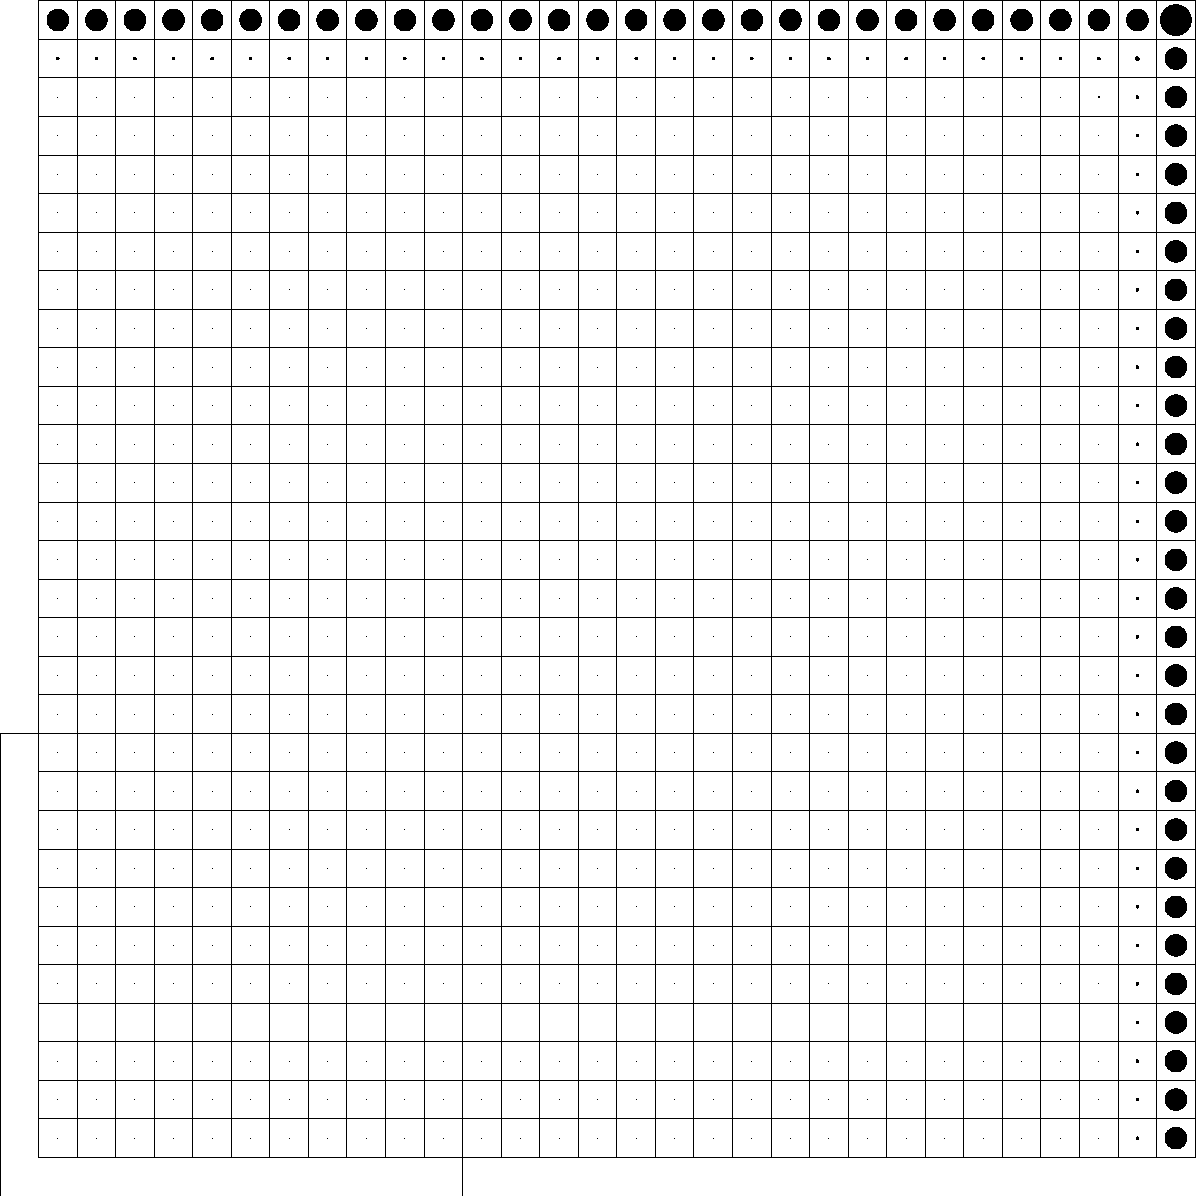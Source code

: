size(600pt,600pt);
real m=1;
real n=1;
real fl=-1;
real fr=11;
real fu=11;
real fd=-1;
path frame=((fl*m,fu*n)--(fr*m,fu*n)--(fr*m,fd*n)--(fl*m,fd*n)--cycle);
draw(frame,linewidth(0));
pen norma=linewidth(.3);
pair x000000=(0*m,0*n);
pair x000001=(0*m,1*n);
pair x000002=(0*m,2*n);
pair x000003=(0*m,3*n);
pair x000004=(0*m,4*n);
pair x000005=(0*m,5*n);
pair x000006=(0*m,6*n);
pair x000007=(0*m,7*n);
pair x000008=(0*m,8*n);
pair x000009=(0*m,9*n);
pair x000010=(0*m,10*n);
pair x000011=(0*m,11*n);
pair x000012=(0*m,12*n);
pair x000013=(0*m,13*n);
pair x000014=(0*m,14*n);
pair x000015=(0*m,15*n);
pair x000016=(0*m,16*n);
pair x000017=(0*m,17*n);
pair x000018=(0*m,18*n);
pair x000019=(0*m,19*n);
pair x000020=(0*m,20*n);
pair x000021=(0*m,21*n);
pair x000022=(0*m,22*n);
pair x000023=(0*m,23*n);
pair x000024=(0*m,24*n);
pair x000025=(0*m,25*n);
pair x000026=(0*m,26*n);
pair x000027=(0*m,27*n);
pair x000028=(0*m,28*n);
pair x000029=(0*m,29*n);
pair x000030=(0*m,30*n);
pair x001000=(1*m,0*n);
pair x001001=(1*m,1*n);
pair x001002=(1*m,2*n);
pair x001003=(1*m,3*n);
pair x001004=(1*m,4*n);
pair x001005=(1*m,5*n);
pair x001006=(1*m,6*n);
pair x001007=(1*m,7*n);
pair x001008=(1*m,8*n);
pair x001009=(1*m,9*n);
pair x001010=(1*m,10*n);
pair x001011=(1*m,11*n);
pair x001012=(1*m,12*n);
pair x001013=(1*m,13*n);
pair x001014=(1*m,14*n);
pair x001015=(1*m,15*n);
pair x001016=(1*m,16*n);
pair x001017=(1*m,17*n);
pair x001018=(1*m,18*n);
pair x001019=(1*m,19*n);
pair x001020=(1*m,20*n);
pair x001021=(1*m,21*n);
pair x001022=(1*m,22*n);
pair x001023=(1*m,23*n);
pair x001024=(1*m,24*n);
pair x001025=(1*m,25*n);
pair x001026=(1*m,26*n);
pair x001027=(1*m,27*n);
pair x001028=(1*m,28*n);
pair x001029=(1*m,29*n);
pair x001030=(1*m,30*n);
pair x002000=(2*m,0*n);
pair x002001=(2*m,1*n);
pair x002002=(2*m,2*n);
pair x002003=(2*m,3*n);
pair x002004=(2*m,4*n);
pair x002005=(2*m,5*n);
pair x002006=(2*m,6*n);
pair x002007=(2*m,7*n);
pair x002008=(2*m,8*n);
pair x002009=(2*m,9*n);
pair x002010=(2*m,10*n);
pair x002011=(2*m,11*n);
pair x002012=(2*m,12*n);
pair x002013=(2*m,13*n);
pair x002014=(2*m,14*n);
pair x002015=(2*m,15*n);
pair x002016=(2*m,16*n);
pair x002017=(2*m,17*n);
pair x002018=(2*m,18*n);
pair x002019=(2*m,19*n);
pair x002020=(2*m,20*n);
pair x002021=(2*m,21*n);
pair x002022=(2*m,22*n);
pair x002023=(2*m,23*n);
pair x002024=(2*m,24*n);
pair x002025=(2*m,25*n);
pair x002026=(2*m,26*n);
pair x002027=(2*m,27*n);
pair x002028=(2*m,28*n);
pair x002029=(2*m,29*n);
pair x002030=(2*m,30*n);
pair x003000=(3*m,0*n);
pair x003001=(3*m,1*n);
pair x003002=(3*m,2*n);
pair x003003=(3*m,3*n);
pair x003004=(3*m,4*n);
pair x003005=(3*m,5*n);
pair x003006=(3*m,6*n);
pair x003007=(3*m,7*n);
pair x003008=(3*m,8*n);
pair x003009=(3*m,9*n);
pair x003010=(3*m,10*n);
pair x003011=(3*m,11*n);
pair x003012=(3*m,12*n);
pair x003013=(3*m,13*n);
pair x003014=(3*m,14*n);
pair x003015=(3*m,15*n);
pair x003016=(3*m,16*n);
pair x003017=(3*m,17*n);
pair x003018=(3*m,18*n);
pair x003019=(3*m,19*n);
pair x003020=(3*m,20*n);
pair x003021=(3*m,21*n);
pair x003022=(3*m,22*n);
pair x003023=(3*m,23*n);
pair x003024=(3*m,24*n);
pair x003025=(3*m,25*n);
pair x003026=(3*m,26*n);
pair x003027=(3*m,27*n);
pair x003028=(3*m,28*n);
pair x003029=(3*m,29*n);
pair x003030=(3*m,30*n);
pair x004000=(4*m,0*n);
pair x004001=(4*m,1*n);
pair x004002=(4*m,2*n);
pair x004003=(4*m,3*n);
pair x004004=(4*m,4*n);
pair x004005=(4*m,5*n);
pair x004006=(4*m,6*n);
pair x004007=(4*m,7*n);
pair x004008=(4*m,8*n);
pair x004009=(4*m,9*n);
pair x004010=(4*m,10*n);
pair x004011=(4*m,11*n);
pair x004012=(4*m,12*n);
pair x004013=(4*m,13*n);
pair x004014=(4*m,14*n);
pair x004015=(4*m,15*n);
pair x004016=(4*m,16*n);
pair x004017=(4*m,17*n);
pair x004018=(4*m,18*n);
pair x004019=(4*m,19*n);
pair x004020=(4*m,20*n);
pair x004021=(4*m,21*n);
pair x004022=(4*m,22*n);
pair x004023=(4*m,23*n);
pair x004024=(4*m,24*n);
pair x004025=(4*m,25*n);
pair x004026=(4*m,26*n);
pair x004027=(4*m,27*n);
pair x004028=(4*m,28*n);
pair x004029=(4*m,29*n);
pair x004030=(4*m,30*n);
pair x005000=(5*m,0*n);
pair x005001=(5*m,1*n);
pair x005002=(5*m,2*n);
pair x005003=(5*m,3*n);
pair x005004=(5*m,4*n);
pair x005005=(5*m,5*n);
pair x005006=(5*m,6*n);
pair x005007=(5*m,7*n);
pair x005008=(5*m,8*n);
pair x005009=(5*m,9*n);
pair x005010=(5*m,10*n);
pair x005011=(5*m,11*n);
pair x005012=(5*m,12*n);
pair x005013=(5*m,13*n);
pair x005014=(5*m,14*n);
pair x005015=(5*m,15*n);
pair x005016=(5*m,16*n);
pair x005017=(5*m,17*n);
pair x005018=(5*m,18*n);
pair x005019=(5*m,19*n);
pair x005020=(5*m,20*n);
pair x005021=(5*m,21*n);
pair x005022=(5*m,22*n);
pair x005023=(5*m,23*n);
pair x005024=(5*m,24*n);
pair x005025=(5*m,25*n);
pair x005026=(5*m,26*n);
pair x005027=(5*m,27*n);
pair x005028=(5*m,28*n);
pair x005029=(5*m,29*n);
pair x005030=(5*m,30*n);
pair x006000=(6*m,0*n);
pair x006001=(6*m,1*n);
pair x006002=(6*m,2*n);
pair x006003=(6*m,3*n);
pair x006004=(6*m,4*n);
pair x006005=(6*m,5*n);
pair x006006=(6*m,6*n);
pair x006007=(6*m,7*n);
pair x006008=(6*m,8*n);
pair x006009=(6*m,9*n);
pair x006010=(6*m,10*n);
pair x006011=(6*m,11*n);
pair x006012=(6*m,12*n);
pair x006013=(6*m,13*n);
pair x006014=(6*m,14*n);
pair x006015=(6*m,15*n);
pair x006016=(6*m,16*n);
pair x006017=(6*m,17*n);
pair x006018=(6*m,18*n);
pair x006019=(6*m,19*n);
pair x006020=(6*m,20*n);
pair x006021=(6*m,21*n);
pair x006022=(6*m,22*n);
pair x006023=(6*m,23*n);
pair x006024=(6*m,24*n);
pair x006025=(6*m,25*n);
pair x006026=(6*m,26*n);
pair x006027=(6*m,27*n);
pair x006028=(6*m,28*n);
pair x006029=(6*m,29*n);
pair x006030=(6*m,30*n);
pair x007000=(7*m,0*n);
pair x007001=(7*m,1*n);
pair x007002=(7*m,2*n);
pair x007003=(7*m,3*n);
pair x007004=(7*m,4*n);
pair x007005=(7*m,5*n);
pair x007006=(7*m,6*n);
pair x007007=(7*m,7*n);
pair x007008=(7*m,8*n);
pair x007009=(7*m,9*n);
pair x007010=(7*m,10*n);
pair x007011=(7*m,11*n);
pair x007012=(7*m,12*n);
pair x007013=(7*m,13*n);
pair x007014=(7*m,14*n);
pair x007015=(7*m,15*n);
pair x007016=(7*m,16*n);
pair x007017=(7*m,17*n);
pair x007018=(7*m,18*n);
pair x007019=(7*m,19*n);
pair x007020=(7*m,20*n);
pair x007021=(7*m,21*n);
pair x007022=(7*m,22*n);
pair x007023=(7*m,23*n);
pair x007024=(7*m,24*n);
pair x007025=(7*m,25*n);
pair x007026=(7*m,26*n);
pair x007027=(7*m,27*n);
pair x007028=(7*m,28*n);
pair x007029=(7*m,29*n);
pair x007030=(7*m,30*n);
pair x008000=(8*m,0*n);
pair x008001=(8*m,1*n);
pair x008002=(8*m,2*n);
pair x008003=(8*m,3*n);
pair x008004=(8*m,4*n);
pair x008005=(8*m,5*n);
pair x008006=(8*m,6*n);
pair x008007=(8*m,7*n);
pair x008008=(8*m,8*n);
pair x008009=(8*m,9*n);
pair x008010=(8*m,10*n);
pair x008011=(8*m,11*n);
pair x008012=(8*m,12*n);
pair x008013=(8*m,13*n);
pair x008014=(8*m,14*n);
pair x008015=(8*m,15*n);
pair x008016=(8*m,16*n);
pair x008017=(8*m,17*n);
pair x008018=(8*m,18*n);
pair x008019=(8*m,19*n);
pair x008020=(8*m,20*n);
pair x008021=(8*m,21*n);
pair x008022=(8*m,22*n);
pair x008023=(8*m,23*n);
pair x008024=(8*m,24*n);
pair x008025=(8*m,25*n);
pair x008026=(8*m,26*n);
pair x008027=(8*m,27*n);
pair x008028=(8*m,28*n);
pair x008029=(8*m,29*n);
pair x008030=(8*m,30*n);
pair x009000=(9*m,0*n);
pair x009001=(9*m,1*n);
pair x009002=(9*m,2*n);
pair x009003=(9*m,3*n);
pair x009004=(9*m,4*n);
pair x009005=(9*m,5*n);
pair x009006=(9*m,6*n);
pair x009007=(9*m,7*n);
pair x009008=(9*m,8*n);
pair x009009=(9*m,9*n);
pair x009010=(9*m,10*n);
pair x009011=(9*m,11*n);
pair x009012=(9*m,12*n);
pair x009013=(9*m,13*n);
pair x009014=(9*m,14*n);
pair x009015=(9*m,15*n);
pair x009016=(9*m,16*n);
pair x009017=(9*m,17*n);
pair x009018=(9*m,18*n);
pair x009019=(9*m,19*n);
pair x009020=(9*m,20*n);
pair x009021=(9*m,21*n);
pair x009022=(9*m,22*n);
pair x009023=(9*m,23*n);
pair x009024=(9*m,24*n);
pair x009025=(9*m,25*n);
pair x009026=(9*m,26*n);
pair x009027=(9*m,27*n);
pair x009028=(9*m,28*n);
pair x009029=(9*m,29*n);
pair x009030=(9*m,30*n);
pair x010000=(10*m,0*n);
pair x010001=(10*m,1*n);
pair x010002=(10*m,2*n);
pair x010003=(10*m,3*n);
pair x010004=(10*m,4*n);
pair x010005=(10*m,5*n);
pair x010006=(10*m,6*n);
pair x010007=(10*m,7*n);
pair x010008=(10*m,8*n);
pair x010009=(10*m,9*n);
pair x010010=(10*m,10*n);
pair x010011=(10*m,11*n);
pair x010012=(10*m,12*n);
pair x010013=(10*m,13*n);
pair x010014=(10*m,14*n);
pair x010015=(10*m,15*n);
pair x010016=(10*m,16*n);
pair x010017=(10*m,17*n);
pair x010018=(10*m,18*n);
pair x010019=(10*m,19*n);
pair x010020=(10*m,20*n);
pair x010021=(10*m,21*n);
pair x010022=(10*m,22*n);
pair x010023=(10*m,23*n);
pair x010024=(10*m,24*n);
pair x010025=(10*m,25*n);
pair x010026=(10*m,26*n);
pair x010027=(10*m,27*n);
pair x010028=(10*m,28*n);
pair x010029=(10*m,29*n);
pair x010030=(10*m,30*n);
pair x011000=(11*m,0*n);
pair x011001=(11*m,1*n);
pair x011002=(11*m,2*n);
pair x011003=(11*m,3*n);
pair x011004=(11*m,4*n);
pair x011005=(11*m,5*n);
pair x011006=(11*m,6*n);
pair x011007=(11*m,7*n);
pair x011008=(11*m,8*n);
pair x011009=(11*m,9*n);
pair x011010=(11*m,10*n);
pair x011011=(11*m,11*n);
pair x011012=(11*m,12*n);
pair x011013=(11*m,13*n);
pair x011014=(11*m,14*n);
pair x011015=(11*m,15*n);
pair x011016=(11*m,16*n);
pair x011017=(11*m,17*n);
pair x011018=(11*m,18*n);
pair x011019=(11*m,19*n);
pair x011020=(11*m,20*n);
pair x011021=(11*m,21*n);
pair x011022=(11*m,22*n);
pair x011023=(11*m,23*n);
pair x011024=(11*m,24*n);
pair x011025=(11*m,25*n);
pair x011026=(11*m,26*n);
pair x011027=(11*m,27*n);
pair x011028=(11*m,28*n);
pair x011029=(11*m,29*n);
pair x011030=(11*m,30*n);
pair x012000=(12*m,0*n);
pair x012001=(12*m,1*n);
pair x012002=(12*m,2*n);
pair x012003=(12*m,3*n);
pair x012004=(12*m,4*n);
pair x012005=(12*m,5*n);
pair x012006=(12*m,6*n);
pair x012007=(12*m,7*n);
pair x012008=(12*m,8*n);
pair x012009=(12*m,9*n);
pair x012010=(12*m,10*n);
pair x012011=(12*m,11*n);
pair x012012=(12*m,12*n);
pair x012013=(12*m,13*n);
pair x012014=(12*m,14*n);
pair x012015=(12*m,15*n);
pair x012016=(12*m,16*n);
pair x012017=(12*m,17*n);
pair x012018=(12*m,18*n);
pair x012019=(12*m,19*n);
pair x012020=(12*m,20*n);
pair x012021=(12*m,21*n);
pair x012022=(12*m,22*n);
pair x012023=(12*m,23*n);
pair x012024=(12*m,24*n);
pair x012025=(12*m,25*n);
pair x012026=(12*m,26*n);
pair x012027=(12*m,27*n);
pair x012028=(12*m,28*n);
pair x012029=(12*m,29*n);
pair x012030=(12*m,30*n);
pair x013000=(13*m,0*n);
pair x013001=(13*m,1*n);
pair x013002=(13*m,2*n);
pair x013003=(13*m,3*n);
pair x013004=(13*m,4*n);
pair x013005=(13*m,5*n);
pair x013006=(13*m,6*n);
pair x013007=(13*m,7*n);
pair x013008=(13*m,8*n);
pair x013009=(13*m,9*n);
pair x013010=(13*m,10*n);
pair x013011=(13*m,11*n);
pair x013012=(13*m,12*n);
pair x013013=(13*m,13*n);
pair x013014=(13*m,14*n);
pair x013015=(13*m,15*n);
pair x013016=(13*m,16*n);
pair x013017=(13*m,17*n);
pair x013018=(13*m,18*n);
pair x013019=(13*m,19*n);
pair x013020=(13*m,20*n);
pair x013021=(13*m,21*n);
pair x013022=(13*m,22*n);
pair x013023=(13*m,23*n);
pair x013024=(13*m,24*n);
pair x013025=(13*m,25*n);
pair x013026=(13*m,26*n);
pair x013027=(13*m,27*n);
pair x013028=(13*m,28*n);
pair x013029=(13*m,29*n);
pair x013030=(13*m,30*n);
pair x014000=(14*m,0*n);
pair x014001=(14*m,1*n);
pair x014002=(14*m,2*n);
pair x014003=(14*m,3*n);
pair x014004=(14*m,4*n);
pair x014005=(14*m,5*n);
pair x014006=(14*m,6*n);
pair x014007=(14*m,7*n);
pair x014008=(14*m,8*n);
pair x014009=(14*m,9*n);
pair x014010=(14*m,10*n);
pair x014011=(14*m,11*n);
pair x014012=(14*m,12*n);
pair x014013=(14*m,13*n);
pair x014014=(14*m,14*n);
pair x014015=(14*m,15*n);
pair x014016=(14*m,16*n);
pair x014017=(14*m,17*n);
pair x014018=(14*m,18*n);
pair x014019=(14*m,19*n);
pair x014020=(14*m,20*n);
pair x014021=(14*m,21*n);
pair x014022=(14*m,22*n);
pair x014023=(14*m,23*n);
pair x014024=(14*m,24*n);
pair x014025=(14*m,25*n);
pair x014026=(14*m,26*n);
pair x014027=(14*m,27*n);
pair x014028=(14*m,28*n);
pair x014029=(14*m,29*n);
pair x014030=(14*m,30*n);
pair x015000=(15*m,0*n);
pair x015001=(15*m,1*n);
pair x015002=(15*m,2*n);
pair x015003=(15*m,3*n);
pair x015004=(15*m,4*n);
pair x015005=(15*m,5*n);
pair x015006=(15*m,6*n);
pair x015007=(15*m,7*n);
pair x015008=(15*m,8*n);
pair x015009=(15*m,9*n);
pair x015010=(15*m,10*n);
pair x015011=(15*m,11*n);
pair x015012=(15*m,12*n);
pair x015013=(15*m,13*n);
pair x015014=(15*m,14*n);
pair x015015=(15*m,15*n);
pair x015016=(15*m,16*n);
pair x015017=(15*m,17*n);
pair x015018=(15*m,18*n);
pair x015019=(15*m,19*n);
pair x015020=(15*m,20*n);
pair x015021=(15*m,21*n);
pair x015022=(15*m,22*n);
pair x015023=(15*m,23*n);
pair x015024=(15*m,24*n);
pair x015025=(15*m,25*n);
pair x015026=(15*m,26*n);
pair x015027=(15*m,27*n);
pair x015028=(15*m,28*n);
pair x015029=(15*m,29*n);
pair x015030=(15*m,30*n);
pair x016000=(16*m,0*n);
pair x016001=(16*m,1*n);
pair x016002=(16*m,2*n);
pair x016003=(16*m,3*n);
pair x016004=(16*m,4*n);
pair x016005=(16*m,5*n);
pair x016006=(16*m,6*n);
pair x016007=(16*m,7*n);
pair x016008=(16*m,8*n);
pair x016009=(16*m,9*n);
pair x016010=(16*m,10*n);
pair x016011=(16*m,11*n);
pair x016012=(16*m,12*n);
pair x016013=(16*m,13*n);
pair x016014=(16*m,14*n);
pair x016015=(16*m,15*n);
pair x016016=(16*m,16*n);
pair x016017=(16*m,17*n);
pair x016018=(16*m,18*n);
pair x016019=(16*m,19*n);
pair x016020=(16*m,20*n);
pair x016021=(16*m,21*n);
pair x016022=(16*m,22*n);
pair x016023=(16*m,23*n);
pair x016024=(16*m,24*n);
pair x016025=(16*m,25*n);
pair x016026=(16*m,26*n);
pair x016027=(16*m,27*n);
pair x016028=(16*m,28*n);
pair x016029=(16*m,29*n);
pair x016030=(16*m,30*n);
pair x017000=(17*m,0*n);
pair x017001=(17*m,1*n);
pair x017002=(17*m,2*n);
pair x017003=(17*m,3*n);
pair x017004=(17*m,4*n);
pair x017005=(17*m,5*n);
pair x017006=(17*m,6*n);
pair x017007=(17*m,7*n);
pair x017008=(17*m,8*n);
pair x017009=(17*m,9*n);
pair x017010=(17*m,10*n);
pair x017011=(17*m,11*n);
pair x017012=(17*m,12*n);
pair x017013=(17*m,13*n);
pair x017014=(17*m,14*n);
pair x017015=(17*m,15*n);
pair x017016=(17*m,16*n);
pair x017017=(17*m,17*n);
pair x017018=(17*m,18*n);
pair x017019=(17*m,19*n);
pair x017020=(17*m,20*n);
pair x017021=(17*m,21*n);
pair x017022=(17*m,22*n);
pair x017023=(17*m,23*n);
pair x017024=(17*m,24*n);
pair x017025=(17*m,25*n);
pair x017026=(17*m,26*n);
pair x017027=(17*m,27*n);
pair x017028=(17*m,28*n);
pair x017029=(17*m,29*n);
pair x017030=(17*m,30*n);
pair x018000=(18*m,0*n);
pair x018001=(18*m,1*n);
pair x018002=(18*m,2*n);
pair x018003=(18*m,3*n);
pair x018004=(18*m,4*n);
pair x018005=(18*m,5*n);
pair x018006=(18*m,6*n);
pair x018007=(18*m,7*n);
pair x018008=(18*m,8*n);
pair x018009=(18*m,9*n);
pair x018010=(18*m,10*n);
pair x018011=(18*m,11*n);
pair x018012=(18*m,12*n);
pair x018013=(18*m,13*n);
pair x018014=(18*m,14*n);
pair x018015=(18*m,15*n);
pair x018016=(18*m,16*n);
pair x018017=(18*m,17*n);
pair x018018=(18*m,18*n);
pair x018019=(18*m,19*n);
pair x018020=(18*m,20*n);
pair x018021=(18*m,21*n);
pair x018022=(18*m,22*n);
pair x018023=(18*m,23*n);
pair x018024=(18*m,24*n);
pair x018025=(18*m,25*n);
pair x018026=(18*m,26*n);
pair x018027=(18*m,27*n);
pair x018028=(18*m,28*n);
pair x018029=(18*m,29*n);
pair x018030=(18*m,30*n);
pair x019000=(19*m,0*n);
pair x019001=(19*m,1*n);
pair x019002=(19*m,2*n);
pair x019003=(19*m,3*n);
pair x019004=(19*m,4*n);
pair x019005=(19*m,5*n);
pair x019006=(19*m,6*n);
pair x019007=(19*m,7*n);
pair x019008=(19*m,8*n);
pair x019009=(19*m,9*n);
pair x019010=(19*m,10*n);
pair x019011=(19*m,11*n);
pair x019012=(19*m,12*n);
pair x019013=(19*m,13*n);
pair x019014=(19*m,14*n);
pair x019015=(19*m,15*n);
pair x019016=(19*m,16*n);
pair x019017=(19*m,17*n);
pair x019018=(19*m,18*n);
pair x019019=(19*m,19*n);
pair x019020=(19*m,20*n);
pair x019021=(19*m,21*n);
pair x019022=(19*m,22*n);
pair x019023=(19*m,23*n);
pair x019024=(19*m,24*n);
pair x019025=(19*m,25*n);
pair x019026=(19*m,26*n);
pair x019027=(19*m,27*n);
pair x019028=(19*m,28*n);
pair x019029=(19*m,29*n);
pair x019030=(19*m,30*n);
pair x020000=(20*m,0*n);
pair x020001=(20*m,1*n);
pair x020002=(20*m,2*n);
pair x020003=(20*m,3*n);
pair x020004=(20*m,4*n);
pair x020005=(20*m,5*n);
pair x020006=(20*m,6*n);
pair x020007=(20*m,7*n);
pair x020008=(20*m,8*n);
pair x020009=(20*m,9*n);
pair x020010=(20*m,10*n);
pair x020011=(20*m,11*n);
pair x020012=(20*m,12*n);
pair x020013=(20*m,13*n);
pair x020014=(20*m,14*n);
pair x020015=(20*m,15*n);
pair x020016=(20*m,16*n);
pair x020017=(20*m,17*n);
pair x020018=(20*m,18*n);
pair x020019=(20*m,19*n);
pair x020020=(20*m,20*n);
pair x020021=(20*m,21*n);
pair x020022=(20*m,22*n);
pair x020023=(20*m,23*n);
pair x020024=(20*m,24*n);
pair x020025=(20*m,25*n);
pair x020026=(20*m,26*n);
pair x020027=(20*m,27*n);
pair x020028=(20*m,28*n);
pair x020029=(20*m,29*n);
pair x020030=(20*m,30*n);
pair x021000=(21*m,0*n);
pair x021001=(21*m,1*n);
pair x021002=(21*m,2*n);
pair x021003=(21*m,3*n);
pair x021004=(21*m,4*n);
pair x021005=(21*m,5*n);
pair x021006=(21*m,6*n);
pair x021007=(21*m,7*n);
pair x021008=(21*m,8*n);
pair x021009=(21*m,9*n);
pair x021010=(21*m,10*n);
pair x021011=(21*m,11*n);
pair x021012=(21*m,12*n);
pair x021013=(21*m,13*n);
pair x021014=(21*m,14*n);
pair x021015=(21*m,15*n);
pair x021016=(21*m,16*n);
pair x021017=(21*m,17*n);
pair x021018=(21*m,18*n);
pair x021019=(21*m,19*n);
pair x021020=(21*m,20*n);
pair x021021=(21*m,21*n);
pair x021022=(21*m,22*n);
pair x021023=(21*m,23*n);
pair x021024=(21*m,24*n);
pair x021025=(21*m,25*n);
pair x021026=(21*m,26*n);
pair x021027=(21*m,27*n);
pair x021028=(21*m,28*n);
pair x021029=(21*m,29*n);
pair x021030=(21*m,30*n);
pair x022000=(22*m,0*n);
pair x022001=(22*m,1*n);
pair x022002=(22*m,2*n);
pair x022003=(22*m,3*n);
pair x022004=(22*m,4*n);
pair x022005=(22*m,5*n);
pair x022006=(22*m,6*n);
pair x022007=(22*m,7*n);
pair x022008=(22*m,8*n);
pair x022009=(22*m,9*n);
pair x022010=(22*m,10*n);
pair x022011=(22*m,11*n);
pair x022012=(22*m,12*n);
pair x022013=(22*m,13*n);
pair x022014=(22*m,14*n);
pair x022015=(22*m,15*n);
pair x022016=(22*m,16*n);
pair x022017=(22*m,17*n);
pair x022018=(22*m,18*n);
pair x022019=(22*m,19*n);
pair x022020=(22*m,20*n);
pair x022021=(22*m,21*n);
pair x022022=(22*m,22*n);
pair x022023=(22*m,23*n);
pair x022024=(22*m,24*n);
pair x022025=(22*m,25*n);
pair x022026=(22*m,26*n);
pair x022027=(22*m,27*n);
pair x022028=(22*m,28*n);
pair x022029=(22*m,29*n);
pair x022030=(22*m,30*n);
pair x023000=(23*m,0*n);
pair x023001=(23*m,1*n);
pair x023002=(23*m,2*n);
pair x023003=(23*m,3*n);
pair x023004=(23*m,4*n);
pair x023005=(23*m,5*n);
pair x023006=(23*m,6*n);
pair x023007=(23*m,7*n);
pair x023008=(23*m,8*n);
pair x023009=(23*m,9*n);
pair x023010=(23*m,10*n);
pair x023011=(23*m,11*n);
pair x023012=(23*m,12*n);
pair x023013=(23*m,13*n);
pair x023014=(23*m,14*n);
pair x023015=(23*m,15*n);
pair x023016=(23*m,16*n);
pair x023017=(23*m,17*n);
pair x023018=(23*m,18*n);
pair x023019=(23*m,19*n);
pair x023020=(23*m,20*n);
pair x023021=(23*m,21*n);
pair x023022=(23*m,22*n);
pair x023023=(23*m,23*n);
pair x023024=(23*m,24*n);
pair x023025=(23*m,25*n);
pair x023026=(23*m,26*n);
pair x023027=(23*m,27*n);
pair x023028=(23*m,28*n);
pair x023029=(23*m,29*n);
pair x023030=(23*m,30*n);
pair x024000=(24*m,0*n);
pair x024001=(24*m,1*n);
pair x024002=(24*m,2*n);
pair x024003=(24*m,3*n);
pair x024004=(24*m,4*n);
pair x024005=(24*m,5*n);
pair x024006=(24*m,6*n);
pair x024007=(24*m,7*n);
pair x024008=(24*m,8*n);
pair x024009=(24*m,9*n);
pair x024010=(24*m,10*n);
pair x024011=(24*m,11*n);
pair x024012=(24*m,12*n);
pair x024013=(24*m,13*n);
pair x024014=(24*m,14*n);
pair x024015=(24*m,15*n);
pair x024016=(24*m,16*n);
pair x024017=(24*m,17*n);
pair x024018=(24*m,18*n);
pair x024019=(24*m,19*n);
pair x024020=(24*m,20*n);
pair x024021=(24*m,21*n);
pair x024022=(24*m,22*n);
pair x024023=(24*m,23*n);
pair x024024=(24*m,24*n);
pair x024025=(24*m,25*n);
pair x024026=(24*m,26*n);
pair x024027=(24*m,27*n);
pair x024028=(24*m,28*n);
pair x024029=(24*m,29*n);
pair x024030=(24*m,30*n);
pair x025000=(25*m,0*n);
pair x025001=(25*m,1*n);
pair x025002=(25*m,2*n);
pair x025003=(25*m,3*n);
pair x025004=(25*m,4*n);
pair x025005=(25*m,5*n);
pair x025006=(25*m,6*n);
pair x025007=(25*m,7*n);
pair x025008=(25*m,8*n);
pair x025009=(25*m,9*n);
pair x025010=(25*m,10*n);
pair x025011=(25*m,11*n);
pair x025012=(25*m,12*n);
pair x025013=(25*m,13*n);
pair x025014=(25*m,14*n);
pair x025015=(25*m,15*n);
pair x025016=(25*m,16*n);
pair x025017=(25*m,17*n);
pair x025018=(25*m,18*n);
pair x025019=(25*m,19*n);
pair x025020=(25*m,20*n);
pair x025021=(25*m,21*n);
pair x025022=(25*m,22*n);
pair x025023=(25*m,23*n);
pair x025024=(25*m,24*n);
pair x025025=(25*m,25*n);
pair x025026=(25*m,26*n);
pair x025027=(25*m,27*n);
pair x025028=(25*m,28*n);
pair x025029=(25*m,29*n);
pair x025030=(25*m,30*n);
pair x026000=(26*m,0*n);
pair x026001=(26*m,1*n);
pair x026002=(26*m,2*n);
pair x026003=(26*m,3*n);
pair x026004=(26*m,4*n);
pair x026005=(26*m,5*n);
pair x026006=(26*m,6*n);
pair x026007=(26*m,7*n);
pair x026008=(26*m,8*n);
pair x026009=(26*m,9*n);
pair x026010=(26*m,10*n);
pair x026011=(26*m,11*n);
pair x026012=(26*m,12*n);
pair x026013=(26*m,13*n);
pair x026014=(26*m,14*n);
pair x026015=(26*m,15*n);
pair x026016=(26*m,16*n);
pair x026017=(26*m,17*n);
pair x026018=(26*m,18*n);
pair x026019=(26*m,19*n);
pair x026020=(26*m,20*n);
pair x026021=(26*m,21*n);
pair x026022=(26*m,22*n);
pair x026023=(26*m,23*n);
pair x026024=(26*m,24*n);
pair x026025=(26*m,25*n);
pair x026026=(26*m,26*n);
pair x026027=(26*m,27*n);
pair x026028=(26*m,28*n);
pair x026029=(26*m,29*n);
pair x026030=(26*m,30*n);
pair x027000=(27*m,0*n);
pair x027001=(27*m,1*n);
pair x027002=(27*m,2*n);
pair x027003=(27*m,3*n);
pair x027004=(27*m,4*n);
pair x027005=(27*m,5*n);
pair x027006=(27*m,6*n);
pair x027007=(27*m,7*n);
pair x027008=(27*m,8*n);
pair x027009=(27*m,9*n);
pair x027010=(27*m,10*n);
pair x027011=(27*m,11*n);
pair x027012=(27*m,12*n);
pair x027013=(27*m,13*n);
pair x027014=(27*m,14*n);
pair x027015=(27*m,15*n);
pair x027016=(27*m,16*n);
pair x027017=(27*m,17*n);
pair x027018=(27*m,18*n);
pair x027019=(27*m,19*n);
pair x027020=(27*m,20*n);
pair x027021=(27*m,21*n);
pair x027022=(27*m,22*n);
pair x027023=(27*m,23*n);
pair x027024=(27*m,24*n);
pair x027025=(27*m,25*n);
pair x027026=(27*m,26*n);
pair x027027=(27*m,27*n);
pair x027028=(27*m,28*n);
pair x027029=(27*m,29*n);
pair x027030=(27*m,30*n);
pair x028000=(28*m,0*n);
pair x028001=(28*m,1*n);
pair x028002=(28*m,2*n);
pair x028003=(28*m,3*n);
pair x028004=(28*m,4*n);
pair x028005=(28*m,5*n);
pair x028006=(28*m,6*n);
pair x028007=(28*m,7*n);
pair x028008=(28*m,8*n);
pair x028009=(28*m,9*n);
pair x028010=(28*m,10*n);
pair x028011=(28*m,11*n);
pair x028012=(28*m,12*n);
pair x028013=(28*m,13*n);
pair x028014=(28*m,14*n);
pair x028015=(28*m,15*n);
pair x028016=(28*m,16*n);
pair x028017=(28*m,17*n);
pair x028018=(28*m,18*n);
pair x028019=(28*m,19*n);
pair x028020=(28*m,20*n);
pair x028021=(28*m,21*n);
pair x028022=(28*m,22*n);
pair x028023=(28*m,23*n);
pair x028024=(28*m,24*n);
pair x028025=(28*m,25*n);
pair x028026=(28*m,26*n);
pair x028027=(28*m,27*n);
pair x028028=(28*m,28*n);
pair x028029=(28*m,29*n);
pair x028030=(28*m,30*n);
pair x029000=(29*m,0*n);
pair x029001=(29*m,1*n);
pair x029002=(29*m,2*n);
pair x029003=(29*m,3*n);
pair x029004=(29*m,4*n);
pair x029005=(29*m,5*n);
pair x029006=(29*m,6*n);
pair x029007=(29*m,7*n);
pair x029008=(29*m,8*n);
pair x029009=(29*m,9*n);
pair x029010=(29*m,10*n);
pair x029011=(29*m,11*n);
pair x029012=(29*m,12*n);
pair x029013=(29*m,13*n);
pair x029014=(29*m,14*n);
pair x029015=(29*m,15*n);
pair x029016=(29*m,16*n);
pair x029017=(29*m,17*n);
pair x029018=(29*m,18*n);
pair x029019=(29*m,19*n);
pair x029020=(29*m,20*n);
pair x029021=(29*m,21*n);
pair x029022=(29*m,22*n);
pair x029023=(29*m,23*n);
pair x029024=(29*m,24*n);
pair x029025=(29*m,25*n);
pair x029026=(29*m,26*n);
pair x029027=(29*m,27*n);
pair x029028=(29*m,28*n);
pair x029029=(29*m,29*n);
pair x029030=(29*m,30*n);
pair x030000=(30*m,0*n);
pair x030001=(30*m,1*n);
pair x030002=(30*m,2*n);
pair x030003=(30*m,3*n);
pair x030004=(30*m,4*n);
pair x030005=(30*m,5*n);
pair x030006=(30*m,6*n);
pair x030007=(30*m,7*n);
pair x030008=(30*m,8*n);
pair x030009=(30*m,9*n);
pair x030010=(30*m,10*n);
pair x030011=(30*m,11*n);
pair x030012=(30*m,12*n);
pair x030013=(30*m,13*n);
pair x030014=(30*m,14*n);
pair x030015=(30*m,15*n);
pair x030016=(30*m,16*n);
pair x030017=(30*m,17*n);
pair x030018=(30*m,18*n);
pair x030019=(30*m,19*n);
pair x030020=(30*m,20*n);
pair x030021=(30*m,21*n);
pair x030022=(30*m,22*n);
pair x030023=(30*m,23*n);
pair x030024=(30*m,24*n);
pair x030025=(30*m,25*n);
pair x030026=(30*m,26*n);
pair x030027=(30*m,27*n);
pair x030028=(30*m,28*n);
pair x030029=(30*m,29*n);
pair x030030=(30*m,30*n);
path p000000=x000000--x001000--x001001--x000001--cycle;
pair w000000=.25*(x000000+x001000+x001001+x000001);
draw(w000000,linewidth(0.00438767781488924));
draw(p000000,norma);
path p000001=x000001--x001001--x001002--x000002--cycle;
pair w000001=.25*(x000001+x001001+x001002+x000002);
draw(w000001,linewidth(0.00454703169903499));
draw(p000001,norma);
path p000002=x000002--x001002--x001003--x000003--cycle;
pair w000002=.25*(x000002+x001002+x001003+x000003);
draw(w000002,linewidth(0.0047299607411733));
draw(p000002,norma);
path p000003=x000003--x001003--x001004--x000004--cycle;
pair w000003=.25*(x000003+x001003+x001004+x000004);
draw(w000003,linewidth(0.00494046830618807));
draw(p000003,norma);
path p000004=x000004--x001004--x001005--x000005--cycle;
pair w000004=.25*(x000004+x001004+x001005+x000005);
draw(w000004,linewidth(0.00518334170032353));
draw(p000004,norma);
path p000005=x000005--x001005--x001006--x000006--cycle;
pair w000005=.25*(x000005+x001005+x001006+x000006);
draw(w000005,linewidth(0.00546433837208626));
draw(p000005,norma);
path p000006=x000006--x001006--x001007--x000007--cycle;
pair w000006=.25*(x000006+x001006+x001007+x000007);
draw(w000006,linewidth(0.00579042832377486));
draw(p000006,norma);
path p000007=x000007--x001007--x001008--x000008--cycle;
pair w000007=.25*(x000007+x001007+x001008+x000008);
draw(w000007,linewidth(0.00617011367383779));
draw(p000007,norma);
path p000008=x000008--x001008--x001009--x000009--cycle;
pair w000008=.25*(x000008+x001008+x001009+x000009);
draw(w000008,linewidth(0.00661385533872428));
draw(p000008,norma);
path p000009=x000009--x001009--x001010--x000010--cycle;
pair w000009=.25*(x000009+x001009+x001010+x000010);
draw(w000009,linewidth(0.00713465027575455));
draw(p000009,norma);
path p000010=x000010--x001010--x001011--x000011--cycle;
pair w000010=.25*(x000010+x001010+x001011+x000011);
draw(w000010,linewidth(0.00774882320230803));
draw(p000010,norma);
path p000011=x000011--x001011--x001012--x000012--cycle;
pair w000011=.25*(x000011+x001011+x001012+x000012);
draw(w000011,linewidth(0.00847712845079609));
draw(p000011,norma);
path p000012=x000012--x001012--x001013--x000013--cycle;
pair w000012=.25*(x000012+x001012+x001013+x000013);
draw(w000012,linewidth(0.00934630792334668));
draw(p000012,norma);
path p000013=x000013--x001013--x001014--x000014--cycle;
pair w000013=.25*(x000013+x001013+x001014+x000014);
draw(w000013,linewidth(0.0103913327285871));
draw(p000013,norma);
path p000014=x000014--x001014--x001015--x000015--cycle;
pair w000014=.25*(x000014+x001014+x001015+x000015);
draw(w000014,linewidth(0.0116586919439738));
draw(p000014,norma);
path p000015=x000015--x001015--x001016--x000016--cycle;
pair w000015=.25*(x000015+x001015+x001016+x000016);
draw(w000015,linewidth(0.0132113245537678));
draw(p000015,norma);
path p000016=x000016--x001016--x001017--x000017--cycle;
pair w000016=.25*(x000016+x001016+x001017+x000017);
draw(w000016,linewidth(0.0151362015149407));
draw(p000016,norma);
path p000017=x000017--x001017--x001018--x000018--cycle;
pair w000017=.25*(x000017+x001017+x001018+x000018);
draw(w000017,linewidth(0.0175563167635935));
draw(p000017,norma);
path p000018=x000018--x001018--x001019--x000019--cycle;
pair w000018=.25*(x000018+x001018+x001019+x000019);
draw(w000018,linewidth(0.0206502778272099));
draw(p000018,norma);
path p000019=x000019--x001019--x001020--x000020--cycle;
pair w000019=.25*(x000019+x001019+x001020+x000020);
draw(w000019,linewidth(0.0246855415664092));
draw(p000019,norma);
path p000020=x000020--x001020--x001021--x000021--cycle;
pair w000020=.25*(x000020+x001020+x001021+x000021);
draw(w000020,linewidth(0.0300773438778012));
draw(p000020,norma);
path p000021=x000021--x001021--x001022--x000022--cycle;
pair w000021=.25*(x000021+x001021+x001022+x000022);
draw(w000021,linewidth(0.0374988114675184));
draw(p000021,norma);
path p000022=x000022--x001022--x001023--x000023--cycle;
pair w000022=.25*(x000022+x001022+x001023+x000023);
draw(w000022,linewidth(0.0481001648469487));
draw(p000022,norma);
path p000023=x000023--x001023--x001024--x000024--cycle;
pair w000023=.25*(x000023+x001023+x001024+x000024);
draw(w000023,linewidth(0.0639805945453774));
draw(p000023,norma);
path p000024=x000024--x001024--x001025--x000025--cycle;
pair w000024=.25*(x000024+x001024+x001025+x000025);
draw(w000024,linewidth(0.0893101047008782));
draw(p000024,norma);
path p000025=x000025--x001025--x001026--x000026--cycle;
pair w000025=.25*(x000025+x001025+x001026+x000026);
draw(w000025,linewidth(0.133369425417078));
draw(p000025,norma);
path p000026=x000026--x001026--x001027--x000027--cycle;
pair w000026=.25*(x000026+x001026+x001027+x000027);
draw(w000026,linewidth(0.220429998621534));
draw(p000026,norma);
path p000027=x000027--x001027--x001028--x000028--cycle;
pair w000027=.25*(x000027+x001027+x001028+x000028);
draw(w000027,linewidth(0.432011140896047));
draw(p000027,norma);
path p000028=x000028--x001028--x001029--x000029--cycle;
pair w000028=.25*(x000028+x001028+x001029+x000029);
draw(w000028,linewidth(1.20000401076759));
draw(p000028,norma);
path p000029=x000029--x001029--x001030--x000030--cycle;
pair w000029=.25*(x000029+x001029+x001030+x000030);
draw(w000029,linewidth(10.8000004456417));
draw(p000029,norma);
path p001000=x001000--x002000--x002001--x001001--cycle;
pair w001000=.25*(x001000+x002000+x002001+x001001);
draw(w001000,linewidth(0.00454703169903499));
draw(p001000,norma);
path p001001=x001001--x002001--x002002--x001002--cycle;
pair w001001=.25*(x001001+x002001+x002002+x001002);
draw(w001001,linewidth(0.0047009869109355));
draw(p001001,norma);
path p001002=x001002--x002002--x002003--x001003--cycle;
pair w001002=.25*(x001002+x002002+x002003+x001003);
draw(w001002,linewidth(0.00487814609024766));
draw(p001002,norma);
path p001003=x001003--x002003--x002004--x001004--cycle;
pair w001003=.25*(x001003+x002003+x002004+x001004);
draw(w001003,linewidth(0.00508251982280509));
draw(p001003,norma);
path p001004=x001004--x002004--x002005--x001005--cycle;
pair w001004=.25*(x001004+x002004+x002005+x001005);
draw(w001004,linewidth(0.00531891077637806));
draw(p001004,norma);
path p001005=x001005--x002005--x002006--x001006--cycle;
pair w001005=.25*(x001005+x002005+x002006+x001006);
draw(w001005,linewidth(0.00559310061677886));
draw(p001005,norma);
path p001006=x001006--x002006--x002007--x001007--cycle;
pair w001006=.25*(x001006+x002006+x002007+x001007);
draw(w001006,linewidth(0.00591209276293361));
draw(p001006,norma);
path p001007=x001007--x002007--x002008--x001008--cycle;
pair w001007=.25*(x001007+x002007+x002008+x001008);
draw(w001007,linewidth(0.00628443182895939));
draw(p001007,norma);
path p001008=x001008--x002008--x002009--x001009--cycle;
pair w001008=.25*(x001008+x002008+x002009+x001009);
draw(w001008,linewidth(0.00672062966591148));
draw(p001008,norma);
path p001009=x001009--x002009--x002010--x001010--cycle;
pair w001009=.25*(x001009+x002009+x002010+x001010);
draw(w001009,linewidth(0.00723374144009048));
draw(p001009,norma);
path p001010=x001010--x002010--x002011--x001011--cycle;
pair w001010=.25*(x001010+x002010+x002011+x001011);
draw(w001010,linewidth(0.00784015571818476));
draw(p001010,norma);
path p001011=x001011--x002011--x002012--x001012--cycle;
pair w001011=.25*(x001011+x002011+x002012+x001012);
draw(w001011,linewidth(0.0085606943314228));
draw(p001011,norma);
path p001012=x001012--x002012--x002013--x001013--cycle;
pair w001012=.25*(x001012+x002012+x002013+x001013);
draw(w001012,linewidth(0.0094221681402303));
draw(p001012,norma);
path p001013=x001013--x002013--x002014--x001014--cycle;
pair w001013=.25*(x001013+x002013+x002014+x001014);
draw(w001013,linewidth(0.0104596164624217));
draw(p001013,norma);
path p001014=x001014--x002014--x002015--x001015--cycle;
pair w001014=.25*(x001014+x002014+x002015+x001015);
draw(w001014,linewidth(0.0117195937860165));
draw(p001014,norma);
path p001015=x001015--x002015--x002016--x001016--cycle;
pair w001015=.25*(x001015+x002015+x002016+x001016);
draw(w001015,linewidth(0.0132650999668207));
draw(p001015,norma);
path p001016=x001016--x002016--x002017--x001017--cycle;
pair w001016=.25*(x001016+x002016+x002017+x001017);
draw(w001016,linewidth(0.0151831609675209));
draw(p001016,norma);
path p001017=x001017--x002017--x002018--x001018--cycle;
pair w001017=.25*(x001017+x002017+x002018+x001018);
draw(w001017,linewidth(0.0175968190014103));
draw(p001017,norma);
path p001018=x001018--x002018--x002019--x001019--cycle;
pair w001018=.25*(x001018+x002018+x002019+x001019);
draw(w001018,linewidth(0.0206847227442312));
draw(p001018,norma);
path p001019=x001019--x002019--x002020--x001020--cycle;
pair w001019=.25*(x001019+x002019+x002020+x001020);
draw(w001019,linewidth(0.0247143630929805));
draw(p001019,norma);
path p001020=x001020--x002020--x002021--x001021--cycle;
pair w001020=.25*(x001020+x002020+x002021+x001021);
draw(w001020,linewidth(0.0301010032292657));
draw(p001020,norma);
path p001021=x001021--x002021--x002022--x001022--cycle;
pair w001021=.25*(x001021+x002021+x002022+x001022);
draw(w001021,linewidth(0.0375177910082836));
draw(p001021,norma);
path p001022=x001022--x002022--x002023--x001023--cycle;
pair w001022=.25*(x001022+x002022+x002023+x001023);
draw(w001022,linewidth(0.0481149627347709));
draw(p001022,norma);
path p001023=x001023--x002023--x002024--x001024--cycle;
pair w001023=.25*(x001023+x002023+x002024+x001024);
draw(w001023,linewidth(0.0639917202382053));
draw(p001023,norma);
path p001024=x001024--x002024--x002025--x001025--cycle;
pair w001024=.25*(x001024+x002024+x002025+x001025);
draw(w001024,linewidth(0.0893180753394664));
draw(p001024,norma);
path p001025=x001025--x002025--x002026--x001026--cycle;
pair w001025=.25*(x001025+x002025+x002026+x001026);
draw(w001025,linewidth(0.133374763042887));
draw(p001025,norma);
path p001026=x001026--x002026--x002027--x001027--cycle;
pair w001026=.25*(x001026+x002026+x002027+x001027);
draw(w001026,linewidth(0.220433228150736));
draw(p001026,norma);
path p001027=x001027--x002027--x002028--x001028--cycle;
pair w001027=.25*(x001027+x002027+x002028+x001028);
draw(w001027,linewidth(0.432012788744696));
draw(p001027,norma);
path p001028=x001028--x002028--x002029--x001029--cycle;
pair w001028=.25*(x001028+x002028+x002029+x001029);
draw(w001028,linewidth(1.20000460400741));
draw(p001028,norma);
path p001029=x001029--x002029--x002030--x001030--cycle;
pair w001029=.25*(x001029+x002029+x002030+x001030);
draw(w001029,linewidth(10.8000005115574));
draw(p001029,norma);
path p002000=x002000--x003000--x003001--x002001--cycle;
pair w002000=.25*(x002000+x003000+x003001+x002001);
draw(w002000,linewidth(0.0047299607411733));
draw(p002000,norma);
path p002001=x002001--x003001--x003002--x002002--cycle;
pair w002001=.25*(x002001+x003001+x003002+x002002);
draw(w002001,linewidth(0.00487814609024766));
draw(p002001,norma);
path p002002=x002002--x003002--x003003--x002003--cycle;
pair w002002=.25*(x002002+x003002+x003003+x002003);
draw(w002002,linewidth(0.00504909304913369));
draw(p002002,norma);
path p002003=x002003--x003003--x003004--x002004--cycle;
pair w002003=.25*(x002003+x003003+x003004+x002004);
draw(w002003,linewidth(0.0052468122789193));
draw(p002003,norma);
path p002004=x002004--x003004--x003005--x002005--cycle;
pair w002004=.25*(x002004+x003004+x003005+x002005);
draw(w002004,linewidth(0.00547611570258357));
draw(p002004,norma);
path p002005=x002005--x003005--x003006--x002006--cycle;
pair w002005=.25*(x002005+x003005+x003006+x002006);
draw(w002005,linewidth(0.00574280470244494));
draw(p002005,norma);
path p002006=x002006--x003006--x003007--x002007--cycle;
pair w002006=.25*(x002006+x003006+x003007+x002007);
draw(w002006,linewidth(0.00605391379014796));
draw(p002006,norma);
path p002007=x002007--x003007--x003008--x002008--cycle;
pair w002007=.25*(x002007+x003007+x003008+x002008);
draw(w002007,linewidth(0.0064180304419541));
draw(p002007,norma);
path p002008=x002008--x003008--x003009--x002009--cycle;
pair w002008=.25*(x002008+x003008+x003009+x002009);
draw(w002008,linewidth(0.00684572088587763));
draw(p002008,norma);
path p002009=x002009--x003009--x003010--x002010--cycle;
pair w002009=.25*(x002009+x003009+x003010+x002010);
draw(w002009,linewidth(0.00735010520762077));
draw(p002009,norma);
path p002010=x002010--x003010--x003011--x002011--cycle;
pair w002010=.25*(x002010+x003010+x003011+x002011);
draw(w002010,linewidth(0.00794764575370573));
draw(p002010,norma);
path p002011=x002011--x003011--x003012--x002012--cycle;
pair w002011=.25*(x002011+x003011+x003012+x002012);
draw(w002011,linewidth(0.00865924470014943));
draw(p002011,norma);
path p002012=x002012--x003012--x003013--x002013--cycle;
pair w002012=.25*(x002012+x003012+x003013+x002013);
draw(w002012,linewidth(0.00951179708592348));
draw(p002012,norma);
path p002013=x002013--x003013--x003014--x002014--cycle;
pair w002013=.25*(x002013+x003013+x003014+x002014);
draw(w002013,linewidth(0.0105404273102173));
draw(p002013,norma);
path p002014=x002014--x003014--x003015--x002015--cycle;
pair w002014=.25*(x002014+x003014+x003015+x002015);
draw(w002014,linewidth(0.0117917729731474));
draw(p002014,norma);
path p002015=x002015--x003015--x003016--x002016--cycle;
pair w002015=.25*(x002015+x003015+x003016+x002016);
draw(w002015,linewidth(0.0133289125014293));
draw(p002015,norma);
path p002016=x002016--x003016--x003017--x002017--cycle;
pair w002016=.25*(x002016+x003016+x003017+x002017);
draw(w002016,linewidth(0.0152389438054828));
draw(p002016,norma);
path p002017=x002017--x003017--x003018--x002018--cycle;
pair w002017=.25*(x002017+x003017+x003018+x002018);
draw(w002017,linewidth(0.0176449729472563));
draw(p002017,norma);
path p002018=x002018--x003018--x003019--x002019--cycle;
pair w002018=.25*(x002018+x003018+x003019+x002019);
draw(w002018,linewidth(0.0207257035187404));
draw(p002018,norma);
path p002019=x002019--x003019--x003020--x002020--cycle;
pair w002019=.25*(x002019+x003019+x003020+x002020);
draw(w002019,linewidth(0.0247486721751428));
draw(p002019,norma);
path p002020=x002020--x003020--x003021--x002021--cycle;
pair w002020=.25*(x002020+x003020+x003021+x002021);
draw(w002020,linewidth(0.0301291789922871));
draw(p002020,norma);
path p002021=x002021--x003021--x003022--x002022--cycle;
pair w002021=.25*(x002021+x003021+x003022+x002022);
draw(w002021,linewidth(0.0375404005503705));
draw(p002021,norma);
path p002022=x002022--x003022--x003023--x002023--cycle;
pair w002022=.25*(x002022+x003022+x003023+x002023);
draw(w002022,linewidth(0.0481325946766783));
draw(p002022,norma);
path p002023=x002023--x003023--x003024--x002024--cycle;
pair w002023=.25*(x002023+x003023+x003024+x002024);
draw(w002023,linewidth(0.0640049786374915));
draw(p002023,norma);
path p002024=x002024--x003024--x003025--x002025--cycle;
pair w002024=.25*(x002024+x003024+x003025+x002025);
draw(w002024,linewidth(0.0893275747666285));
draw(p002024,norma);
path p002025=x002025--x003025--x003026--x002026--cycle;
pair w002025=.25*(x002025+x003025+x003026+x002026);
draw(w002025,linewidth(0.133381124781909));
draw(p002025,norma);
path p002026=x002026--x003026--x003027--x002027--cycle;
pair w002026=.25*(x002026+x003026+x003027+x002027);
draw(w002026,linewidth(0.220437077426406));
draw(p002026,norma);
path p002027=x002027--x003027--x003028--x002028--cycle;
pair w002027=.25*(x002027+x003027+x003028+x002028);
draw(w002027,linewidth(0.432014752838731));
draw(p002027,norma);
path p002028=x002028--x003028--x003029--x002029--cycle;
pair w002028=.25*(x002028+x003028+x003029+x002029);
draw(w002028,linewidth(1.20000531110088));
draw(p002028,norma);
path p002029=x002029--x003029--x003030--x002030--cycle;
pair w002029=.25*(x002029+x003029+x003030+x002030);
draw(w002029,linewidth(10.8000005901237));
draw(p002029,norma);
path p003000=x003000--x004000--x004001--x003001--cycle;
pair w003000=.25*(x003000+x004000+x004001+x003001);
draw(w003000,linewidth(0.00494046830618807));
draw(p003000,norma);
path p003001=x003001--x004001--x004002--x003002--cycle;
pair w003001=.25*(x003001+x004001+x004002+x003002);
draw(w003001,linewidth(0.00508251982280509));
draw(p003001,norma);
path p003002=x003002--x004002--x004003--x003003--cycle;
pair w003002=.25*(x003002+x004002+x004003+x003003);
draw(w003002,linewidth(0.0052468122789193));
draw(p003002,norma);
path p003003=x003003--x004003--x004004--x003004--cycle;
pair w003003=.25*(x003003+x004003+x004004+x003004);
draw(w003003,linewidth(0.00543734655522586));
draw(p003003,norma);
path p003004=x003004--x004004--x004005--x003005--cycle;
pair w003004=.25*(x003004+x004004+x004005+x003005);
draw(w003004,linewidth(0.0056589346753157));
draw(p003004,norma);
path p003005=x003005--x004005--x004006--x003006--cycle;
pair w003005=.25*(x003005+x004005+x004006+x003006);
draw(w003005,linewidth(0.00591738999237264));
draw(p003005,norma);
path p003006=x003006--x004006--x004007--x003007--cycle;
pair w003006=.25*(x003006+x004006+x004007+x003007);
draw(w003006,linewidth(0.0062197725561271));
draw(p003006,norma);
path p003007=x003007--x004007--x004008--x003008--cycle;
pair w003007=.25*(x003007+x004007+x004008+x003008);
draw(w003007,linewidth(0.00657471012480837));
draw(p003007,norma);
path p003008=x003008--x004008--x004009--x003009--cycle;
pair w003008=.25*(x003008+x004008+x004009+x003009);
draw(w003008,linewidth(0.00699282438780993));
draw(p003008,norma);
path p003009=x003009--x004009--x004010--x003010--cycle;
pair w003009=.25*(x003009+x004009+x004010+x003010);
draw(w003009,linewidth(0.00748730559243458));
draw(p003009,norma);
path p003010=x003010--x004010--x004011--x003011--cycle;
pair w003010=.25*(x003010+x004010+x004011+x003011);
draw(w003010,linewidth(0.00807469946795575));
draw(p003010,norma);
path p003011=x003011--x004011--x004012--x003012--cycle;
pair w003011=.25*(x003011+x004011+x004012+x003012);
draw(w003011,linewidth(0.00877600235007228));
draw(p003011,norma);
path p003012=x003012--x004012--x004013--x003013--cycle;
pair w003012=.25*(x003012+x004012+x004013+x003013);
draw(w003012,linewidth(0.00961821097061146));
draw(p003012,norma);
path p003013=x003013--x004013--x004014--x003014--cycle;
pair w003013=.25*(x003013+x004013+x004014+x003014);
draw(w003013,linewidth(0.0106365551920433));
draw(p003013,norma);
path p003014=x003014--x004014--x004015--x003015--cycle;
pair w003014=.25*(x003014+x004014+x004015+x003015);
draw(w003014,linewidth(0.0118777779202028));
draw(p003014,norma);
path p003015=x003015--x004015--x004016--x003016--cycle;
pair w003015=.25*(x003015+x004015+x004016+x003016);
draw(w003015,linewidth(0.0134050590055459));
draw(p003015,norma);
path p003016=x003016--x004016--x004017--x003017--cycle;
pair w003016=.25*(x003016+x004016+x004017+x003017);
draw(w003016,linewidth(0.0153055907033368));
draw(p003016,norma);
path p003017=x003017--x004017--x004018--x003018--cycle;
pair w003017=.25*(x003017+x004017+x004018+x003018);
draw(w003017,linewidth(0.0177025639041584));
draw(p003017,norma);
path p003018=x003018--x004018--x004019--x003019--cycle;
pair w003018=.25*(x003018+x004018+x004019+x003019);
draw(w003018,linewidth(0.0207747559508682));
draw(p003018,norma);
path p003019=x003019--x004019--x004020--x003020--cycle;
pair w003019=.25*(x003019+x004019+x004020+x003020);
draw(w003019,linewidth(0.0247897654870734));
draw(p003019,norma);
path p003020=x003020--x004020--x004021--x003021--cycle;
pair w003020=.25*(x003020+x004020+x004021+x003021);
draw(w003020,linewidth(0.0301629429137921));
draw(p003020,norma);
path p003021=x003021--x004021--x004022--x003022--cycle;
pair w003021=.25*(x003021+x004021+x004022+x003022);
draw(w003021,linewidth(0.0375675042018187));
draw(p003021,norma);
path p003022=x003022--x004022--x004023--x003023--cycle;
pair w003022=.25*(x003022+x004022+x004023+x003023);
draw(w003022,linewidth(0.048153736810146));
draw(p003022,norma);
path p003023=x003023--x004023--x004024--x003024--cycle;
pair w003023=.25*(x003023+x004023+x004024+x003024);
draw(w003023,linewidth(0.0640208793196184));
draw(p003023,norma);
path p003024=x003024--x004024--x004025--x003025--cycle;
pair w003024=.25*(x003024+x004024+x004025+x003025);
draw(w003024,linewidth(0.089338968609219));
draw(p003024,norma);
path p003025=x003025--x004025--x004026--x003026--cycle;
pair w003025=.25*(x003025+x004025+x004026+x003026);
draw(w003025,linewidth(0.133388755697617));
draw(p003025,norma);
path p003026=x003026--x004026--x004027--x003027--cycle;
pair w003026=.25*(x003026+x004026+x004027+x003027);
draw(w003026,linewidth(0.220441694791994));
draw(p003026,norma);
path p003027=x003027--x004027--x004028--x003028--cycle;
pair w003027=.25*(x003027+x004027+x004028+x003028);
draw(w003027,linewidth(0.432017108884337));
draw(p003027,norma);
path p003028=x003028--x004028--x004029--x003029--cycle;
pair w003028=.25*(x003028+x004028+x004029+x003029);
draw(w003028,linewidth(1.20000615930452));
draw(p003028,norma);
path p003029=x003029--x004029--x004030--x003030--cycle;
pair w003029=.25*(x003029+x004029+x004030+x003030);
draw(w003029,linewidth(10.800000684369));
draw(p003029,norma);
path p004000=x004000--x005000--x005001--x004001--cycle;
pair w004000=.25*(x004000+x005000+x005001+x004001);
draw(w004000,linewidth(0.00518334170032353));
draw(p004000,norma);
path p004001=x004001--x005001--x005002--x004002--cycle;
pair w004001=.25*(x004001+x005001+x005002+x004002);
draw(w004001,linewidth(0.00531891077637806));
draw(p004001,norma);
path p004002=x004002--x005002--x005003--x004003--cycle;
pair w004002=.25*(x004002+x005002+x005003+x004003);
draw(w004002,linewidth(0.00547611570258357));
draw(p004002,norma);
path p004003=x004003--x005003--x005004--x004004--cycle;
pair w004003=.25*(x004003+x005003+x005004+x004004);
draw(w004003,linewidth(0.0056589346753157));
draw(p004003,norma);
path p004004=x004004--x005004--x005005--x004005--cycle;
pair w004004=.25*(x004004+x005004+x005005+x004005);
draw(w004004,linewidth(0.00587216704099555));
draw(p004004,norma);
path p004005=x004005--x005005--x005006--x004006--cycle;
pair w004005=.25*(x004005+x005005+x005006+x004006);
draw(w004005,linewidth(0.00612162628879744));
draw(p004005,norma);
path p004006=x004006--x005006--x005007--x004007--cycle;
pair w004006=.25*(x004006+x005006+x005007+x004007);
draw(w004006,linewidth(0.00641438810392822));
draw(p004006,norma);
path p004007=x004007--x005007--x005008--x004008--cycle;
pair w004007=.25*(x004007+x005007+x005008+x004008);
draw(w004007,linewidth(0.00675911364922367));
draw(p004007,norma);
path p004008=x004008--x005008--x005009--x004009--cycle;
pair w004008=.25*(x004008+x005008+x005009+x004009);
draw(w004008,linewidth(0.00716647730873498));
draw(p004008,norma);
path p004009=x004009--x005009--x005010--x004010--cycle;
pair w004009=.25*(x004009+x005009+x005010+x004010);
draw(w004009,linewidth(0.00764974176899888));
draw(p004009,norma);
path p004010=x004010--x005010--x005011--x004011--cycle;
pair w004010=.25*(x004010+x005010+x005011+x004011);
draw(w004010,linewidth(0.00822554409116314));
draw(p004010,norma);
path p004011=x004011--x005011--x005012--x004012--cycle;
pair w004011=.25*(x004011+x005011+x005012+x004012);
draw(w004011,linewidth(0.00891498857802623));
draw(p004011,norma);
path p004012=x004012--x005012--x005013--x004013--cycle;
pair w004012=.25*(x004012+x005012+x005013+x004013);
draw(w004012,linewidth(0.00974519298798411));
draw(p004012,norma);
path p004013=x004013--x005013--x005014--x004014--cycle;
pair w004013=.25*(x004013+x005013+x005014+x004014);
draw(w004013,linewidth(0.0107515166581858));
draw(p004013,norma);
path p004014=x004014--x005014--x005015--x004015--cycle;
pair w004014=.25*(x004014+x005014+x005015+x004015);
draw(w004014,linewidth(0.0119808352137704));
draw(p004014,norma);
path p004015=x004015--x005015--x005016--x004016--cycle;
pair w004015=.25*(x004015+x005015+x005016+x004016);
draw(w004015,linewidth(0.0134964592038071));
draw(p004015,norma);
path p004016=x004016--x005016--x005017--x004017--cycle;
pair w004016=.25*(x004016+x005016+x005017+x004017);
draw(w004016,linewidth(0.0153857047572067));
draw(p004016,norma);
path p004017=x004017--x005017--x005018--x004018--cycle;
pair w004017=.25*(x004017+x005017+x005018+x004018);
draw(w004017,linewidth(0.017771875896446));
draw(p004017,norma);
path p004018=x004018--x005018--x005019--x004019--cycle;
pair w004018=.25*(x004018+x005018+x005019+x004019);
draw(w004018,linewidth(0.020833849594254));
draw(p004018,norma);
path p004019=x004019--x005019--x005020--x004020--cycle;
pair w004019=.25*(x004019+x005019+x005020+x004020);
draw(w004019,linewidth(0.0248393091087888));
draw(p004019,norma);
path p004020=x004020--x005020--x005021--x004021--cycle;
pair w004020=.25*(x004020+x005020+x005021+x004021);
draw(w004020,linewidth(0.0302036741029721));
draw(p004020,norma);
path p004021=x004021--x005021--x005022--x004022--cycle;
pair w004021=.25*(x004021+x005021+x005022+x004022);
draw(w004021,linewidth(0.0376002151064529));
draw(p004021,norma);
path p004022=x004022--x005022--x005023--x004023--cycle;
pair w004022=.25*(x004022+x005022+x005023+x004023);
draw(w004022,linewidth(0.048179260817064));
draw(p004022,norma);
path p004023=x004023--x005023--x005024--x004024--cycle;
pair w004023=.25*(x004023+x005023+x005024+x004024);
draw(w004023,linewidth(0.0640400795826724));
draw(p004023,norma);
path p004024=x004024--x005024--x005025--x004025--cycle;
pair w004024=.25*(x004024+x005024+x005025+x004025);
draw(w004024,linewidth(0.0893527286447195));
draw(p004024,norma);
path p004025=x004025--x005025--x005026--x004026--cycle;
pair w004025=.25*(x004025+x005025+x005026+x004026);
draw(w004025,linewidth(0.133397972063508));
draw(p004025,norma);
path p004026=x004026--x005026--x005027--x004027--cycle;
pair w004026=.25*(x004026+x005026+x005027+x004027);
draw(w004026,linewidth(0.22044727171563));
draw(p004026,norma);
path p004027=x004027--x005027--x005028--x004028--cycle;
pair w004027=.25*(x004027+x005027+x005028+x004028);
draw(w004027,linewidth(0.432019954600339));
draw(p004027,norma);
path p004028=x004028--x005028--x005029--x004029--cycle;
pair w004028=.25*(x004028+x005028+x005029+x004029);
draw(w004028,linewidth(1.20000718380053));
draw(p004028,norma);
path p004029=x004029--x005029--x005030--x004030--cycle;
pair w004029=.25*(x004029+x005029+x005030+x004030);
draw(w004029,linewidth(10.8000007982025));
draw(p004029,norma);
path p005000=x005000--x006000--x006001--x005001--cycle;
pair w005000=.25*(x005000+x006000+x006001+x005001);
draw(w005000,linewidth(0.00546433837208626));
draw(p005000,norma);
path p005001=x005001--x006001--x006002--x005002--cycle;
pair w005001=.25*(x005001+x006001+x006002+x005002);
draw(w005001,linewidth(0.00559310061677886));
draw(p005001,norma);
path p005002=x005002--x006002--x006003--x005003--cycle;
pair w005002=.25*(x005002+x006002+x006003+x005003);
draw(w005002,linewidth(0.00574280470244494));
draw(p005002,norma);
path p005003=x005003--x006003--x006004--x005004--cycle;
pair w005003=.25*(x005003+x006003+x006004+x005004);
draw(w005003,linewidth(0.00591738999237264));
draw(p005003,norma);
path p005004=x005004--x006004--x006005--x005005--cycle;
pair w005004=.25*(x005004+x006004+x006005+x005005);
draw(w005004,linewidth(0.00612162628879744));
draw(p005004,norma);
path p005005=x005005--x006005--x006006--x005006--cycle;
pair w005005=.25*(x005005+x006005+x006006+x005006);
draw(w005005,linewidth(0.00636131048464366));
draw(p005005,norma);
path p005006=x005006--x006006--x006007--x005007--cycle;
pair w005006=.25*(x005006+x006006+x006007+x005007);
draw(w005006,linewidth(0.00664351845110385));
draw(p005006,norma);
path p005007=x005007--x006007--x006008--x005008--cycle;
pair w005007=.25*(x005007+x006007+x006008+x005008);
draw(w005007,linewidth(0.00697693198945375));
draw(p005007,norma);
path p005008=x005008--x006008--x006009--x005009--cycle;
pair w005008=.25*(x005008+x006008+x006009+x005009);
draw(w005008,linewidth(0.00737226964231198));
draw(p005008,norma);
path p005009=x005009--x006009--x006010--x005010--cycle;
pair w005009=.25*(x005009+x006009+x006010+x005010);
draw(w005009,linewidth(0.00784286374959475));
draw(p005009,norma);
path p005010=x005010--x006010--x006011--x005011--cycle;
pair w005010=.25*(x005010+x006010+x006011+x005011);
draw(w005010,linewidth(0.00840544693981292));
draw(p005010,norma);
path p005011=x005011--x006011--x006012--x005012--cycle;
pair w005011=.25*(x005011+x006011+x006012+x005012);
draw(w005011,linewidth(0.00908124352766072));
draw(p005011,norma);
path p005012=x005012--x006012--x006013--x005013--cycle;
pair w005012=.25*(x005012+x006012+x006013+x005013);
draw(w005012,linewidth(0.00989751226497831));
draw(p005012,norma);
path p005013=x005013--x006013--x006014--x005014--cycle;
pair w005013=.25*(x005013+x006013+x006014+x005014);
draw(w005013,linewidth(0.0108897691946886));
draw(p005013,norma);
path p005014=x005014--x006014--x006015--x005015--cycle;
pair w005014=.25*(x005014+x006014+x006015+x005015);
draw(w005014,linewidth(0.0121050557653347));
draw(p005014,norma);
path p005015=x005015--x006015--x006016--x005016--cycle;
pair w005015=.25*(x005015+x006015+x006016+x005016);
draw(w005015,linewidth(0.0136068502491345));
draw(p005015,norma);
path p005016=x005016--x006016--x006017--x005017--cycle;
pair w005016=.25*(x005016+x006016+x006017+x005017);
draw(w005016,linewidth(0.0154826313505901));
draw(p005016,norma);
path p005017=x005017--x006017--x006018--x005018--cycle;
pair w005017=.25*(x005017+x006017+x006018+x005018);
draw(w005017,linewidth(0.0178558543772349));
draw(p005017,norma);
path p005018=x005018--x006018--x006019--x005019--cycle;
pair w005018=.25*(x005018+x006018+x006019+x005019);
draw(w005018,linewidth(0.0209055316023855));
draw(p005018,norma);
path p005019=x005019--x006019--x006020--x005020--cycle;
pair w005019=.25*(x005019+x006019+x006020+x005020);
draw(w005019,linewidth(0.0248994626380631));
draw(p005019,norma);
path p005020=x005020--x006020--x006021--x005021--cycle;
pair w005020=.25*(x005020+x006020+x006021+x005021);
draw(w005020,linewidth(0.0302531633384161));
draw(p005020,norma);
path p005021=x005021--x006021--x006022--x005022--cycle;
pair w005021=.25*(x005021+x006021+x006022+x005022);
draw(w005021,linewidth(0.037639980588649));
draw(p005021,norma);
path p005022=x005022--x006022--x006023--x005023--cycle;
pair w005022=.25*(x005022+x006022+x006023+x005023);
draw(w005022,linewidth(0.0482103011351414));
draw(p005022,norma);
path p005023=x005023--x006023--x006024--x005024--cycle;
pair w005023=.25*(x005023+x006023+x006024+x005024);
draw(w005023,linewidth(0.0640634354028673));
draw(p005023,norma);
path p005024=x005024--x006024--x006025--x005025--cycle;
pair w005024=.25*(x005024+x006024+x006025+x005025);
draw(w005024,linewidth(0.0893694695011625));
draw(p005024,norma);
path p005025=x005025--x006025--x006026--x005026--cycle;
pair w005025=.25*(x005025+x006025+x006026+x005026);
draw(w005025,linewidth(0.133409186015502));
draw(p005025,norma);
path p005026=x005026--x006026--x006027--x005027--cycle;
pair w005026=.25*(x005026+x006026+x006027+x005027);
draw(w005026,linewidth(0.220454057729784));
draw(p005026,norma);
path p005027=x005027--x006027--x006028--x005028--cycle;
pair w005027=.25*(x005027+x006027+x006028+x005028);
draw(w005027,linewidth(0.432023417346261));
draw(p005027,norma);
path p005028=x005028--x006028--x006029--x005029--cycle;
pair w005028=.25*(x005028+x006028+x006029+x005029);
draw(w005028,linewidth(1.20000843044353));
draw(p005028,norma);
path p005029=x005029--x006029--x006030--x005030--cycle;
pair w005029=.25*(x005029+x006029+x006030+x005030);
draw(w005029,linewidth(10.8000009367193));
draw(p005029,norma);
path p006000=x006000--x007000--x007001--x006001--cycle;
pair w006000=.25*(x006000+x007000+x007001+x006001);
draw(w006000,linewidth(0.00579042832377486));
draw(p006000,norma);
path p006001=x006001--x007001--x007002--x006002--cycle;
pair w006001=.25*(x006001+x007001+x007002+x006002);
draw(w006001,linewidth(0.00591209276293361));
draw(p006001,norma);
path p006002=x006002--x007002--x007003--x006003--cycle;
pair w006002=.25*(x006002+x007002+x007003+x006003);
draw(w006002,linewidth(0.00605391379014796));
draw(p006002,norma);
path p006003=x006003--x007003--x007004--x006004--cycle;
pair w006003=.25*(x006003+x007003+x007004+x006004);
draw(w006003,linewidth(0.0062197725561271));
draw(p006003,norma);
path p006004=x006004--x007004--x007005--x006005--cycle;
pair w006004=.25*(x006004+x007004+x007005+x006005);
draw(w006004,linewidth(0.00641438810392822));
draw(p006004,norma);
path p006005=x006005--x007005--x007006--x006006--cycle;
pair w006005=.25*(x006005+x007005+x007006+x006006);
draw(w006005,linewidth(0.00664351845110385));
draw(p006005,norma);
path p006006=x006006--x007006--x007007--x006007--cycle;
pair w006006=.25*(x006006+x007006+x007007+x006007);
draw(w006006,linewidth(0.00691421750730169));
draw(p006006,norma);
path p006007=x006007--x007007--x007008--x006008--cycle;
pair w006007=.25*(x006007+x007007+x007008+x006008);
draw(w006007,linewidth(0.00723516733141556));
draw(p006007,norma);
path p006008=x006008--x007008--x007009--x006009--cycle;
pair w006008=.25*(x006008+x007008+x007009+x006009);
draw(w006008,linewidth(0.00761711402087921));
draw(p006008,norma);
path p006009=x006009--x007009--x007010--x006010--cycle;
pair w006009=.25*(x006009+x007009+x007010+x006010);
draw(w006009,linewidth(0.00807344896081145));
draw(p006009,norma);
path p006010=x006010--x007010--x007011--x006011--cycle;
pair w006010=.25*(x006010+x007010+x007011+x006011);
draw(w006010,linewidth(0.00862099788807133));
draw(p006010,norma);
path p006011=x006011--x007011--x007012--x006012--cycle;
pair w006011=.25*(x006011+x007011+x007012+x006012);
draw(w006011,linewidth(0.00928111255921399));
draw(p006011,norma);
path p006012=x006012--x007012--x007013--x006013--cycle;
pair w006012=.25*(x006012+x007012+x007013+x006013);
draw(w006012,linewidth(0.0100812110067946));
draw(p006012,norma);
path p006013=x006013--x007013--x007014--x006014--cycle;
pair w006013=.25*(x006013+x007013+x007014+x006014);
draw(w006013,linewidth(0.0110569950457486));
draw(p006013,norma);
path p006014=x006014--x007014--x007015--x006015--cycle;
pair w006014=.25*(x006014+x007014+x007015+x006015);
draw(w006014,linewidth(0.0122557105632429));
draw(p006014,norma);
path p006015=x006015--x007015--x007016--x006016--cycle;
pair w006015=.25*(x006015+x007015+x007016+x006016);
draw(w006015,linewidth(0.01374104945157));
draw(p006015,norma);
path p006016=x006016--x007016--x007017--x006017--cycle;
pair w006016=.25*(x006016+x007016+x007017+x006017);
draw(w006016,linewidth(0.0156007031849976));
draw(p006016,norma);
path p006017=x006017--x007017--x007018--x006018--cycle;
pair w006017=.25*(x006017+x007017+x007018+x006018);
draw(w006017,linewidth(0.0179583295957374));
draw(p006017,norma);
path p006018=x006018--x007018--x007019--x006019--cycle;
pair w006018=.25*(x006018+x007018+x007019+x006019);
draw(w006018,linewidth(0.0209931254916094));
draw(p006018,norma);
path p006019=x006019--x007019--x007020--x006020--cycle;
pair w006019=.25*(x006019+x007019+x007020+x006020);
draw(w006019,linewidth(0.0249730515955183));
draw(p006019,norma);
path p006020=x006020--x007020--x007021--x006021--cycle;
pair w006020=.25*(x006020+x007020+x007021+x006021);
draw(w006020,linewidth(0.0303137585645364));
draw(p006020,norma);
path p006021=x006021--x007021--x007022--x006022--cycle;
pair w006021=.25*(x006021+x007021+x007022+x006022);
draw(w006021,linewidth(0.0376887012915276));
draw(p006021,norma);
path p006022=x006022--x007022--x007023--x006023--cycle;
pair w006022=.25*(x006022+x007022+x007023+x006023);
draw(w006022,linewidth(0.0482483492139279));
draw(p006022,norma);
path p006023=x006023--x007023--x007024--x006024--cycle;
pair w006023=.25*(x006023+x007023+x007024+x006024);
draw(w006023,linewidth(0.0640920730039642));
draw(p006023,norma);
path p006024=x006024--x007024--x007025--x006025--cycle;
pair w006024=.25*(x006024+x007024+x007025+x006025);
draw(w006024,linewidth(0.0893900002530895));
draw(p006024,norma);
path p006025=x006025--x007025--x007026--x006026--cycle;
pair w006025=.25*(x006025+x007025+x007026+x006026);
draw(w006025,linewidth(0.133422940230108));
draw(p006025,norma);
path p006026=x006026--x007026--x007027--x006027--cycle;
pair w006026=.25*(x006026+x007026+x007027+x006027);
draw(w006026,linewidth(0.220462381452834));
draw(p006026,norma);
path p006027=x006027--x007027--x007028--x006028--cycle;
pair w006027=.25*(x006027+x007027+x007028+x006028);
draw(w006027,linewidth(0.43202766485709));
draw(p006027,norma);
path p006028=x006028--x007028--x007029--x006029--cycle;
pair w006028=.25*(x006028+x007028+x007029+x006029);
draw(w006028,linewidth(1.20000995962612));
draw(p006028,norma);
path p006029=x006029--x007029--x007030--x006030--cycle;
pair w006029=.25*(x006029+x007029+x007030+x006030);
draw(w006029,linewidth(10.8000011066297));
draw(p006029,norma);
path p007000=x007000--x008000--x008001--x007001--cycle;
pair w007000=.25*(x007000+x008000+x008001+x007001);
draw(w007000,linewidth(0.00617011367383779));
draw(p007000,norma);
path p007001=x007001--x008001--x008002--x007002--cycle;
pair w007001=.25*(x007001+x008001+x008002+x007002);
draw(w007001,linewidth(0.00628443182895939));
draw(p007001,norma);
path p007002=x007002--x008002--x008003--x007003--cycle;
pair w007002=.25*(x007002+x008002+x008003+x007003);
draw(w007002,linewidth(0.0064180304419541));
draw(p007002,norma);
path p007003=x007003--x008003--x008004--x007004--cycle;
pair w007003=.25*(x007003+x008003+x008004+x007004);
draw(w007003,linewidth(0.00657471012480837));
draw(p007003,norma);
path p007004=x007004--x008004--x008005--x007005--cycle;
pair w007004=.25*(x007004+x008004+x008005+x007005);
draw(w007004,linewidth(0.00675911364922367));
draw(p007004,norma);
path p007005=x007005--x008005--x008006--x007006--cycle;
pair w007005=.25*(x007005+x008005+x008006+x007006);
draw(w007005,linewidth(0.00697693198945375));
draw(p007005,norma);
path p007006=x007006--x008006--x008007--x007007--cycle;
pair w007006=.25*(x007006+x008006+x008007+x007007);
draw(w007006,linewidth(0.00723516733141556));
draw(p007006,norma);
path p007007=x007007--x008007--x008008--x007008--cycle;
pair w007007=.25*(x007007+x008007+x008008+x007008);
draw(w007007,linewidth(0.00754247233265651));
draw(p007007,norma);
path p007008=x007008--x008008--x008009--x007009--cycle;
pair w007008=.25*(x007008+x008008+x008009+x007009);
draw(w007008,linewidth(0.00790959345240832));
draw(p007008,norma);
path p007009=x007009--x008009--x008010--x007010--cycle;
pair w007009=.25*(x007009+x008009+x008010+x007010);
draw(w007009,linewidth(0.00834995932314244));
draw(p007009,norma);
path p007010=x007010--x008010--x008011--x007011--cycle;
pair w007010=.25*(x007010+x008010+x008011+x007011);
draw(w007010,linewidth(0.00888047561572218));
draw(p007010,norma);
path p007011=x007011--x008011--x008012--x007012--cycle;
pair w007011=.25*(x007011+x008011+x008012+x007012);
draw(w007011,linewidth(0.00952262006551272));
draw(p007011,norma);
path p007012=x007012--x008012--x008013--x007013--cycle;
pair w007012=.25*(x007012+x008012+x008013+x007013);
draw(w007012,linewidth(0.0103039826251223));
draw(p007012,norma);
path p007013=x007013--x008013--x008014--x007014--cycle;
pair w007013=.25*(x007013+x008013+x008014+x007014);
draw(w007013,linewidth(0.0112604787649999));
draw(p007013,norma);
path p007014=x007014--x008014--x008015--x007015--cycle;
pair w007014=.25*(x007014+x008014+x008015+x007015);
draw(w007014,linewidth(0.0124396014399694));
draw(p007014,norma);
path p007015=x007015--x008015--x008016--x007016--cycle;
pair w007015=.25*(x007015+x008015+x008016+x007016);
draw(w007015,linewidth(0.0139053113092012));
draw(p007015,norma);
path p007016=x007016--x008016--x008017--x007017--cycle;
pair w007016=.25*(x007016+x008016+x008017+x007017);
draw(w007016,linewidth(0.0157455765992135));
draw(p007016,norma);
path p007017=x007017--x008017--x008018--x007018--cycle;
pair w007017=.25*(x007017+x008017+x008018+x007018);
draw(w007017,linewidth(0.0180843259328194));
draw(p007017,norma);
path p007018=x007018--x008018--x008019--x007019--cycle;
pair w007018=.25*(x007018+x008018+x008019+x007019);
draw(w007018,linewidth(0.0211010085181198));
draw(p007018,norma);
path p007019=x007019--x008019--x008020--x007020--cycle;
pair w007019=.25*(x007019+x008019+x008020+x007020);
draw(w007019,linewidth(0.0250638095382112));
draw(p007019,norma);
path p007020=x007020--x008020--x008021--x007021--cycle;
pair w007020=.25*(x007020+x008020+x008021+x007021);
draw(w007020,linewidth(0.0303885702342889));
draw(p007020,norma);
path p007021=x007021--x008021--x008022--x007022--cycle;
pair w007021=.25*(x007021+x008021+x008022+x007022);
draw(w007021,linewidth(0.0377488999524132));
draw(p007021,norma);
path p007022=x007022--x008022--x008023--x007023--cycle;
pair w007022=.25*(x007022+x008022+x008023+x007023);
draw(w007022,linewidth(0.0482953874033996));
draw(p007022,norma);
path p007023=x007023--x008023--x008024--x007024--cycle;
pair w007023=.25*(x007023+x008023+x008024+x007024);
draw(w007023,linewidth(0.0641274907081259));
draw(p007023,norma);
path p007024=x007024--x008024--x008025--x007025--cycle;
pair w007024=.25*(x007024+x008024+x008025+x007025);
draw(w007024,linewidth(0.0894153979347106));
draw(p007024,norma);
path p007025=x007025--x008025--x008026--x007026--cycle;
pair w007025=.25*(x007025+x008025+x008026+x007026);
draw(w007025,linewidth(0.133439957367433));
draw(p007025,norma);
path p007026=x007026--x008026--x008027--x007027--cycle;
pair w007026=.25*(x007026+x008026+x008027+x007027);
draw(w007026,linewidth(0.220472680571608));
draw(p007026,norma);
path p007027=x007027--x008027--x008028--x007028--cycle;
pair w007027=.25*(x007027+x008027+x008028+x007028);
draw(w007027,linewidth(0.432032920556345));
draw(p007027,norma);
path p007028=x007028--x008028--x008029--x007029--cycle;
pair w007028=.25*(x007028+x008028+x008029+x007029);
draw(w007028,linewidth(1.20001185179333));
draw(p007028,norma);
path p007029=x007029--x008029--x008030--x007030--cycle;
pair w007029=.25*(x007029+x008029+x008030+x007030);
draw(w007029,linewidth(10.8000013168724));
draw(p007029,norma);
path p008000=x008000--x009000--x009001--x008001--cycle;
pair w008000=.25*(x008000+x009000+x009001+x008001);
draw(w008000,linewidth(0.00661385533872428));
draw(p008000,norma);
path p008001=x008001--x009001--x009002--x008002--cycle;
pair w008001=.25*(x008001+x009001+x009002+x008002);
draw(w008001,linewidth(0.00672062966591148));
draw(p008001,norma);
path p008002=x008002--x009002--x009003--x008003--cycle;
pair w008002=.25*(x008002+x009002+x009003+x008003);
draw(w008002,linewidth(0.00684572088587763));
draw(p008002,norma);
path p008003=x008003--x009003--x009004--x008004--cycle;
pair w008003=.25*(x008003+x009003+x009004+x008004);
draw(w008003,linewidth(0.00699282438780993));
draw(p008003,norma);
path p008004=x008004--x009004--x009005--x008005--cycle;
pair w008004=.25*(x008004+x009004+x009005+x008005);
draw(w008004,linewidth(0.00716647730873498));
draw(p008004,norma);
path p008005=x008005--x009005--x009006--x008006--cycle;
pair w008005=.25*(x008005+x009005+x009006+x008006);
draw(w008005,linewidth(0.00737226964231198));
draw(p008005,norma);
path p008006=x008006--x009006--x009007--x008007--cycle;
pair w008006=.25*(x008006+x009006+x009007+x008007);
draw(w008006,linewidth(0.00761711402087921));
draw(p008006,norma);
path p008007=x008007--x009007--x009008--x008008--cycle;
pair w008007=.25*(x008007+x009007+x009008+x008008);
draw(w008007,linewidth(0.00790959345240832));
draw(p008007,norma);
path p008008=x008008--x009008--x009009--x008009--cycle;
pair w008008=.25*(x008008+x009008+x009009+x008009);
draw(w008008,linewidth(0.00826041453414247));
draw(p008008,norma);
path p008009=x008009--x009009--x009010--x008010--cycle;
pair w008009=.25*(x008009+x009009+x009010+x008010);
draw(w008009,linewidth(0.00868300641434894));
draw(p008009,norma);
path p008010=x008010--x009010--x009011--x008011--cycle;
pair w008010=.25*(x008010+x009010+x009011+x008011);
draw(w008010,linewidth(0.00919432579664914));
draw(p008010,norma);
path p008011=x008011--x009011--x009012--x008012--cycle;
pair w008011=.25*(x008011+x009011+x009012+x008012);
draw(w008011,linewidth(0.00981596009596601));
draw(p008011,norma);
path p008012=x008012--x009012--x009013--x008013--cycle;
pair w008012=.25*(x008012+x009012+x009013+x008013);
draw(w008012,linewidth(0.0105756719707219));
draw(p008012,norma);
path p008013=x008013--x009013--x009014--x008014--cycle;
pair w008013=.25*(x008013+x009013+x009014+x008014);
draw(w008013,linewidth(0.0115096117098061));
draw(p008013,norma);
path p008014=x008014--x009014--x009015--x008015--cycle;
pair w008014=.25*(x008014+x009014+x009015+x008015);
draw(w008014,linewidth(0.0126655621145996));
draw(p008014,norma);
path p008015=x008015--x009015--x009016--x008016--cycle;
pair w008015=.25*(x008015+x009015+x009016+x008016);
draw(w008015,linewidth(0.0141078156459209));
draw(p008015,norma);
path p008016=x008016--x009016--x009017--x008017--cycle;
pair w008016=.25*(x008016+x009016+x009017+x008017);
draw(w008016,linewidth(0.0159246966104599));
draw(p008016,norma);
path p008017=x008017--x009017--x009018--x008018--cycle;
pair w008017=.25*(x008017+x009017+x009018+x008018);
draw(w008017,linewidth(0.0182404940760369));
draw(p008017,norma);
path p008018=x008018--x009018--x009019--x008019--cycle;
pair w008018=.25*(x008018+x009018+x009019+x008019);
draw(w008018,linewidth(0.0212350027119202));
draw(p008018,norma);
path p008019=x008019--x009019--x009020--x008020--cycle;
pair w008019=.25*(x008019+x009019+x009020+x008020);
draw(w008019,linewidth(0.0251767219522562));
draw(p008019,norma);
path p008020=x008020--x009020--x009021--x008021--cycle;
pair w008020=.25*(x008020+x009020+x009021+x008021);
draw(w008020,linewidth(0.0304817647221713));
draw(p008020,norma);
path p008021=x008021--x009021--x009022--x008022--cycle;
pair w008021=.25*(x008021+x009021+x009022+x008022);
draw(w008021,linewidth(0.0378239636647297));
draw(p008021,norma);
path p008022=x008022--x009022--x009023--x008023--cycle;
pair w008022=.25*(x008022+x009022+x009023+x008023);
draw(w008022,linewidth(0.0483540817732892));
draw(p008022,norma);
path p008023=x008023--x009023--x009024--x008024--cycle;
pair w008023=.25*(x008023+x009023+x009024+x008024);
draw(w008023,linewidth(0.0641717059475145));
draw(p008023,norma);
path p008024=x008024--x009024--x009025--x008025--cycle;
pair w008024=.25*(x008024+x009024+x009025+x008025);
draw(w008024,linewidth(0.0894471138020458));
draw(p008024,norma);
path p008025=x008025--x009025--x009026--x008026--cycle;
pair w008025=.25*(x008025+x009025+x009026+x008026);
draw(w008025,linewidth(0.133461211600659));
draw(p008025,norma);
path p008026=x008026--x009026--x009027--x008027--cycle;
pair w008026=.25*(x008026+x009026+x009027+x008027);
draw(w008026,linewidth(0.220485545236244));
draw(p008026,norma);
path p008027=x008027--x009027--x009028--x008028--cycle;
pair w008027=.25*(x008027+x009027+x009028+x008028);
draw(w008027,linewidth(0.432039485723398));
draw(p008027,norma);
path p008028=x008028--x009028--x009029--x008029--cycle;
pair w008028=.25*(x008028+x009028+x009029+x008029);
draw(w008028,linewidth(1.20001421542586));
draw(p008028,norma);
path p008029=x008029--x009029--x009030--x008030--cycle;
pair w008029=.25*(x008029+x009029+x009030+x008030);
draw(w008029,linewidth(10.8000015795011));
draw(p008029,norma);
path p009000=x009000--x010000--x010001--x009001--cycle;
pair w009000=.25*(x009000+x010000+x010001+x009001);
draw(w009000,linewidth(0.00713465027575455));
draw(p009000,norma);
path p009001=x009001--x010001--x010002--x009002--cycle;
pair w009001=.25*(x009001+x010001+x010002+x009002);
draw(w009001,linewidth(0.00723374144009048));
draw(p009001,norma);
path p009002=x009002--x010002--x010003--x009003--cycle;
pair w009002=.25*(x009002+x010002+x010003+x009003);
draw(w009002,linewidth(0.00735010520762077));
draw(p009002,norma);
path p009003=x009003--x010003--x010004--x009004--cycle;
pair w009003=.25*(x009003+x010003+x010004+x009004);
draw(w009003,linewidth(0.00748730559243458));
draw(p009003,norma);
path p009004=x009004--x010004--x010005--x009005--cycle;
pair w009004=.25*(x009004+x010004+x010005+x009005);
draw(w009004,linewidth(0.00764974176899888));
draw(p009004,norma);
path p009005=x009005--x010005--x010006--x009006--cycle;
pair w009005=.25*(x009005+x010005+x010006+x009006);
draw(w009005,linewidth(0.00784286374959475));
draw(p009005,norma);
path p009006=x009006--x010006--x010007--x009007--cycle;
pair w009006=.25*(x009006+x010006+x010007+x009007);
draw(w009006,linewidth(0.00807344896081145));
draw(p009006,norma);
path p009007=x009007--x010007--x010008--x009008--cycle;
pair w009007=.25*(x009007+x010007+x010008+x009008);
draw(w009007,linewidth(0.00834995932314244));
draw(p009007,norma);
path p009008=x009008--x010008--x010009--x009009--cycle;
pair w009008=.25*(x009008+x010008+x010009+x009009);
draw(w009008,linewidth(0.00868300641434894));
draw(p009008,norma);
path p009009=x009009--x010009--x010010--x009010--cycle;
pair w009009=.25*(x009009+x010009+x010010+x009010);
draw(w009009,linewidth(0.00908596458871471));
draw(p009009,norma);
path p009010=x009010--x010010--x010011--x009011--cycle;
pair w009010=.25*(x009010+x010010+x010011+x009011);
draw(w009010,linewidth(0.00957579129736444));
draw(p009010,norma);
path p009011=x009011--x010011--x010012--x009012--cycle;
pair w009011=.25*(x009011+x010011+x010012+x009012);
draw(w009011,linewidth(0.0101741449135222));
draw(p009011,norma);
path p009012=x009012--x010012--x010013--x009013--cycle;
pair w009012=.25*(x009012+x010012+x010013+x009013);
draw(w009012,linewidth(0.010908940816966));
draw(p009012,norma);
path p009013=x009013--x010013--x010014--x009014--cycle;
pair w009013=.25*(x009013+x010013+x010014+x009014);
draw(w009013,linewidth(0.011816569460984));
draw(p009013,norma);
path p009014=x009014--x010014--x010015--x009015--cycle;
pair w009014=.25*(x009014+x010014+x010015+x009015);
draw(w009014,linewidth(0.0129451386935225));
draw(p009014,norma);
path p009015=x009015--x010015--x010016--x009016--cycle;
pair w009015=.25*(x009015+x010015+x010016+x009016);
draw(w009015,linewidth(0.0143593389268114));
draw(p009015,norma);
path p009016=x009016--x010016--x010017--x009017--cycle;
pair w009016=.25*(x009016+x010016+x010017+x009017);
draw(w009016,linewidth(0.0161479445828547));
draw(p009016,norma);
path p009017=x009017--x010017--x010018--x009018--cycle;
pair w009017=.25*(x009017+x010017+x010018+x009018);
draw(w009017,linewidth(0.0184357201175785));
draw(p009017,norma);
path p009018=x009018--x010018--x010019--x009019--cycle;
pair w009018=.25*(x009018+x010018+x010019+x009019);
draw(w009018,linewidth(0.0214029318620373));
draw(p009018,norma);
path p009019=x009019--x010019--x010020--x009020--cycle;
pair w009019=.25*(x009019+x010019+x010020+x009020);
draw(w009019,linewidth(0.0253185205013439));
draw(p009019,norma);
path p009020=x009020--x010020--x010021--x009021--cycle;
pair w009020=.25*(x009020+x010020+x010021+x009021);
draw(w009020,linewidth(0.0305989890796013));
draw(p009020,norma);
path p009021=x009021--x010021--x010022--x009022--cycle;
pair w009021=.25*(x009021+x010021+x010022+x009022);
draw(w009021,linewidth(0.0379184965343636));
draw(p009021,norma);
path p009022=x009022--x010022--x010023--x009023--cycle;
pair w009022=.25*(x009022+x010022+x010023+x009023);
draw(w009022,linewidth(0.0484280639325349));
draw(p009022,norma);
path p009023=x009023--x010023--x010024--x009024--cycle;
pair w009023=.25*(x009023+x010023+x010024+x009024);
draw(w009023,linewidth(0.0642274707296654));
draw(p009023,norma);
path p009024=x009024--x010024--x010025--x009025--cycle;
pair w009024=.25*(x009024+x010024+x010025+x009025);
draw(w009024,linewidth(0.0894871293518341));
draw(p009024,norma);
path p009025=x009025--x010025--x010026--x009026--cycle;
pair w009025=.25*(x009025+x010025+x010026+x009026);
draw(w009025,linewidth(0.133488033748466));
draw(p009025,norma);
path p009026=x009026--x010026--x010027--x009027--cycle;
pair w009026=.25*(x009026+x010026+x010027+x009027);
draw(w009026,linewidth(0.22050178187543));
draw(p009026,norma);
path p009027=x009027--x010027--x010028--x009028--cycle;
pair w009027=.25*(x009027+x010027+x010028+x009028);
draw(w009027,linewidth(0.432047772099631));
draw(p009027,norma);
path p009028=x009028--x010028--x010029--x009029--cycle;
pair w009028=.25*(x009028+x010028+x010029+x009029);
draw(w009028,linewidth(1.20001719878353));
draw(p009028,norma);
path p009029=x009029--x010029--x010030--x009030--cycle;
pair w009029=.25*(x009029+x010029+x010030+x009030);
draw(w009029,linewidth(10.8000019109895));
draw(p009029,norma);
path p010000=x010000--x011000--x011001--x010001--cycle;
pair w010000=.25*(x010000+x011000+x011001+x010001);
draw(w010000,linewidth(0.00774882320230803));
draw(p010000,norma);
path p010001=x010001--x011001--x011002--x010002--cycle;
pair w010001=.25*(x010001+x011001+x011002+x010002);
draw(w010001,linewidth(0.00784015571818476));
draw(p010001,norma);
path p010002=x010002--x011002--x011003--x010003--cycle;
pair w010002=.25*(x010002+x011002+x011003+x010003);
draw(w010002,linewidth(0.00794764575370573));
draw(p010002,norma);
path p010003=x010003--x011003--x011004--x010004--cycle;
pair w010003=.25*(x010003+x011003+x011004+x010004);
draw(w010003,linewidth(0.00807469946795575));
draw(p010003,norma);
path p010004=x010004--x011004--x011005--x010005--cycle;
pair w010004=.25*(x010004+x011004+x011005+x010005);
draw(w010004,linewidth(0.00822554409116314));
draw(p010004,norma);
path p010005=x010005--x011005--x011006--x010006--cycle;
pair w010005=.25*(x010005+x011005+x011006+x010006);
draw(w010005,linewidth(0.00840544693981292));
draw(p010005,norma);
path p010006=x010006--x011006--x011007--x010007--cycle;
pair w010006=.25*(x010006+x011006+x011007+x010007);
draw(w010006,linewidth(0.00862099788807133));
draw(p010006,norma);
path p010007=x010007--x011007--x011008--x010008--cycle;
pair w010007=.25*(x010007+x011007+x011008+x010008);
draw(w010007,linewidth(0.00888047561572218));
draw(p010007,norma);
path p010008=x010008--x011008--x011009--x010009--cycle;
pair w010008=.25*(x010008+x011008+x011009+x010009);
draw(w010008,linewidth(0.00919432579664914));
draw(p010008,norma);
path p010009=x010009--x011009--x011010--x010010--cycle;
pair w010009=.25*(x010009+x011009+x011010+x010010);
draw(w010009,linewidth(0.00957579129736444));
draw(p010009,norma);
path p010010=x010010--x011010--x011011--x010011--cycle;
pair w010010=.25*(x010010+x011010+x011011+x010011);
draw(w010010,linewidth(0.0100417531056078));
draw(p010010,norma);
path p010011=x010011--x011011--x011012--x010012--cycle;
pair w010011=.25*(x010011+x011011+x011012+x010012);
draw(w010011,linewidth(0.0106138706975661));
draw(p010011,norma);
path p010012=x010012--x011012--x011013--x010013--cycle;
pair w010012=.25*(x010012+x011012+x011013+x010013);
draw(w010012,linewidth(0.0113201597255237));
draw(p010012,norma);
path p010013=x010013--x011013--x011014--x010014--cycle;
pair w010013=.25*(x010013+x011013+x011014+x010014);
draw(w010013,linewidth(0.0121972267458452));
draw(p010013,norma);
path p010014=x010014--x011014--x011015--x010015--cycle;
pair w010014=.25*(x010014+x011014+x011015+x010015);
draw(w010014,linewidth(0.0132935188064649));
draw(p010014,norma);
path p010015=x010015--x011015--x011016--x010016--cycle;
pair w010015=.25*(x010015+x011015+x011016+x010016);
draw(w010015,linewidth(0.0146741828010402));
draw(p010015,norma);
path p010016=x010016--x011016--x011017--x010017--cycle;
pair w010016=.25*(x010016+x011016+x011017+x010017);
draw(w010016,linewidth(0.0164285465186135));
draw(p010016,norma);
path p010017=x010017--x011017--x011018--x010018--cycle;
pair w010017=.25*(x010017+x011017+x011018+x010018);
draw(w010017,linewidth(0.0186819914012664));
draw(p010017,norma);
path p010018=x010018--x011018--x011019--x010019--cycle;
pair w010018=.25*(x010018+x011018+x011019+x010019);
draw(w010018,linewidth(0.0216154231685228));
draw(p010018,norma);
path p010019=x010019--x011019--x011020--x010020--cycle;
pair w010019=.25*(x010019+x011019+x011020+x010020);
draw(w010019,linewidth(0.0254984020448395));
draw(p010019,norma);
path p010020=x010020--x011020--x011021--x010021--cycle;
pair w010020=.25*(x010020+x011020+x011021+x010021);
draw(w010020,linewidth(0.0307479943924292));
draw(p010020,norma);
path p010021=x010021--x011021--x011022--x010022--cycle;
pair w010021=.25*(x010021+x011021+x011022+x010022);
draw(w010021,linewidth(0.0380388407537591));
draw(p010021,norma);
path p010022=x010022--x011022--x011023--x010023--cycle;
pair w010022=.25*(x010022+x011022+x011023+x010023);
draw(w010022,linewidth(0.0485223495176913));
draw(p010022,norma);
path p010023=x010023--x011023--x011024--x010024--cycle;
pair w010023=.25*(x010023+x011023+x011024+x010024);
draw(w010023,linewidth(0.0642985926968338));
draw(p010023,norma);
path p010024=x010024--x011024--x011025--x010025--cycle;
pair w010024=.25*(x010024+x011024+x011025+x010025);
draw(w010024,linewidth(0.0895381893165994));
draw(p010024,norma);
path p010025=x010025--x011025--x011026--x010026--cycle;
pair w010025=.25*(x010025+x011025+x011026+x010026);
draw(w010025,linewidth(0.133522268481684));
draw(p010025,norma);
path p010026=x010026--x011026--x011027--x010027--cycle;
pair w010026=.25*(x010026+x011026+x011027+x010027);
draw(w010026,linewidth(0.220522508684948));
draw(p010026,norma);
path p010027=x010027--x011027--x011028--x010028--cycle;
pair w010027=.25*(x010027+x011027+x011028+x010028);
draw(w010027,linewidth(0.432058350692031));
draw(p010027,norma);
path p010028=x010028--x011028--x011029--x010029--cycle;
pair w010028=.25*(x010028+x011028+x011029+x010029);
draw(w010028,linewidth(1.20002100748392));
draw(p010028,norma);
path p010029=x010029--x011029--x011030--x010030--cycle;
pair w010029=.25*(x010029+x011029+x011030+x010030);
draw(w010029,linewidth(10.8000023341851));
draw(p010029,norma);
path p011000=x011000--x012000--x012001--x011001--cycle;
pair w011000=.25*(x011000+x012000+x012001+x011001);
draw(w011000,linewidth(0.00847712845079609));
draw(p011000,norma);
path p011001=x011001--x012001--x012002--x011002--cycle;
pair w011001=.25*(x011001+x012001+x012002+x011002);
draw(w011001,linewidth(0.0085606943314228));
draw(p011001,norma);
path p011002=x011002--x012002--x012003--x011003--cycle;
pair w011002=.25*(x011002+x012002+x012003+x011003);
draw(w011002,linewidth(0.00865924470014943));
draw(p011002,norma);
path p011003=x011003--x012003--x012004--x011004--cycle;
pair w011003=.25*(x011003+x012003+x012004+x011004);
draw(w011003,linewidth(0.00877600235007228));
draw(p011003,norma);
path p011004=x011004--x012004--x012005--x011005--cycle;
pair w011004=.25*(x011004+x012004+x012005+x011005);
draw(w011004,linewidth(0.00891498857802623));
draw(p011004,norma);
path p011005=x011005--x012005--x012006--x011006--cycle;
pair w011005=.25*(x011005+x012005+x012006+x011006);
draw(w011005,linewidth(0.00908124352766072));
draw(p011005,norma);
path p011006=x011006--x012006--x012007--x011007--cycle;
pair w011006=.25*(x011006+x012006+x012007+x011007);
draw(w011006,linewidth(0.00928111255921399));
draw(p011006,norma);
path p011007=x011007--x012007--x012008--x011008--cycle;
pair w011007=.25*(x011007+x012007+x012008+x011008);
draw(w011007,linewidth(0.00952262006551272));
draw(p011007,norma);
path p011008=x011008--x012008--x012009--x011009--cycle;
pair w011008=.25*(x011008+x012008+x012009+x011009);
draw(w011008,linewidth(0.00981596009596601));
draw(p011008,norma);
path p011009=x011009--x012009--x012010--x011010--cycle;
pair w011009=.25*(x011009+x012009+x012010+x011010);
draw(w011009,linewidth(0.0101741449135222));
draw(p011009,norma);
path p011010=x011010--x012010--x012011--x011011--cycle;
pair w011010=.25*(x011010+x012010+x012011+x011011);
draw(w011010,linewidth(0.0106138706975661));
draw(p011010,norma);
path p011011=x011011--x012011--x012012--x011012--cycle;
pair w011011=.25*(x011011+x012011+x012012+x011012);
draw(w011011,linewidth(0.0111566884394663));
draw(p011011,norma);
path p011012=x011012--x012012--x012013--x011013--cycle;
pair w011012=.25*(x011012+x012012+x012013+x011013);
draw(w011012,linewidth(0.0118306154515325));
draw(p011012,norma);
path p011013=x011013--x012013--x012014--x011014--cycle;
pair w011013=.25*(x011013+x012013+x012014+x011014);
draw(w011013,linewidth(0.0126724025362293));
draw(p011013,norma);
path p011014=x011014--x012014--x012015--x011015--cycle;
pair w011014=.25*(x011014+x012014+x012015+x011015);
draw(w011014,linewidth(0.0137308079881887));
draw(p011014,norma);
path p011015=x011015--x012015--x012016--x011016--cycle;
pair w011015=.25*(x011015+x012015+x012016+x011016);
draw(w011015,linewidth(0.0150714659747821));
draw(p011015,norma);
path p011016=x011016--x012016--x012017--x011017--cycle;
pair w011016=.25*(x011016+x012016+x012017+x011017);
draw(w011016,linewidth(0.0167843554080852));
draw(p011016,norma);
path p011017=x011017--x012017--x012018--x011018--cycle;
pair w011017=.25*(x011017+x012017+x012018+x011018);
draw(w011017,linewidth(0.0189956376167704));
draw(p011017,norma);
path p011018=x011018--x012018--x012019--x011019--cycle;
pair w011018=.25*(x011018+x012018+x012019+x011019);
draw(w011018,linewidth(0.0218870729999464));
draw(p011018,norma);
path p011019=x011019--x012019--x012020--x011020--cycle;
pair w011019=.25*(x011019+x012019+x012020+x011020);
draw(w011019,linewidth(0.0257290876750604));
draw(p011019,norma);
path p011020=x011020--x012020--x012021--x011021--cycle;
pair w011020=.25*(x011020+x012020+x012021+x011021);
draw(w011020,linewidth(0.0309395637478541));
draw(p011020,norma);
path p011021=x011021--x012021--x012022--x011022--cycle;
pair w011021=.25*(x011021+x012021+x012022+x011022);
draw(w011021,linewidth(0.0381938588210267));
draw(p011021,norma);
path p011022=x011022--x012022--x012023--x011023--cycle;
pair w011022=.25*(x011022+x012022+x012023+x011023);
draw(w011022,linewidth(0.0486439703197391));
draw(p011022,norma);
path p011023=x011023--x012023--x012024--x011024--cycle;
pair w011023=.25*(x011023+x012023+x012024+x011024);
draw(w011023,linewidth(0.0643904221801969));
draw(p011023,norma);
path p011024=x011024--x012024--x012025--x011025--cycle;
pair w011024=.25*(x011024+x012024+x012025+x011025);
draw(w011024,linewidth(0.0896041561081062));
draw(p011024,norma);
path p011025=x011025--x012025--x012026--x011026--cycle;
pair w011025=.25*(x011025+x012025+x012026+x011026);
draw(w011025,linewidth(0.133566513865735));
draw(p011025,norma);
path p011026=x011026--x012026--x012027--x011027--cycle;
pair w011026=.25*(x011026+x012026+x012027+x011027);
draw(w011026,linewidth(0.220549301251338));
draw(p011026,norma);
path p011027=x011027--x012027--x012028--x011028--cycle;
pair w011027=.25*(x011027+x012027+x012028+x011028);
draw(w011027,linewidth(0.432072026227651));
draw(p011027,norma);
path p011028=x011028--x012028--x012029--x011029--cycle;
pair w011028=.25*(x011028+x012028+x012029+x011029);
draw(w011028,linewidth(1.20002593132335));
draw(p011028,norma);
path p011029=x011029--x012029--x012030--x011030--cycle;
pair w011029=.25*(x011029+x012029+x012030+x011030);
draw(w011029,linewidth(10.800002881289));
draw(p011029,norma);
path p012000=x012000--x013000--x013001--x012001--cycle;
pair w012000=.25*(x012000+x013000+x013001+x012001);
draw(w012000,linewidth(0.00934630792334668));
draw(p012000,norma);
path p012001=x012001--x013001--x013002--x012002--cycle;
pair w012001=.25*(x012001+x013001+x013002+x012002);
draw(w012001,linewidth(0.0094221681402303));
draw(p012001,norma);
path p012002=x012002--x013002--x013003--x012003--cycle;
pair w012002=.25*(x012002+x013002+x013003+x012003);
draw(w012002,linewidth(0.00951179708592348));
draw(p012002,norma);
path p012003=x012003--x013003--x013004--x012004--cycle;
pair w012003=.25*(x012003+x013003+x013004+x012004);
draw(w012003,linewidth(0.00961821097061146));
draw(p012003,norma);
path p012004=x012004--x013004--x013005--x012005--cycle;
pair w012004=.25*(x012004+x013004+x013005+x012005);
draw(w012004,linewidth(0.00974519298798411));
draw(p012004,norma);
path p012005=x012005--x013005--x013006--x012006--cycle;
pair w012005=.25*(x012005+x013005+x013006+x012006);
draw(w012005,linewidth(0.00989751226497831));
draw(p012005,norma);
path p012006=x012006--x013006--x013007--x012007--cycle;
pair w012006=.25*(x012006+x013006+x013007+x012007);
draw(w012006,linewidth(0.0100812110067946));
draw(p012006,norma);
path p012007=x012007--x013007--x013008--x012008--cycle;
pair w012007=.25*(x012007+x013007+x013008+x012008);
draw(w012007,linewidth(0.0103039826251223));
draw(p012007,norma);
path p012008=x012008--x013008--x013009--x012009--cycle;
pair w012008=.25*(x012008+x013008+x013009+x012009);
draw(w012008,linewidth(0.0105756719707219));
draw(p012008,norma);
path p012009=x012009--x013009--x013010--x012010--cycle;
pair w012009=.25*(x012009+x013009+x013010+x012010);
draw(w012009,linewidth(0.010908940816966));
draw(p012009,norma);
path p012010=x012010--x013010--x013011--x012011--cycle;
pair w012010=.25*(x012010+x013010+x013011+x012011);
draw(w012010,linewidth(0.0113201597255237));
draw(p012010,norma);
path p012011=x012011--x013011--x013012--x012012--cycle;
pair w012011=.25*(x012011+x013011+x013012+x012012);
draw(w012011,linewidth(0.0118306154515325));
draw(p012011,norma);
path p012012=x012012--x013012--x013013--x012013--cycle;
pair w012012=.25*(x012012+x013012+x013013+x012013);
draw(w012012,linewidth(0.0124681685499016));
draw(p012012,norma);
path p012013=x012013--x013013--x013014--x012014--cycle;
pair w012013=.25*(x012013+x013013+x013014+x012014);
draw(w012013,linewidth(0.0132695723769437));
draw(p012013,norma);
path p012014=x012014--x013014--x013015--x012015--cycle;
pair w012014=.25*(x012014+x013014+x013015+x012015);
draw(w012014,linewidth(0.0142837968704131));
draw(p012014,norma);
path p012015=x012015--x013015--x013016--x012016--cycle;
pair w012015=.25*(x012015+x013015+x013016+x012016);
draw(w012015,linewidth(0.0155769333200001));
draw(p012015,norma);
path p012016=x012016--x013016--x013017--x012017--cycle;
pair w012016=.25*(x012016+x013016+x013017+x012017);
draw(w012016,linewidth(0.017239673764072));
draw(p012016,norma);
path p012017=x012017--x013017--x013018--x012018--cycle;
pair w012017=.25*(x012017+x013017+x013018+x012018);
draw(w012017,linewidth(0.0193991240393575));
draw(p012017,norma);
path p012018=x012018--x013018--x013019--x012019--cycle;
pair w012018=.25*(x012018+x013018+x013019+x012019);
draw(w012018,linewidth(0.0222381593107815));
draw(p012018,norma);
path p012019=x012019--x013019--x013020--x012020--cycle;
pair w012019=.25*(x012019+x013019+x013020+x012020);
draw(w012019,linewidth(0.0260284021333938));
draw(p012019,norma);
path p012020=x012020--x013020--x013021--x012021--cycle;
pair w012020=.25*(x012020+x013020+x013021+x012021);
draw(w012020,linewidth(0.0311889142153786));
draw(p012020,norma);
path p012021=x012021--x013021--x013022--x012022--cycle;
pair w012021=.25*(x012021+x013021+x013022+x012022);
draw(w012021,linewidth(0.0383961276259369));
draw(p012021,norma);
path p012022=x012022--x013022--x013023--x012023--cycle;
pair w012022=.25*(x012022+x013022+x013023+x012023);
draw(w012022,linewidth(0.0488029467706037));
draw(p012022,norma);
path p012023=x012023--x013023--x013024--x012024--cycle;
pair w012023=.25*(x012023+x013023+x013024+x012024);
draw(w012023,linewidth(0.0645106055898618));
draw(p012023,norma);
path p012024=x012024--x013024--x013025--x012025--cycle;
pair w012024=.25*(x012024+x013024+x013025+x012025);
draw(w012024,linewidth(0.0896905600209553));
draw(p012024,norma);
path p012025=x012025--x013025--x013026--x012026--cycle;
pair w012025=.25*(x012025+x013025+x013026+x012026);
draw(w012025,linewidth(0.13362449397948));
draw(p012025,norma);
path p012026=x012026--x013026--x013027--x012027--cycle;
pair w012026=.25*(x012026+x013026+x013027+x012027);
draw(w012026,linewidth(0.220584419321675));
draw(p012026,norma);
path p012027=x012027--x013027--x013028--x012028--cycle;
pair w012027=.25*(x012027+x013027+x013028+x012028);
draw(w012027,linewidth(0.432089953150377));
draw(p012027,norma);
path p012028=x012028--x013028--x013029--x012029--cycle;
pair w012028=.25*(x012028+x013028+x013029+x012029);
draw(w012028,linewidth(1.2000323860686));
draw(p012028,norma);
path p012029=x012029--x013029--x013030--x012030--cycle;
pair w012029=.25*(x012029+x013029+x013030+x012030);
draw(w012029,linewidth(10.8000035985001));
draw(p012029,norma);
path p013000=x013000--x014000--x014001--x013001--cycle;
pair w013000=.25*(x013000+x014000+x014001+x013001);
draw(w013000,linewidth(0.0103913327285871));
draw(p013000,norma);
path p013001=x013001--x014001--x014002--x013002--cycle;
pair w013001=.25*(x013001+x014001+x014002+x013002);
draw(w013001,linewidth(0.0104596164624217));
draw(p013001,norma);
path p013002=x013002--x014002--x014003--x013003--cycle;
pair w013002=.25*(x013002+x014002+x014003+x013003);
draw(w013002,linewidth(0.0105404273102173));
draw(p013002,norma);
path p013003=x013003--x014003--x014004--x013004--cycle;
pair w013003=.25*(x013003+x014003+x014004+x013004);
draw(w013003,linewidth(0.0106365551920433));
draw(p013003,norma);
path p013004=x013004--x014004--x014005--x013005--cycle;
pair w013004=.25*(x013004+x014004+x014005+x013005);
draw(w013004,linewidth(0.0107515166581858));
draw(p013004,norma);
path p013005=x013005--x014005--x014006--x013006--cycle;
pair w013005=.25*(x013005+x014005+x014006+x013006);
draw(w013005,linewidth(0.0108897691946886));
draw(p013005,norma);
path p013006=x013006--x014006--x014007--x013007--cycle;
pair w013006=.25*(x013006+x014006+x014007+x013007);
draw(w013006,linewidth(0.0110569950457486));
draw(p013006,norma);
path p013007=x013007--x014007--x014008--x013008--cycle;
pair w013007=.25*(x013007+x014007+x014008+x013008);
draw(w013007,linewidth(0.0112604787649999));
draw(p013007,norma);
path p013008=x013008--x014008--x014009--x013009--cycle;
pair w013008=.25*(x013008+x014008+x014009+x013009);
draw(w013008,linewidth(0.0115096117098061));
draw(p013008,norma);
path p013009=x013009--x014009--x014010--x013010--cycle;
pair w013009=.25*(x013009+x014009+x014010+x013010);
draw(w013009,linewidth(0.011816569460984));
draw(p013009,norma);
path p013010=x013010--x014010--x014011--x013011--cycle;
pair w013010=.25*(x013010+x014010+x014011+x013011);
draw(w013010,linewidth(0.0121972267458452));
draw(p013010,norma);
path p013011=x013011--x014011--x014012--x013012--cycle;
pair w013011=.25*(x013011+x014011+x014012+x013012);
draw(w013011,linewidth(0.0126724025362293));
draw(p013011,norma);
path p013012=x013012--x014012--x014013--x013013--cycle;
pair w013012=.25*(x013012+x014012+x014013+x013013);
draw(w013012,linewidth(0.0132695723769437));
draw(p013012,norma);
path p013013=x013013--x014013--x014014--x013014--cycle;
pair w013013=.25*(x013013+x014013+x014014+x013014);
draw(w013013,linewidth(0.0140252584698158));
draw(p013013,norma);
path p013014=x013014--x014014--x014015--x013015--cycle;
pair w013014=.25*(x013014+x014014+x014015+x013015);
draw(w013014,linewidth(0.0149884347786356));
draw(p013014,norma);
path p013015=x013015--x014015--x014016--x013016--cycle;
pair w013015=.25*(x013015+x014015+x014016+x013016);
draw(w013015,linewidth(0.016225510030009));
draw(p013015,norma);
path p013016=x013016--x014016--x014017--x013017--cycle;
pair w013016=.25*(x013016+x014016+x014017+x013017);
draw(w013016,linewidth(0.0178278623387614));
draw(p013016,norma);
path p013017=x013017--x014017--x014018--x013018--cycle;
pair w013017=.25*(x013017+x014017+x014018+x013018);
draw(w013017,linewidth(0.0199236627549397));
draw(p013017,norma);
path p013018=x013018--x014018--x014019--x013019--cycle;
pair w013018=.25*(x013018+x014018+x014019+x013019);
draw(w013018,linewidth(0.0226971816226132));
draw(p013018,norma);
path p013019=x013019--x014019--x014020--x013020--cycle;
pair w013019=.25*(x013019+x014019+x014020+x013020);
draw(w013019,linewidth(0.0264216585720097));
draw(p013019,norma);
path p013020=x013020--x014020--x014021--x013021--cycle;
pair w013020=.25*(x013020+x014020+x014021+x013021);
draw(w013020,linewidth(0.0315178472299813));
draw(p013020,norma);
path p013021=x013021--x014021--x014022--x013022--cycle;
pair w013021=.25*(x013021+x014021+x014022+x013022);
draw(w013021,linewidth(0.0386637936672726));
draw(p013021,norma);
path p013022=x013022--x014022--x014023--x013023--cycle;
pair w013022=.25*(x013022+x014022+x014023+x013023);
draw(w013022,linewidth(0.0490138137423785));
draw(p013022,norma);
path p013023=x013023--x014023--x014024--x013024--cycle;
pair w013023=.25*(x013023+x014023+x014024+x013024);
draw(w013023,linewidth(0.0646702756886725));
draw(p013023,norma);
path p013024=x013024--x014024--x014025--x013025--cycle;
pair w013024=.25*(x013024+x014024+x014025+x013025);
draw(w013024,linewidth(0.0898054724443381));
draw(p013024,norma);
path p013025=x013025--x014025--x014026--x013026--cycle;
pair w013025=.25*(x013025+x014025+x014026+x013026);
draw(w013025,linewidth(0.133701651879662));
draw(p013025,norma);
path p013026=x013026--x014026--x014027--x013027--cycle;
pair w013026=.25*(x013026+x014026+x014027+x013027);
draw(w013026,linewidth(0.220631168177931));
draw(p013026,norma);
path p013027=x013027--x014027--x014028--x013028--cycle;
pair w013027=.25*(x013027+x014027+x014028+x013028);
draw(w013027,linewidth(0.432113820581538));
draw(p013027,norma);
path p013028=x013028--x014028--x014029--x013029--cycle;
pair w013028=.25*(x013028+x014028+x014029+x013029);
draw(w013028,linewidth(1.20004098010759));
draw(p013028,norma);
path p013029=x013029--x014029--x014030--x013030--cycle;
pair w013029=.25*(x013029+x014029+x014030+x013030);
draw(w013029,linewidth(10.8000045534222));
draw(p013029,norma);
path p014000=x014000--x015000--x015001--x014001--cycle;
pair w014000=.25*(x014000+x015000+x015001+x014001);
draw(w014000,linewidth(0.0116586919439738));
draw(p014000,norma);
path p014001=x014001--x015001--x015002--x014002--cycle;
pair w014001=.25*(x014001+x015001+x015002+x014002);
draw(w014001,linewidth(0.0117195937860165));
draw(p014001,norma);
path p014002=x014002--x015002--x015003--x014003--cycle;
pair w014002=.25*(x014002+x015002+x015003+x014003);
draw(w014002,linewidth(0.0117917729731474));
draw(p014002,norma);
path p014003=x014003--x015003--x015004--x014004--cycle;
pair w014003=.25*(x014003+x015003+x015004+x014004);
draw(w014003,linewidth(0.0118777779202028));
draw(p014003,norma);
path p014004=x014004--x015004--x015005--x014005--cycle;
pair w014004=.25*(x014004+x015004+x015005+x014005);
draw(w014004,linewidth(0.0119808352137704));
draw(p014004,norma);
path p014005=x014005--x015005--x015006--x014006--cycle;
pair w014005=.25*(x014005+x015005+x015006+x014006);
draw(w014005,linewidth(0.0121050557653347));
draw(p014005,norma);
path p014006=x014006--x015006--x015007--x014007--cycle;
pair w014006=.25*(x014006+x015006+x015007+x014007);
draw(w014006,linewidth(0.0122557105632429));
draw(p014006,norma);
path p014007=x014007--x015007--x015008--x014008--cycle;
pair w014007=.25*(x014007+x015007+x015008+x014008);
draw(w014007,linewidth(0.0124396014399694));
draw(p014007,norma);
path p014008=x014008--x015008--x015009--x014009--cycle;
pair w014008=.25*(x014008+x015008+x015009+x014009);
draw(w014008,linewidth(0.0126655621145996));
draw(p014008,norma);
path p014009=x014009--x015009--x015010--x014010--cycle;
pair w014009=.25*(x014009+x015009+x015010+x014010);
draw(w014009,linewidth(0.0129451386935225));
draw(p014009,norma);
path p014010=x014010--x015010--x015011--x014011--cycle;
pair w014010=.25*(x014010+x015010+x015011+x014011);
draw(w014010,linewidth(0.0132935188064649));
draw(p014010,norma);
path p014011=x014011--x015011--x015012--x014012--cycle;
pair w014011=.25*(x014011+x015011+x015012+x014012);
draw(w014011,linewidth(0.0137308079881887));
draw(p014011,norma);
path p014012=x014012--x015012--x015013--x014013--cycle;
pair w014012=.25*(x014012+x015012+x015013+x014013);
draw(w014012,linewidth(0.0142837968704131));
draw(p014012,norma);
path p014013=x014013--x015013--x015014--x014014--cycle;
pair w014013=.25*(x014013+x015013+x015014+x014014);
draw(w014013,linewidth(0.0149884347786356));
draw(p014013,norma);
path p014014=x014014--x015014--x015015--x014015--cycle;
pair w014014=.25*(x014014+x015014+x015015+x014015);
draw(w014014,linewidth(0.0158933470068985));
draw(p014014,norma);
path p014015=x014015--x015015--x015016--x014016--cycle;
pair w014015=.25*(x014015+x015015+x015016+x014016);
draw(w014015,linewidth(0.0170649488045584));
draw(p014015,norma);
path p014016=x014016--x015016--x015017--x014017--cycle;
pair w014016=.25*(x014016+x015016+x015017+x014017);
draw(w014016,linewidth(0.0185951062792903));
draw(p014016,norma);
path p014017=x014017--x015017--x015018--x014018--cycle;
pair w014017=.25*(x014017+x015017+x015018+x014018);
draw(w014017,linewidth(0.0206130453727935));
draw(p014017,norma);
path p014018=x014018--x015018--x015019--x014019--cycle;
pair w014018=.25*(x014018+x015018+x015019+x014019);
draw(w014018,linewidth(0.0233046638160297));
draw(p014018,norma);
path p014019=x014019--x015019--x015020--x014020--cycle;
pair w014019=.25*(x014019+x015019+x015020+x014020);
draw(w014019,linewidth(0.0269453028126263));
draw(p014019,norma);
path p014020=x014020--x015020--x015021--x014021--cycle;
pair w014020=.25*(x014020+x015020+x015021+x014021);
draw(w014020,linewidth(0.0319580975025221));
draw(p014020,norma);
path p014021=x014021--x015021--x015022--x014022--cycle;
pair w014021=.25*(x014021+x015021+x015022+x014022);
draw(w014021,linewidth(0.039023508846767));
draw(p014021,norma);
path p014022=x014022--x015022--x015023--x014023--cycle;
pair w014022=.25*(x014022+x015022+x015023+x014023);
draw(w014022,linewidth(0.0492980652717817));
draw(p014022,norma);
path p014023=x014023--x015023--x015024--x014024--cycle;
pair w014023=.25*(x014023+x015023+x015024+x014024);
draw(w014023,linewidth(0.0648859758315861));
draw(p014023,norma);
path p014024=x014024--x015024--x015025--x014025--cycle;
pair w014024=.25*(x014024+x015024+x015025+x014025);
draw(w014024,linewidth(0.0899609258673956));
draw(p014024,norma);
path p014025=x014025--x015025--x015026--x014026--cycle;
pair w014025=.25*(x014025+x015025+x015026+x014026);
draw(w014025,linewidth(0.133806117264192));
draw(p014025,norma);
path p014026=x014026--x015026--x015027--x014027--cycle;
pair w014026=.25*(x014026+x015026+x015027+x014027);
draw(w014026,linewidth(0.220694489449843));
draw(p014026,norma);
path p014027=x014027--x015027--x015028--x014028--cycle;
pair w014027=.25*(x014027+x015027+x015028+x014028);
draw(w014027,linewidth(0.432146154951703));
draw(p014027,norma);
path p014028=x014028--x015028--x015029--x014029--cycle;
pair w014028=.25*(x014028+x015028+x015029+x014029);
draw(w014028,linewidth(1.2000526235293));
draw(p014028,norma);
path p014029=x014029--x015029--x015030--x014030--cycle;
pair w014029=.25*(x014029+x015029+x015030+x014030);
draw(w014029,linewidth(10.8000058471855));
draw(p014029,norma);
path p015000=x015000--x016000--x016001--x015001--cycle;
pair w015000=.25*(x015000+x016000+x016001+x015001);
draw(w015000,linewidth(0.0132113245537678));
draw(p015000,norma);
path p015001=x015001--x016001--x016002--x015002--cycle;
pair w015001=.25*(x015001+x016001+x016002+x015002);
draw(w015001,linewidth(0.0132650999668207));
draw(p015001,norma);
path p015002=x015002--x016002--x016003--x015003--cycle;
pair w015002=.25*(x015002+x016002+x016003+x015003);
draw(w015002,linewidth(0.0133289125014293));
draw(p015002,norma);
path p015003=x015003--x016003--x016004--x015004--cycle;
pair w015003=.25*(x015003+x016003+x016004+x015004);
draw(w015003,linewidth(0.0134050590055459));
draw(p015003,norma);
path p015004=x015004--x016004--x016005--x015005--cycle;
pair w015004=.25*(x015004+x016004+x016005+x015005);
draw(w015004,linewidth(0.0134964592038071));
draw(p015004,norma);
path p015005=x015005--x016005--x016006--x015006--cycle;
pair w015005=.25*(x015005+x016005+x016006+x015006);
draw(w015005,linewidth(0.0136068502491345));
draw(p015005,norma);
path p015006=x015006--x016006--x016007--x015007--cycle;
pair w015006=.25*(x015006+x016006+x016007+x015007);
draw(w015006,linewidth(0.01374104945157));
draw(p015006,norma);
path p015007=x015007--x016007--x016008--x015008--cycle;
pair w015007=.25*(x015007+x016007+x016008+x015008);
draw(w015007,linewidth(0.0139053113092012));
draw(p015007,norma);
path p015008=x015008--x016008--x016009--x015009--cycle;
pair w015008=.25*(x015008+x016008+x016009+x015009);
draw(w015008,linewidth(0.0141078156459209));
draw(p015008,norma);
path p015009=x015009--x016009--x016010--x015010--cycle;
pair w015009=.25*(x015009+x016009+x016010+x015010);
draw(w015009,linewidth(0.0143593389268114));
draw(p015009,norma);
path p015010=x015010--x016010--x016011--x015011--cycle;
pair w015010=.25*(x015010+x016010+x016011+x015011);
draw(w015010,linewidth(0.0146741828010402));
draw(p015010,norma);
path p015011=x015011--x016011--x016012--x015012--cycle;
pair w015011=.25*(x015011+x016011+x016012+x015012);
draw(w015011,linewidth(0.0150714659747821));
draw(p015011,norma);
path p015012=x015012--x016012--x016013--x015013--cycle;
pair w015012=.25*(x015012+x016012+x016013+x015013);
draw(w015012,linewidth(0.0155769333200001));
draw(p015012,norma);
path p015013=x015013--x016013--x016014--x015014--cycle;
pair w015013=.25*(x015013+x016013+x016014+x015014);
draw(w015013,linewidth(0.016225510030009));
draw(p015013,norma);
path p015014=x015014--x016014--x016015--x015015--cycle;
pair w015014=.25*(x015014+x016014+x016015+x015015);
draw(w015014,linewidth(0.0170649488045584));
draw(p015014,norma);
path p015015=x015015--x016015--x016016--x015016--cycle;
pair w015015=.25*(x015015+x016015+x016016+x015016);
draw(w015015,linewidth(0.0181611254145415));
draw(p015015,norma);
path p015016=x015016--x016016--x016017--x015017--cycle;
pair w015016=.25*(x015016+x016016+x016017+x015017);
draw(w015016,linewidth(0.0196059168660537));
draw(p015016,norma);
path p015017=x015017--x016017--x016018--x015018--cycle;
pair w015017=.25*(x015017+x016017+x016018+x015018);
draw(w015017,linewidth(0.0215293204296223));
draw(p015017,norma);
path p015018=x015018--x016018--x016019--x015019--cycle;
pair w015018=.25*(x015018+x016018+x016019+x015019);
draw(w015018,linewidth(0.0241189003521859));
draw(p015018,norma);
path p015019=x015019--x016019--x016020--x015020--cycle;
pair w015019=.25*(x015019+x016019+x016020+x015020);
draw(w015019,linewidth(0.0276525467594693));
draw(p015019,norma);
path p015020=x015020--x016020--x016021--x015021--cycle;
pair w015020=.25*(x015020+x016020+x016021+x015021);
draw(w015020,linewidth(0.0325566275065649));
draw(p015020,norma);
path p015021=x015021--x016021--x016022--x015022--cycle;
pair w015021=.25*(x015021+x016021+x016022+x015022);
draw(w015021,linewidth(0.0395151647008362));
draw(p015021,norma);
path p015022=x015022--x016022--x016023--x015023--cycle;
pair w015022=.25*(x015022+x016022+x016023+x015023);
draw(w015022,linewidth(0.0496881599393795));
draw(p015022,norma);
path p015023=x015023--x016023--x016024--x015024--cycle;
pair w015023=.25*(x015023+x016023+x016024+x015024);
draw(w015023,linewidth(0.0651828494179082));
draw(p015023,norma);
path p015024=x015024--x016024--x016025--x015025--cycle;
pair w015024=.25*(x015024+x016024+x016025+x015025);
draw(w015024,linewidth(0.0901752858689095));
draw(p015024,norma);
path p015025=x015025--x016025--x016026--x015026--cycle;
pair w015025=.25*(x015025+x016025+x016026+x015026);
draw(w015025,linewidth(0.133950330406234));
draw(p015025,norma);
path p015026=x015026--x016026--x016027--x015027--cycle;
pair w015026=.25*(x015026+x016026+x016027+x015027);
draw(w015026,linewidth(0.220781955041954));
draw(p015026,norma);
path p015027=x015027--x016027--x016028--x015028--cycle;
pair w015027=.25*(x015027+x016027+x016028+x015028);
draw(w015027,linewidth(0.43219082965533));
draw(p015027,norma);
path p015028=x015028--x016028--x016029--x015029--cycle;
pair w015028=.25*(x015028+x016028+x016029+x015029);
draw(w015028,linewidth(1.20006871188202));
draw(p015028,norma);
path p015029=x015029--x016029--x016030--x015030--cycle;
pair w015029=.25*(x015029+x016029+x016030+x015030);
draw(w015029,linewidth(10.8000076348695));
draw(p015029,norma);
path p016000=x016000--x017000--x017001--x016001--cycle;
pair w016000=.25*(x016000+x017000+x017001+x016001);
draw(w016000,linewidth(0.0151362015149407));
draw(p016000,norma);
path p016001=x016001--x017001--x017002--x016002--cycle;
pair w016001=.25*(x016001+x017001+x017002+x016002);
draw(w016001,linewidth(0.0151831609675209));
draw(p016001,norma);
path p016002=x016002--x017002--x017003--x016003--cycle;
pair w016002=.25*(x016002+x017002+x017003+x016003);
draw(w016002,linewidth(0.0152389438054828));
draw(p016002,norma);
path p016003=x016003--x017003--x017004--x016004--cycle;
pair w016003=.25*(x016003+x017003+x017004+x016004);
draw(w016003,linewidth(0.0153055907033368));
draw(p016003,norma);
path p016004=x016004--x017004--x017005--x016005--cycle;
pair w016004=.25*(x016004+x017004+x017005+x016005);
draw(w016004,linewidth(0.0153857047572067));
draw(p016004,norma);
path p016005=x016005--x017005--x017006--x016006--cycle;
pair w016005=.25*(x016005+x017005+x017006+x016006);
draw(w016005,linewidth(0.0154826313505901));
draw(p016005,norma);
path p016006=x016006--x017006--x017007--x016007--cycle;
pair w016006=.25*(x016006+x017006+x017007+x016007);
draw(w016006,linewidth(0.0156007031849976));
draw(p016006,norma);
path p016007=x016007--x017007--x017008--x016008--cycle;
pair w016007=.25*(x016007+x017007+x017008+x016008);
draw(w016007,linewidth(0.0157455765992135));
draw(p016007,norma);
path p016008=x016008--x017008--x017009--x016009--cycle;
pair w016008=.25*(x016008+x017008+x017009+x016009);
draw(w016008,linewidth(0.0159246966104599));
draw(p016008,norma);
path p016009=x016009--x017009--x017010--x016010--cycle;
pair w016009=.25*(x016009+x017009+x017010+x016010);
draw(w016009,linewidth(0.0161479445828547));
draw(p016009,norma);
path p016010=x016010--x017010--x017011--x016011--cycle;
pair w016010=.25*(x016010+x017010+x017011+x016011);
draw(w016010,linewidth(0.0164285465186135));
draw(p016010,norma);
path p016011=x016011--x017011--x017012--x016012--cycle;
pair w016011=.25*(x016011+x017011+x017012+x016012);
draw(w016011,linewidth(0.0167843554080852));
draw(p016011,norma);
path p016012=x016012--x017012--x017013--x016013--cycle;
pair w016012=.25*(x016012+x017012+x017013+x016013);
draw(w016012,linewidth(0.017239673764072));
draw(p016012,norma);
path p016013=x016013--x017013--x017014--x016014--cycle;
pair w016013=.25*(x016013+x017013+x017014+x016014);
draw(w016013,linewidth(0.0178278623387614));
draw(p016013,norma);
path p016014=x016014--x017014--x017015--x016015--cycle;
pair w016014=.25*(x016014+x017014+x017015+x016015);
draw(w016014,linewidth(0.0185951062792903));
draw(p016014,norma);
path p016015=x016015--x017015--x017016--x016016--cycle;
pair w016015=.25*(x016015+x017015+x017016+x016016);
draw(w016015,linewidth(0.0196059168660537));
draw(p016015,norma);
path p016016=x016016--x017016--x017017--x016017--cycle;
pair w016016=.25*(x016016+x017016+x017017+x016017);
draw(w016016,linewidth(0.020951312035157));
draw(p016016,norma);
path p016017=x016017--x017017--x017018--x016018--cycle;
pair w016017=.25*(x016017+x017017+x017018+x016018);
draw(w016017,linewidth(0.0227613079149081));
draw(p016017,norma);
path p016018=x016018--x017018--x017019--x016019--cycle;
pair w016018=.25*(x016018+x017018+x017019+x016019);
draw(w016018,linewidth(0.0252247270358785));
draw(p016018,norma);
path p016019=x016019--x017019--x017020--x016020--cycle;
pair w016019=.25*(x016019+x017019+x017020+x016020);
draw(w016019,linewidth(0.028622173958673));
draw(p016019,norma);
path p016020=x016020--x017020--x017021--x016021--cycle;
pair w016020=.25*(x016020+x017020+x017021+x016021);
draw(w016020,linewidth(0.0333841203933416));
draw(p016020,norma);
path p016021=x016021--x017021--x017022--x016022--cycle;
pair w016021=.25*(x016021+x017021+x017022+x016022);
draw(w016021,linewidth(0.0401996733963115));
draw(p016021,norma);
path p016022=x016022--x017022--x017023--x016023--cycle;
pair w016022=.25*(x016022+x017022+x017023+x016023);
draw(w016022,linewidth(0.0502342387022761));
draw(p016022,norma);
path p016023=x016023--x017023--x017024--x016024--cycle;
pair w016023=.25*(x016023+x017023+x017024+x016024);
draw(w016023,linewidth(0.0656000713267416));
draw(p016023,norma);
path p016024=x016024--x017024--x017025--x016025--cycle;
pair w016024=.25*(x016024+x017024+x017025+x016025);
draw(w016024,linewidth(0.0904773324174373));
draw(p016024,norma);
path p016025=x016025--x017025--x017026--x016026--cycle;
pair w016025=.25*(x016025+x017025+x017026+x016026);
draw(w016025,linewidth(0.134153853898332));
draw(p016025,norma);
path p016026=x016026--x017026--x017027--x016027--cycle;
pair w016026=.25*(x016026+x017026+x017027+x016027);
draw(w016026,linewidth(0.220905493756908));
draw(p016026,norma);
path p016027=x016027--x017027--x017028--x016028--cycle;
pair w016027=.25*(x016027+x017027+x017028+x016028);
draw(w016027,linewidth(0.432253951674242));
draw(p016027,norma);
path p016028=x016028--x017028--x017029--x016029--cycle;
pair w016028=.25*(x016028+x017028+x017029+x016029);
draw(w016028,linewidth(1.20009144598985));
draw(p016028,norma);
path p016029=x016029--x017029--x017030--x016030--cycle;
pair w016029=.25*(x016029+x017029+x017030+x016030);
draw(w016029,linewidth(10.800010161048));
draw(p016029,norma);
path p017000=x017000--x018000--x018001--x017001--cycle;
pair w017000=.25*(x017000+x018000+x018001+x017001);
draw(w017000,linewidth(0.0175563167635935));
draw(p017000,norma);
path p017001=x017001--x018001--x018002--x017002--cycle;
pair w017001=.25*(x017001+x018001+x018002+x017002);
draw(w017001,linewidth(0.0175968190014103));
draw(p017001,norma);
path p017002=x017002--x018002--x018003--x017003--cycle;
pair w017002=.25*(x017002+x018002+x018003+x017003);
draw(w017002,linewidth(0.0176449729472563));
draw(p017002,norma);
path p017003=x017003--x018003--x018004--x017004--cycle;
pair w017003=.25*(x017003+x018003+x018004+x017004);
draw(w017003,linewidth(0.0177025639041584));
draw(p017003,norma);
path p017004=x017004--x018004--x018005--x017005--cycle;
pair w017004=.25*(x017004+x018004+x018005+x017005);
draw(w017004,linewidth(0.017771875896446));
draw(p017004,norma);
path p017005=x017005--x018005--x018006--x017006--cycle;
pair w017005=.25*(x017005+x018005+x018006+x017006);
draw(w017005,linewidth(0.0178558543772349));
draw(p017005,norma);
path p017006=x017006--x018006--x018007--x017007--cycle;
pair w017006=.25*(x017006+x018006+x018007+x017007);
draw(w017006,linewidth(0.0179583295957374));
draw(p017006,norma);
path p017007=x017007--x018007--x018008--x017008--cycle;
pair w017007=.25*(x017007+x018007+x018008+x017008);
draw(w017007,linewidth(0.0180843259328194));
draw(p017007,norma);
path p017008=x017008--x018008--x018009--x017009--cycle;
pair w017008=.25*(x017008+x018008+x018009+x017009);
draw(w017008,linewidth(0.0182404940760369));
draw(p017008,norma);
path p017009=x017009--x018009--x018010--x017010--cycle;
pair w017009=.25*(x017009+x018009+x018010+x017010);
draw(w017009,linewidth(0.0184357201175785));
draw(p017009,norma);
path p017010=x017010--x018010--x018011--x017011--cycle;
pair w017010=.25*(x017010+x018010+x018011+x017011);
draw(w017010,linewidth(0.0186819914012664));
draw(p017010,norma);
path p017011=x017011--x018011--x018012--x017012--cycle;
pair w017011=.25*(x017011+x018011+x018012+x017012);
draw(w017011,linewidth(0.0189956376167704));
draw(p017011,norma);
path p017012=x017012--x018012--x018013--x017013--cycle;
pair w017012=.25*(x017012+x018012+x018013+x017013);
draw(w017012,linewidth(0.0193991240393575));
draw(p017012,norma);
path p017013=x017013--x018013--x018014--x017014--cycle;
pair w017013=.25*(x017013+x018013+x018014+x017014);
draw(w017013,linewidth(0.0199236627549397));
draw(p017013,norma);
path p017014=x017014--x018014--x018015--x017015--cycle;
pair w017014=.25*(x017014+x018014+x018015+x017015);
draw(w017014,linewidth(0.0206130453727935));
draw(p017014,norma);
path p017015=x017015--x018015--x018016--x017016--cycle;
pair w017015=.25*(x017015+x018015+x018016+x017016);
draw(w017015,linewidth(0.0215293204296223));
draw(p017015,norma);
path p017016=x017016--x018016--x018017--x017017--cycle;
pair w017016=.25*(x017016+x018016+x018017+x017017);
draw(w017016,linewidth(0.0227613079149081));
draw(p017016,norma);
path p017017=x017017--x018017--x018018--x017018--cycle;
pair w017017=.25*(x017017+x018017+x018018+x017018);
draw(w017017,linewidth(0.0244376103578071));
draw(p017017,norma);
path p017018=x017018--x018018--x018019--x017019--cycle;
pair w017018=.25*(x017018+x018018+x018019+x017019);
draw(w017018,linewidth(0.0267470842530045));
draw(p017018,norma);
path p017019=x017019--x018019--x018020--x017020--cycle;
pair w017019=.25*(x017019+x018019+x018020+x017020);
draw(w017019,linewidth(0.0299724624300921));
draw(p017019,norma);
path p017020=x017020--x018020--x018021--x017021--cycle;
pair w017020=.25*(x017020+x018020+x018021+x017021);
draw(w017020,linewidth(0.0345487938492774));
draw(p017020,norma);
path p017021=x017021--x018021--x018022--x017022--cycle;
pair w017021=.25*(x017021+x018021+x018022+x017022);
draw(w017021,linewidth(0.0411719978040033));
draw(p017021,norma);
path p017022=x017022--x018022--x018023--x017023--cycle;
pair w017022=.25*(x017022+x018022+x018023+x017023);
draw(w017022,linewidth(0.0510156681814519));
draw(p017022,norma);
path p017023=x017023--x018023--x018024--x017024--cycle;
pair w017023=.25*(x017023+x018023+x018024+x017024);
draw(w017023,linewidth(0.0662003702412331));
draw(p017023,norma);
path p017024=x017024--x018024--x018025--x017025--cycle;
pair w017024=.25*(x017024+x018024+x018025+x017025);
draw(w017024,linewidth(0.0909135157354406));
draw(p017024,norma);
path p017025=x017025--x018025--x018026--x017026--cycle;
pair w017025=.25*(x017025+x018025+x018026+x017026);
draw(w017025,linewidth(0.134448414560298));
draw(p017025,norma);
path p017026=x017026--x018026--x018027--x017027--cycle;
pair w017026=.25*(x017026+x018026+x018027+x017027);
draw(w017026,linewidth(0.221084501568938));
draw(p017026,norma);
path p017027=x017027--x018027--x018028--x017028--cycle;
pair w017027=.25*(x017027+x018027+x018028+x017028);
draw(w017027,linewidth(0.432345461870482));
draw(p017027,norma);
path p017028=x017028--x018028--x018029--x017029--cycle;
pair w017028=.25*(x017028+x018028+x018029+x017029);
draw(w017028,linewidth(1.20012440955095));
draw(p017028,norma);
path p017029=x017029--x018029--x018030--x017030--cycle;
pair w017029=.25*(x017029+x018029+x018030+x017030);
draw(w017029,linewidth(10.8000138239912));
draw(p017029,norma);
path p018000=x018000--x019000--x019001--x018001--cycle;
pair w018000=.25*(x018000+x019000+x019001+x018001);
draw(w018000,linewidth(0.0206502778272099));
draw(p018000,norma);
path p018001=x018001--x019001--x019002--x018002--cycle;
pair w018001=.25*(x018001+x019001+x019002+x018002);
draw(w018001,linewidth(0.0206847227442312));
draw(p018001,norma);
path p018002=x018002--x019002--x019003--x018003--cycle;
pair w018002=.25*(x018002+x019002+x019003+x018003);
draw(w018002,linewidth(0.0207257035187404));
draw(p018002,norma);
path p018003=x018003--x019003--x019004--x018004--cycle;
pair w018003=.25*(x018003+x019003+x019004+x018004);
draw(w018003,linewidth(0.0207747559508682));
draw(p018003,norma);
path p018004=x018004--x019004--x019005--x018005--cycle;
pair w018004=.25*(x018004+x019004+x019005+x018005);
draw(w018004,linewidth(0.020833849594254));
draw(p018004,norma);
path p018005=x018005--x019005--x019006--x018006--cycle;
pair w018005=.25*(x018005+x019005+x019006+x018006);
draw(w018005,linewidth(0.0209055316023855));
draw(p018005,norma);
path p018006=x018006--x019006--x019007--x018007--cycle;
pair w018006=.25*(x018006+x019006+x019007+x018007);
draw(w018006,linewidth(0.0209931254916094));
draw(p018006,norma);
path p018007=x018007--x019007--x019008--x018008--cycle;
pair w018007=.25*(x018007+x019007+x019008+x018008);
draw(w018007,linewidth(0.0211010085181198));
draw(p018007,norma);
path p018008=x018008--x019008--x019009--x018009--cycle;
pair w018008=.25*(x018008+x019008+x019009+x018009);
draw(w018008,linewidth(0.0212350027119202));
draw(p018008,norma);
path p018009=x018009--x019009--x019010--x018010--cycle;
pair w018009=.25*(x018009+x019009+x019010+x018010);
draw(w018009,linewidth(0.0214029318620373));
draw(p018009,norma);
path p018010=x018010--x019010--x019011--x018011--cycle;
pair w018010=.25*(x018010+x019010+x019011+x018011);
draw(w018010,linewidth(0.0216154231685228));
draw(p018010,norma);
path p018011=x018011--x019011--x019012--x018012--cycle;
pair w018011=.25*(x018011+x019011+x019012+x018012);
draw(w018011,linewidth(0.0218870729999464));
draw(p018011,norma);
path p018012=x018012--x019012--x019013--x018013--cycle;
pair w018012=.25*(x018012+x019012+x019013+x018013);
draw(w018012,linewidth(0.0222381593107815));
draw(p018012,norma);
path p018013=x018013--x019013--x019014--x018014--cycle;
pair w018013=.25*(x018013+x019013+x019014+x018014);
draw(w018013,linewidth(0.0226971816226132));
draw(p018013,norma);
path p018014=x018014--x019014--x019015--x018015--cycle;
pair w018014=.25*(x018014+x019014+x019015+x018015);
draw(w018014,linewidth(0.0233046638160297));
draw(p018014,norma);
path p018015=x018015--x019015--x019016--x018016--cycle;
pair w018015=.25*(x018015+x019015+x019016+x018016);
draw(w018015,linewidth(0.0241189003521859));
draw(p018015,norma);
path p018016=x018016--x019016--x019017--x018017--cycle;
pair w018016=.25*(x018016+x019016+x019017+x018017);
draw(w018016,linewidth(0.0252247270358785));
draw(p018016,norma);
path p018017=x018017--x019017--x019018--x018018--cycle;
pair w018017=.25*(x018017+x019017+x019018+x018018);
draw(w018017,linewidth(0.0267470842530045));
draw(p018017,norma);
path p018018=x018018--x019018--x019019--x018019--cycle;
pair w018018=.25*(x018018+x019018+x019019+x018019);
draw(w018018,linewidth(0.0288724129936284));
draw(p018018,norma);
path p018019=x018019--x019019--x019020--x018020--cycle;
pair w018019=.25*(x018019+x019019+x019020+x018020);
draw(w018019,linewidth(0.0318835101605925));
draw(p018019,norma);
path p018020=x018020--x019020--x019021--x018021--cycle;
pair w018020=.25*(x018020+x019020+x019021+x018021);
draw(w018020,linewidth(0.0362191782413294));
draw(p018020,norma);
path p018021=x018021--x019021--x019022--x018022--cycle;
pair w018021=.25*(x018021+x019021+x019022+x018022);
draw(w018021,linewidth(0.0425833666965187));
draw(p018021,norma);
path p018022=x018022--x019022--x019023--x018023--cycle;
pair w018022=.25*(x018022+x019022+x019023+x018023);
draw(w018022,linewidth(0.0521613661251057));
draw(p018022,norma);
path p018023=x018023--x019023--x019024--x018024--cycle;
pair w018023=.25*(x018023+x019023+x019024+x018024);
draw(w018023,linewidth(0.0670872471943339));
draw(p018023,norma);
path p018024=x018024--x019024--x019025--x018025--cycle;
pair w018024=.25*(x018024+x019024+x019025+x018025);
draw(w018024,linewidth(0.0915613294978591));
draw(p018024,norma);
path p018025=x018025--x019025--x019026--x018026--cycle;
pair w018025=.25*(x018025+x019025+x019026+x018026);
draw(w018025,linewidth(0.134887308127248));
draw(p018025,norma);
path p018026=x018026--x019026--x019027--x018027--cycle;
pair w018026=.25*(x018026+x019026+x019027+x018027);
draw(w018026,linewidth(0.221351680702956));
draw(p018026,norma);
path p018027=x018027--x019027--x019028--x018028--cycle;
pair w018027=.25*(x018027+x019027+x019028+x018028);
draw(w018027,linewidth(0.432482147742584));
draw(p018027,norma);
path p018028=x018028--x019028--x019029--x018029--cycle;
pair w018028=.25*(x018028+x019028+x019029+x018029);
draw(w018028,linewidth(1.20017365748297));
draw(p018028,norma);
path p018029=x018029--x019029--x019030--x018030--cycle;
pair w018029=.25*(x018029+x019029+x019030+x018030);
draw(w018029,linewidth(10.8000192966549));
draw(p018029,norma);
path p019000=x019000--x020000--x020001--x019001--cycle;
pair w019000=.25*(x019000+x020000+x020001+x019001);
draw(w019000,linewidth(0.0246855415664092));
draw(p019000,norma);
path p019001=x019001--x020001--x020002--x019002--cycle;
pair w019001=.25*(x019001+x020001+x020002+x019002);
draw(w019001,linewidth(0.0247143630929805));
draw(p019001,norma);
path p019002=x019002--x020002--x020003--x019003--cycle;
pair w019002=.25*(x019002+x020002+x020003+x019003);
draw(w019002,linewidth(0.0247486721751428));
draw(p019002,norma);
path p019003=x019003--x020003--x020004--x019004--cycle;
pair w019003=.25*(x019003+x020003+x020004+x019004);
draw(w019003,linewidth(0.0247897654870734));
draw(p019003,norma);
path p019004=x019004--x020004--x020005--x019005--cycle;
pair w019004=.25*(x019004+x020004+x020005+x019005);
draw(w019004,linewidth(0.0248393091087888));
draw(p019004,norma);
path p019005=x019005--x020005--x020006--x019006--cycle;
pair w019005=.25*(x019005+x020005+x020006+x019006);
draw(w019005,linewidth(0.0248994626380631));
draw(p019005,norma);
path p019006=x019006--x020006--x020007--x019007--cycle;
pair w019006=.25*(x019006+x020006+x020007+x019007);
draw(w019006,linewidth(0.0249730515955183));
draw(p019006,norma);
path p019007=x019007--x020007--x020008--x019008--cycle;
pair w019007=.25*(x019007+x020007+x020008+x019008);
draw(w019007,linewidth(0.0250638095382112));
draw(p019007,norma);
path p019008=x019008--x020008--x020009--x019009--cycle;
pair w019008=.25*(x019008+x020008+x020009+x019009);
draw(w019008,linewidth(0.0251767219522562));
draw(p019008,norma);
path p019009=x019009--x020009--x020010--x019010--cycle;
pair w019009=.25*(x019009+x020009+x020010+x019010);
draw(w019009,linewidth(0.0253185205013439));
draw(p019009,norma);
path p019010=x019010--x020010--x020011--x019011--cycle;
pair w019010=.25*(x019010+x020010+x020011+x019011);
draw(w019010,linewidth(0.0254984020448395));
draw(p019010,norma);
path p019011=x019011--x020011--x020012--x019012--cycle;
pair w019011=.25*(x019011+x020011+x020012+x019012);
draw(w019011,linewidth(0.0257290876750604));
draw(p019011,norma);
path p019012=x019012--x020012--x020013--x019013--cycle;
pair w019012=.25*(x019012+x020012+x020013+x019013);
draw(w019012,linewidth(0.0260284021333938));
draw(p019012,norma);
path p019013=x019013--x020013--x020014--x019014--cycle;
pair w019013=.25*(x019013+x020013+x020014+x019014);
draw(w019013,linewidth(0.0264216585720097));
draw(p019013,norma);
path p019014=x019014--x020014--x020015--x019015--cycle;
pair w019014=.25*(x019014+x020014+x020015+x019015);
draw(w019014,linewidth(0.0269453028126263));
draw(p019014,norma);
path p019015=x019015--x020015--x020016--x019016--cycle;
pair w019015=.25*(x019015+x020015+x020016+x019016);
draw(w019015,linewidth(0.0276525467594693));
draw(p019015,norma);
path p019016=x019016--x020016--x020017--x019017--cycle;
pair w019016=.25*(x019016+x020016+x020017+x019017);
draw(w019016,linewidth(0.028622173958673));
draw(p019016,norma);
path p019017=x019017--x020017--x020018--x019018--cycle;
pair w019017=.25*(x019017+x020017+x020018+x019018);
draw(w019017,linewidth(0.0299724624300921));
draw(p019017,norma);
path p019018=x019018--x020018--x020019--x019019--cycle;
pair w019018=.25*(x019018+x020018+x020019+x019019);
draw(w019018,linewidth(0.0318835101605925));
draw(p019018,norma);
path p019019=x019019--x020019--x020020--x019020--cycle;
pair w019019=.25*(x019019+x020019+x020020+x019020);
draw(w019019,linewidth(0.0346338015275044));
draw(p019019,norma);
path p019020=x019020--x020020--x020021--x019021--cycle;
pair w019020=.25*(x019020+x020020+x020021+x019021);
draw(w019020,linewidth(0.0386622666247486));
draw(p019020,norma);
path p019021=x019021--x020021--x020022--x019022--cycle;
pair w019021=.25*(x019021+x020021+x020022+x019022);
draw(w019021,linewidth(0.044679806482304));
draw(p019021,norma);
path p019022=x019022--x020022--x020023--x019023--cycle;
pair w019022=.25*(x019022+x020022+x020023+x019023);
draw(w019022,linewidth(0.0538864556648819));
draw(p019022,norma);
path p019023=x019023--x020023--x020024--x019024--cycle;
pair w019023=.25*(x019023+x020023+x020024+x019024);
draw(w019023,linewidth(0.0684371297191782));
draw(p019023,norma);
path p019024=x019024--x020024--x020025--x019025--cycle;
pair w019024=.25*(x019024+x020024+x020025+x019025);
draw(w019024,linewidth(0.092554951501805));
draw(p019024,norma);
path p019025=x019025--x020025--x020026--x019026--cycle;
pair w019025=.25*(x019025+x020025+x020026+x019026);
draw(w019025,linewidth(0.135563741029455));
draw(p019025,norma);
path p019026=x019026--x020026--x020027--x019027--cycle;
pair w019026=.25*(x019026+x020026+x020027+x019027);
draw(w019026,linewidth(0.221764533995202));
draw(p019026,norma);
path p019027=x019027--x020027--x020028--x019028--cycle;
pair w019027=.25*(x019027+x020027+x020028+x019028);
draw(w019027,linewidth(0.432693598408994));
draw(p019027,norma);
path p019028=x019028--x020028--x020029--x019029--cycle;
pair w019028=.25*(x019028+x020028+x020029+x019029);
draw(w019028,linewidth(1.20024986986216));
draw(p019028,norma);
path p019029=x019029--x020029--x020030--x019030--cycle;
pair w019029=.25*(x019029+x020029+x020030+x019030);
draw(w019029,linewidth(10.8000277661729));
draw(p019029,norma);
path p020000=x020000--x021000--x021001--x020001--cycle;
pair w020000=.25*(x020000+x021000+x021001+x020001);
draw(w020000,linewidth(0.0300773438778012));
draw(p020000,norma);
path p020001=x020001--x021001--x021002--x020002--cycle;
pair w020001=.25*(x020001+x021001+x021002+x020002);
draw(w020001,linewidth(0.0301010032292657));
draw(p020001,norma);
path p020002=x020002--x021002--x021003--x020003--cycle;
pair w020002=.25*(x020002+x021002+x021003+x020003);
draw(w020002,linewidth(0.0301291789922871));
draw(p020002,norma);
path p020003=x020003--x021003--x021004--x020004--cycle;
pair w020003=.25*(x020003+x021003+x021004+x020004);
draw(w020003,linewidth(0.0301629429137921));
draw(p020003,norma);
path p020004=x020004--x021004--x021005--x020005--cycle;
pair w020004=.25*(x020004+x021004+x021005+x020005);
draw(w020004,linewidth(0.0302036741029721));
draw(p020004,norma);
path p020005=x020005--x021005--x021006--x020006--cycle;
pair w020005=.25*(x020005+x021005+x021006+x020006);
draw(w020005,linewidth(0.0302531633384161));
draw(p020005,norma);
path p020006=x020006--x021006--x021007--x020007--cycle;
pair w020006=.25*(x020006+x021006+x021007+x020007);
draw(w020006,linewidth(0.0303137585645364));
draw(p020006,norma);
path p020007=x020007--x021007--x021008--x020008--cycle;
pair w020007=.25*(x020007+x021007+x021008+x020008);
draw(w020007,linewidth(0.0303885702342889));
draw(p020007,norma);
path p020008=x020008--x021008--x021009--x020009--cycle;
pair w020008=.25*(x020008+x021008+x021009+x020009);
draw(w020008,linewidth(0.0304817647221713));
draw(p020008,norma);
path p020009=x020009--x021009--x021010--x020010--cycle;
pair w020009=.25*(x020009+x021009+x021010+x020010);
draw(w020009,linewidth(0.0305989890796013));
draw(p020009,norma);
path p020010=x020010--x021010--x021011--x020011--cycle;
pair w020010=.25*(x020010+x021010+x021011+x020011);
draw(w020010,linewidth(0.0307479943924292));
draw(p020010,norma);
path p020011=x020011--x021011--x021012--x020012--cycle;
pair w020011=.25*(x020011+x021011+x021012+x020012);
draw(w020011,linewidth(0.0309395637478541));
draw(p020011,norma);
path p020012=x020012--x021012--x021013--x020013--cycle;
pair w020012=.25*(x020012+x021012+x021013+x020013);
draw(w020012,linewidth(0.0311889142153786));
draw(p020012,norma);
path p020013=x020013--x021013--x021014--x020014--cycle;
pair w020013=.25*(x020013+x021013+x021014+x020014);
draw(w020013,linewidth(0.0315178472299813));
draw(p020013,norma);
path p020014=x020014--x021014--x021015--x020015--cycle;
pair w020014=.25*(x020014+x021014+x021015+x020015);
draw(w020014,linewidth(0.0319580975025221));
draw(p020014,norma);
path p020015=x020015--x021015--x021016--x020016--cycle;
pair w020015=.25*(x020015+x021015+x021016+x020016);
draw(w020015,linewidth(0.0325566275065649));
draw(p020015,norma);
path p020016=x020016--x021016--x021017--x020017--cycle;
pair w020016=.25*(x020016+x021016+x021017+x020017);
draw(w020016,linewidth(0.0333841203933416));
draw(p020016,norma);
path p020017=x020017--x021017--x021018--x020018--cycle;
pair w020017=.25*(x020017+x021017+x021018+x020018);
draw(w020017,linewidth(0.0345487938492774));
draw(p020017,norma);
path p020018=x020018--x021018--x021019--x020019--cycle;
pair w020018=.25*(x020018+x021018+x021019+x020019);
draw(w020018,linewidth(0.0362191782413294));
draw(p020018,norma);
path p020019=x020019--x021019--x021020--x020020--cycle;
pair w020019=.25*(x020019+x021019+x021020+x020020);
draw(w020019,linewidth(0.0386622666247486));
draw(p020019,norma);
path p020020=x020020--x021020--x021021--x020021--cycle;
pair w020020=.25*(x020020+x021020+x021021+x020021);
draw(w020020,linewidth(0.0423088821984195));
draw(p020020,norma);
path p020021=x020021--x021021--x021022--x020022--cycle;
pair w020021=.25*(x020021+x021021+x021022+x020022);
draw(w020021,linewidth(0.0478701969874025));
draw(p020021,norma);
path p020022=x020022--x021022--x021023--x020023--cycle;
pair w020022=.25*(x020022+x021022+x021023+x020023);
draw(w020022,linewidth(0.0565598864606345));
draw(p020022,norma);
path p020023=x020023--x021023--x021024--x020024--cycle;
pair w020023=.25*(x020023+x021023+x021024+x020024);
draw(w020023,linewidth(0.0705614014636629));
draw(p020023,norma);
path p020024=x020024--x021024--x021025--x020025--cycle;
pair w020024=.25*(x020024+x021024+x021025+x020025);
draw(w020024,linewidth(0.0941365481617956));
draw(p020024,norma);
path p020025=x020025--x021025--x021026--x020026--cycle;
pair w020025=.25*(x020025+x021025+x021026+x020026);
draw(w020025,linewidth(0.136648448707688));
draw(p020025,norma);
path p020026=x020026--x021026--x021027--x020027--cycle;
pair w020026=.25*(x020026+x021026+x021027+x020027);
draw(w020026,linewidth(0.222429267836825));
draw(p020026,norma);
path p020027=x020027--x021027--x021028--x020028--cycle;
pair w020027=.25*(x020027+x021027+x021028+x020028);
draw(w020027,linewidth(0.433034664612939));
draw(p020027,norma);
path p020028=x020028--x021028--x021029--x020029--cycle;
pair w020028=.25*(x020028+x021028+x021029+x020029);
draw(w020028,linewidth(1.20037286738598));
draw(p020028,norma);
path p020029=x020029--x021029--x021030--x020030--cycle;
pair w020029=.25*(x020029+x021029+x021030+x020030);
draw(w020029,linewidth(10.8000414360667));
draw(p020029,norma);
path p021000=x021000--x022000--x022001--x021001--cycle;
pair w021000=.25*(x021000+x022000+x022001+x021001);
draw(w021000,linewidth(0.0374988114675184));
draw(p021000,norma);
path p021001=x021001--x022001--x022002--x021002--cycle;
pair w021001=.25*(x021001+x022001+x022002+x021002);
draw(w021001,linewidth(0.0375177910082836));
draw(p021001,norma);
path p021002=x021002--x022002--x022003--x021003--cycle;
pair w021002=.25*(x021002+x022002+x022003+x021003);
draw(w021002,linewidth(0.0375404005503705));
draw(p021002,norma);
path p021003=x021003--x022003--x022004--x021004--cycle;
pair w021003=.25*(x021003+x022003+x022004+x021004);
draw(w021003,linewidth(0.0375675042018187));
draw(p021003,norma);
path p021004=x021004--x022004--x022005--x021005--cycle;
pair w021004=.25*(x021004+x022004+x022005+x021005);
draw(w021004,linewidth(0.0376002151064529));
draw(p021004,norma);
path p021005=x021005--x022005--x022006--x021006--cycle;
pair w021005=.25*(x021005+x022005+x022006+x021006);
draw(w021005,linewidth(0.037639980588649));
draw(p021005,norma);
path p021006=x021006--x022006--x022007--x021007--cycle;
pair w021006=.25*(x021006+x022006+x022007+x021007);
draw(w021006,linewidth(0.0376887012915276));
draw(p021006,norma);
path p021007=x021007--x022007--x022008--x021008--cycle;
pair w021007=.25*(x021007+x022007+x022008+x021008);
draw(w021007,linewidth(0.0377488999524132));
draw(p021007,norma);
path p021008=x021008--x022008--x022009--x021009--cycle;
pair w021008=.25*(x021008+x022008+x022009+x021009);
draw(w021008,linewidth(0.0378239636647297));
draw(p021008,norma);
path p021009=x021009--x022009--x022010--x021010--cycle;
pair w021009=.25*(x021009+x022009+x022010+x021010);
draw(w021009,linewidth(0.0379184965343636));
draw(p021009,norma);
path p021010=x021010--x022010--x022011--x021011--cycle;
pair w021010=.25*(x021010+x022010+x022011+x021011);
draw(w021010,linewidth(0.0380388407537591));
draw(p021010,norma);
path p021011=x021011--x022011--x022012--x021012--cycle;
pair w021011=.25*(x021011+x022011+x022012+x021012);
draw(w021011,linewidth(0.0381938588210267));
draw(p021011,norma);
path p021012=x021012--x022012--x022013--x021013--cycle;
pair w021012=.25*(x021012+x022012+x022013+x021013);
draw(w021012,linewidth(0.0383961276259369));
draw(p021012,norma);
path p021013=x021013--x022013--x022014--x021014--cycle;
pair w021013=.25*(x021013+x022013+x022014+x021014);
draw(w021013,linewidth(0.0386637936672726));
draw(p021013,norma);
path p021014=x021014--x022014--x022015--x021015--cycle;
pair w021014=.25*(x021014+x022014+x022015+x021015);
draw(w021014,linewidth(0.039023508846767));
draw(p021014,norma);
path p021015=x021015--x022015--x022016--x021016--cycle;
pair w021015=.25*(x021015+x022015+x022016+x021016);
draw(w021015,linewidth(0.0395151647008362));
draw(p021015,norma);
path p021016=x021016--x022016--x022017--x021017--cycle;
pair w021016=.25*(x021016+x022016+x022017+x021017);
draw(w021016,linewidth(0.0401996733963115));
draw(p021016,norma);
path p021017=x021017--x022017--x022018--x021018--cycle;
pair w021017=.25*(x021017+x022017+x022018+x021018);
draw(w021017,linewidth(0.0411719978040033));
draw(p021017,norma);
path p021018=x021018--x022018--x022019--x021019--cycle;
pair w021018=.25*(x021018+x022018+x022019+x021019);
draw(w021018,linewidth(0.0425833666965187));
draw(p021018,norma);
path p021019=x021019--x022019--x022020--x021020--cycle;
pair w021019=.25*(x021019+x022019+x022020+x021020);
draw(w021019,linewidth(0.044679806482304));
draw(p021019,norma);
path p021020=x021020--x022020--x022021--x021021--cycle;
pair w021020=.25*(x021020+x022020+x022021+x021021);
draw(w021020,linewidth(0.0478701969874025));
draw(p021020,norma);
path p021021=x021021--x022021--x022022--x021022--cycle;
pair w021021=.25*(x021021+x022021+x022022+x021022);
draw(w021021,linewidth(0.05284950336896));
draw(p021021,norma);
path p021022=x021022--x022022--x022023--x021023--cycle;
pair w021022=.25*(x021022+x022022+x022023+x021023);
draw(w021022,linewidth(0.060832022843013));
draw(p021022,norma);
path p021023=x021023--x022023--x022024--x021024--cycle;
pair w021023=.25*(x021023+x022023+x022024+x021024);
draw(w021023,linewidth(0.0740298968204683));
draw(p021023,norma);
path p021024=x021024--x022024--x022025--x021025--cycle;
pair w021024=.25*(x021024+x022024+x022025+x021025);
draw(w021024,linewidth(0.0967636499236726));
draw(p021024,norma);
path p021025=x021025--x022025--x022026--x021026--cycle;
pair w021025=.25*(x021025+x022025+x022026+x021026);
draw(w021025,linewidth(0.138471342814861));
draw(p021025,norma);
path p021026=x021026--x022026--x022027--x021027--cycle;
pair w021026=.25*(x021026+x022026+x022027+x021027);
draw(w021026,linewidth(0.2235537819791));
draw(p021026,norma);
path p021027=x021027--x022027--x022028--x021028--cycle;
pair w021027=.25*(x021027+x022027+x022028+x021028);
draw(w021027,linewidth(0.433613347353577));
draw(p021027,norma);
path p021028=x021028--x022028--x022029--x021029--cycle;
pair w021028=.25*(x021028+x022028+x022029+x021029);
draw(w021028,linewidth(1.20058174857157));
draw(p021028,norma);
path p021029=x021029--x022029--x022030--x021030--cycle;
pair w021029=.25*(x021029+x022029+x022030+x021030);
draw(w021029,linewidth(10.8000646542048));
draw(p021029,norma);
path p022000=x022000--x023000--x023001--x022001--cycle;
pair w022000=.25*(x022000+x023000+x023001+x022001);
draw(w022000,linewidth(0.0481001648469487));
draw(p022000,norma);
path p022001=x022001--x023001--x023002--x022002--cycle;
pair w022001=.25*(x022001+x023001+x023002+x022002);
draw(w022001,linewidth(0.0481149627347709));
draw(p022001,norma);
path p022002=x022002--x023002--x023003--x022003--cycle;
pair w022002=.25*(x022002+x023002+x023003+x022003);
draw(w022002,linewidth(0.0481325946766783));
draw(p022002,norma);
path p022003=x022003--x023003--x023004--x022004--cycle;
pair w022003=.25*(x022003+x023003+x023004+x022004);
draw(w022003,linewidth(0.048153736810146));
draw(p022003,norma);
path p022004=x022004--x023004--x023005--x022005--cycle;
pair w022004=.25*(x022004+x023004+x023005+x022005);
draw(w022004,linewidth(0.048179260817064));
draw(p022004,norma);
path p022005=x022005--x023005--x023006--x022006--cycle;
pair w022005=.25*(x022005+x023005+x023006+x022006);
draw(w022005,linewidth(0.0482103011351414));
draw(p022005,norma);
path p022006=x022006--x023006--x023007--x022007--cycle;
pair w022006=.25*(x022006+x023006+x023007+x022007);
draw(w022006,linewidth(0.0482483492139279));
draw(p022006,norma);
path p022007=x022007--x023007--x023008--x022008--cycle;
pair w022007=.25*(x022007+x023007+x023008+x022008);
draw(w022007,linewidth(0.0482953874033996));
draw(p022007,norma);
path p022008=x022008--x023008--x023009--x022009--cycle;
pair w022008=.25*(x022008+x023008+x023009+x022009);
draw(w022008,linewidth(0.0483540817732892));
draw(p022008,norma);
path p022009=x022009--x023009--x023010--x022010--cycle;
pair w022009=.25*(x022009+x023009+x023010+x022010);
draw(w022009,linewidth(0.0484280639325349));
draw(p022009,norma);
path p022010=x022010--x023010--x023011--x022011--cycle;
pair w022010=.25*(x022010+x023010+x023011+x022011);
draw(w022010,linewidth(0.0485223495176913));
draw(p022010,norma);
path p022011=x022011--x023011--x023012--x022012--cycle;
pair w022011=.25*(x022011+x023011+x023012+x022012);
draw(w022011,linewidth(0.0486439703197391));
draw(p022011,norma);
path p022012=x022012--x023012--x023013--x022013--cycle;
pair w022012=.25*(x022012+x023012+x023013+x022013);
draw(w022012,linewidth(0.0488029467706037));
draw(p022012,norma);
path p022013=x022013--x023013--x023014--x022014--cycle;
pair w022013=.25*(x022013+x023013+x023014+x022014);
draw(w022013,linewidth(0.0490138137423785));
draw(p022013,norma);
path p022014=x022014--x023014--x023015--x022015--cycle;
pair w022014=.25*(x022014+x023014+x023015+x022015);
draw(w022014,linewidth(0.0492980652717817));
draw(p022014,norma);
path p022015=x022015--x023015--x023016--x022016--cycle;
pair w022015=.25*(x022015+x023015+x023016+x022016);
draw(w022015,linewidth(0.0496881599393795));
draw(p022015,norma);
path p022016=x022016--x023016--x023017--x022017--cycle;
pair w022016=.25*(x022016+x023016+x023017+x022017);
draw(w022016,linewidth(0.0502342387022761));
draw(p022016,norma);
path p022017=x022017--x023017--x023018--x022018--cycle;
pair w022017=.25*(x022017+x023017+x023018+x022018);
draw(w022017,linewidth(0.0510156681814519));
draw(p022017,norma);
path p022018=x022018--x023018--x023019--x022019--cycle;
pair w022018=.25*(x022018+x023018+x023019+x022019);
draw(w022018,linewidth(0.0521613661251057));
draw(p022018,norma);
path p022019=x022019--x023019--x023020--x022020--cycle;
pair w022019=.25*(x022019+x023019+x023020+x022020);
draw(w022019,linewidth(0.0538864556648819));
draw(p022019,norma);
path p022020=x022020--x023020--x023021--x022021--cycle;
pair w022020=.25*(x022020+x023020+x023021+x022021);
draw(w022020,linewidth(0.0565598864606345));
draw(p022020,norma);
path p022021=x022021--x023021--x023022--x022022--cycle;
pair w022021=.25*(x022021+x023021+x023022+x022022);
draw(w022021,linewidth(0.060832022843013));
draw(p022021,norma);
path p022022=x022022--x023022--x023023--x022023--cycle;
pair w022022=.25*(x022022+x023022+x023023+x022023);
draw(w022022,linewidth(0.0678822509939086));
draw(p022022,norma);
path p022023=x022023--x023023--x023024--x022024--cycle;
pair w022023=.25*(x022023+x023023+x023024+x022024);
draw(w022023,linewidth(0.0799242805414996));
draw(p022023,norma);
path p022024=x022024--x023024--x023025--x022025--cycle;
pair w022024=.25*(x022024+x023024+x023025+x022025);
draw(w022024,linewidth(0.101344308885));
draw(p022024,norma);
path p022025=x022025--x023025--x023026--x022026--cycle;
pair w022025=.25*(x022025+x023025+x023026+x022026);
draw(w022025,linewidth(0.141710189392922));
draw(p022025,norma);
path p022026=x022026--x023026--x023027--x022027--cycle;
pair w022026=.25*(x022026+x023026+x023027+x022027);
draw(w022026,linewidth(0.225574285843901));
draw(p022026,norma);
path p022027=x022027--x023027--x023028--x022028--cycle;
pair w022027=.25*(x022027+x023027+x023028+x022028);
draw(w022027,linewidth(0.434658486630597));
draw(p022027,norma);
path p022028=x022028--x023028--x023029--x022029--cycle;
pair w022028=.25*(x022028+x023028+x023029+x022029);
draw(w022028,linewidth(1.2009596163069));
draw(p022028,norma);
path p022029=x022029--x023029--x023030--x022030--cycle;
pair w022029=.25*(x022029+x023029+x023030+x022030);
draw(w022029,linewidth(10.80010666614));
draw(p022029,norma);
path p023000=x023000--x024000--x024001--x023001--cycle;
pair w023000=.25*(x023000+x024000+x024001+x023001);
draw(w023000,linewidth(0.0639805945453774));
draw(p023000,norma);
path p023001=x023001--x024001--x024002--x023002--cycle;
pair w023001=.25*(x023001+x024001+x024002+x023002);
draw(w023001,linewidth(0.0639917202382053));
draw(p023001,norma);
path p023002=x023002--x024002--x024003--x023003--cycle;
pair w023002=.25*(x023002+x024002+x024003+x023003);
draw(w023002,linewidth(0.0640049786374915));
draw(p023002,norma);
path p023003=x023003--x024003--x024004--x023004--cycle;
pair w023003=.25*(x023003+x024003+x024004+x023004);
draw(w023003,linewidth(0.0640208793196184));
draw(p023003,norma);
path p023004=x023004--x024004--x024005--x023005--cycle;
pair w023004=.25*(x023004+x024004+x024005+x023005);
draw(w023004,linewidth(0.0640400795826724));
draw(p023004,norma);
path p023005=x023005--x024005--x024006--x023006--cycle;
pair w023005=.25*(x023005+x024005+x024006+x023006);
draw(w023005,linewidth(0.0640634354028673));
draw(p023005,norma);
path p023006=x023006--x024006--x024007--x023007--cycle;
pair w023006=.25*(x023006+x024006+x024007+x023007);
draw(w023006,linewidth(0.0640920730039642));
draw(p023006,norma);
path p023007=x023007--x024007--x024008--x023008--cycle;
pair w023007=.25*(x023007+x024007+x024008+x023008);
draw(w023007,linewidth(0.0641274907081259));
draw(p023007,norma);
path p023008=x023008--x024008--x024009--x023009--cycle;
pair w023008=.25*(x023008+x024008+x024009+x023009);
draw(w023008,linewidth(0.0641717059475145));
draw(p023008,norma);
path p023009=x023009--x024009--x024010--x023010--cycle;
pair w023009=.25*(x023009+x024009+x024010+x023010);
draw(w023009,linewidth(0.0642274707296654));
draw(p023009,norma);
path p023010=x023010--x024010--x024011--x023011--cycle;
pair w023010=.25*(x023010+x024010+x024011+x023011);
draw(w023010,linewidth(0.0642985926968338));
draw(p023010,norma);
path p023011=x023011--x024011--x024012--x023012--cycle;
pair w023011=.25*(x023011+x024011+x024012+x023012);
draw(w023011,linewidth(0.0643904221801969));
draw(p023011,norma);
path p023012=x023012--x024012--x024013--x023013--cycle;
pair w023012=.25*(x023012+x024012+x024013+x023013);
draw(w023012,linewidth(0.0645106055898618));
draw(p023012,norma);
path p023013=x023013--x024013--x024014--x023014--cycle;
pair w023013=.25*(x023013+x024013+x024014+x023014);
draw(w023013,linewidth(0.0646702756886725));
draw(p023013,norma);
path p023014=x023014--x024014--x024015--x023015--cycle;
pair w023014=.25*(x023014+x024014+x024015+x023015);
draw(w023014,linewidth(0.0648859758315861));
draw(p023014,norma);
path p023015=x023015--x024015--x024016--x023016--cycle;
pair w023015=.25*(x023015+x024015+x024016+x023016);
draw(w023015,linewidth(0.0651828494179082));
draw(p023015,norma);
path p023016=x023016--x024016--x024017--x023017--cycle;
pair w023016=.25*(x023016+x024016+x024017+x023017);
draw(w023016,linewidth(0.0656000713267416));
draw(p023016,norma);
path p023017=x023017--x024017--x024018--x023018--cycle;
pair w023017=.25*(x023017+x024017+x024018+x023018);
draw(w023017,linewidth(0.0662003702412331));
draw(p023017,norma);
path p023018=x023018--x024018--x024019--x023019--cycle;
pair w023018=.25*(x023018+x024018+x024019+x023019);
draw(w023018,linewidth(0.0670872471943339));
draw(p023018,norma);
path p023019=x023019--x024019--x024020--x023020--cycle;
pair w023019=.25*(x023019+x024019+x024020+x023020);
draw(w023019,linewidth(0.0684371297191782));
draw(p023019,norma);
path p023020=x023020--x024020--x024021--x023021--cycle;
pair w023020=.25*(x023020+x024020+x024021+x023021);
draw(w023020,linewidth(0.0705614014636629));
draw(p023020,norma);
path p023021=x023021--x024021--x024022--x023022--cycle;
pair w023021=.25*(x023021+x024021+x024022+x023022);
draw(w023021,linewidth(0.0740298968204683));
draw(p023021,norma);
path p023022=x023022--x024022--x024023--x023023--cycle;
pair w023022=.25*(x023022+x024022+x024023+x023023);
draw(w023022,linewidth(0.0799242805414996));
draw(p023022,norma);
path p023023=x023023--x024023--x024024--x023024--cycle;
pair w023023=.25*(x023023+x024023+x024024+x023024);
draw(w023023,linewidth(0.0903757779504701));
draw(p023023,norma);
path p023024=x023024--x024024--x024025--x023025--cycle;
pair w023024=.25*(x023024+x024024+x024025+x023025);
draw(w023024,linewidth(0.109775040712607));
draw(p023024,norma);
path p023025=x023025--x024025--x024026--x023026--cycle;
pair w023025=.25*(x023025+x024025+x024026+x023026);
draw(w023025,linewidth(0.147856918667522));
draw(p023025,norma);
path p023026=x023026--x024026--x024027--x023027--cycle;
pair w023026=.25*(x023026+x024026+x024027+x023027);
draw(w023026,linewidth(0.229485618403555));
draw(p023026,norma);
path p023027=x023027--x024027--x024028--x023028--cycle;
pair w023027=.25*(x023027+x024027+x024028+x023028);
draw(w023027,linewidth(0.436701145659222));
draw(p023027,norma);
path p023028=x023028--x024028--x024029--x023029--cycle;
pair w023028=.25*(x023028+x024028+x024029+x023029);
draw(w023028,linewidth(1.20170041633515));
draw(p023028,norma);
path p023029=x023029--x024029--x024030--x023030--cycle;
pair w023029=.25*(x023029+x024029+x024030+x023030);
draw(w023029,linewidth(10.8001890673553));
draw(p023029,norma);
path p024000=x024000--x025000--x025001--x024001--cycle;
pair w024000=.25*(x024000+x025000+x025001+x024001);
draw(w024000,linewidth(0.0893101047008782));
draw(p024000,norma);
path p024001=x024001--x025001--x025002--x024002--cycle;
pair w024001=.25*(x024001+x025001+x025002+x024002);
draw(w024001,linewidth(0.0893180753394664));
draw(p024001,norma);
path p024002=x024002--x025002--x025003--x024003--cycle;
pair w024002=.25*(x024002+x025002+x025003+x024003);
draw(w024002,linewidth(0.0893275747666285));
draw(p024002,norma);
path p024003=x024003--x025003--x025004--x024004--cycle;
pair w024003=.25*(x024003+x025003+x025004+x024004);
draw(w024003,linewidth(0.089338968609219));
draw(p024003,norma);
path p024004=x024004--x025004--x025005--x024005--cycle;
pair w024004=.25*(x024004+x025004+x025005+x024005);
draw(w024004,linewidth(0.0893527286447195));
draw(p024004,norma);
path p024005=x024005--x025005--x025006--x024006--cycle;
pair w024005=.25*(x024005+x025005+x025006+x024006);
draw(w024005,linewidth(0.0893694695011625));
draw(p024005,norma);
path p024006=x024006--x025006--x025007--x024007--cycle;
pair w024006=.25*(x024006+x025006+x025007+x024007);
draw(w024006,linewidth(0.0893900002530895));
draw(p024006,norma);
path p024007=x024007--x025007--x025008--x024008--cycle;
pair w024007=.25*(x024007+x025007+x025008+x024008);
draw(w024007,linewidth(0.0894153979347106));
draw(p024007,norma);
path p024008=x024008--x025008--x025009--x024009--cycle;
pair w024008=.25*(x024008+x025008+x025009+x024009);
draw(w024008,linewidth(0.0894471138020458));
draw(p024008,norma);
path p024009=x024009--x025009--x025010--x024010--cycle;
pair w024009=.25*(x024009+x025009+x025010+x024010);
draw(w024009,linewidth(0.0894871293518341));
draw(p024009,norma);
path p024010=x024010--x025010--x025011--x024011--cycle;
pair w024010=.25*(x024010+x025010+x025011+x024011);
draw(w024010,linewidth(0.0895381893165994));
draw(p024010,norma);
path p024011=x024011--x025011--x025012--x024012--cycle;
pair w024011=.25*(x024011+x025011+x025012+x024012);
draw(w024011,linewidth(0.0896041561081062));
draw(p024011,norma);
path p024012=x024012--x025012--x025013--x024013--cycle;
pair w024012=.25*(x024012+x025012+x025013+x024013);
draw(w024012,linewidth(0.0896905600209553));
draw(p024012,norma);
path p024013=x024013--x025013--x025014--x024014--cycle;
pair w024013=.25*(x024013+x025013+x025014+x024014);
draw(w024013,linewidth(0.0898054724443381));
draw(p024013,norma);
path p024014=x024014--x025014--x025015--x024015--cycle;
pair w024014=.25*(x024014+x025014+x025015+x024015);
draw(w024014,linewidth(0.0899609258673956));
draw(p024014,norma);
path p024015=x024015--x025015--x025016--x024016--cycle;
pair w024015=.25*(x024015+x025015+x025016+x024016);
draw(w024015,linewidth(0.0901752858689095));
draw(p024015,norma);
path p024016=x024016--x025016--x025017--x024017--cycle;
pair w024016=.25*(x024016+x025016+x025017+x024017);
draw(w024016,linewidth(0.0904773324174373));
draw(p024016,norma);
path p024017=x024017--x025017--x025018--x024018--cycle;
pair w024017=.25*(x024017+x025017+x025018+x024018);
draw(w024017,linewidth(0.0909135157354406));
draw(p024017,norma);
path p024018=x024018--x025018--x025019--x024019--cycle;
pair w024018=.25*(x024018+x025018+x025019+x024019);
draw(w024018,linewidth(0.0915613294978591));
draw(p024018,norma);
path p024019=x024019--x025019--x025020--x024020--cycle;
pair w024019=.25*(x024019+x025019+x025020+x024020);
draw(w024019,linewidth(0.092554951501805));
draw(p024019,norma);
path p024020=x024020--x025020--x025021--x024021--cycle;
pair w024020=.25*(x024020+x025020+x025021+x024021);
draw(w024020,linewidth(0.0941365481617956));
draw(p024020,norma);
path p024021=x024021--x025021--x025022--x024022--cycle;
pair w024021=.25*(x024021+x025021+x025022+x024022);
draw(w024021,linewidth(0.0967636499236726));
draw(p024021,norma);
path p024022=x024022--x025022--x025023--x024023--cycle;
pair w024022=.25*(x024022+x025022+x025023+x024023);
draw(w024022,linewidth(0.101344308885));
draw(p024022,norma);
path p024023=x024023--x025023--x025024--x024024--cycle;
pair w024023=.25*(x024023+x025023+x025024+x024024);
draw(w024023,linewidth(0.109775040712607));
draw(p024023,norma);
path p024024=x024024--x025024--x025025--x024025--cycle;
pair w024024=.25*(x024024+x025024+x025025+x024025);
draw(w024024,linewidth(0.126227326228342));
draw(p024024,norma);
path p024025=x024025--x025025--x025026--x024026--cycle;
pair w024025=.25*(x024025+x025025+x025026+x024026);
draw(w024025,linewidth(0.160450761048853));
draw(p024025,norma);
path p024026=x024026--x025026--x025027--x024027--cycle;
pair w024026=.25*(x024026+x025026+x025027+x024027);
draw(w024026,linewidth(0.237794927148087));
draw(p024026,norma);
path p024027=x024027--x025027--x025028--x024028--cycle;
pair w024027=.25*(x024027+x025027+x025028+x024028);
draw(w024027,linewidth(0.441124323681407));
draw(p024027,norma);
path p024028=x024028--x025028--x025029--x024029--cycle;
pair w024028=.25*(x024028+x025028+x025029+x024029);
draw(w024028,linewidth(1.20331486691696));
draw(p024028,norma);
path p024029=x024029--x025029--x025030--x024030--cycle;
pair w024029=.25*(x024029+x025029+x025030+x024030);
draw(w024029,linewidth(10.8003688209683));
draw(p024029,norma);
path p025000=x025000--x026000--x026001--x025001--cycle;
pair w025000=.25*(x025000+x026000+x026001+x025001);
draw(w025000,linewidth(0.133369425417078));
draw(p025000,norma);
path p025001=x025001--x026001--x026002--x025002--cycle;
pair w025001=.25*(x025001+x026001+x026002+x025002);
draw(w025001,linewidth(0.133374763042887));
draw(p025001,norma);
path p025002=x025002--x026002--x026003--x025003--cycle;
pair w025002=.25*(x025002+x026002+x026003+x025003);
draw(w025002,linewidth(0.133381124781909));
draw(p025002,norma);
path p025003=x025003--x026003--x026004--x025004--cycle;
pair w025003=.25*(x025003+x026003+x026004+x025004);
draw(w025003,linewidth(0.133388755697617));
draw(p025003,norma);
path p025004=x025004--x026004--x026005--x025005--cycle;
pair w025004=.25*(x025004+x026004+x026005+x025005);
draw(w025004,linewidth(0.133397972063508));
draw(p025004,norma);
path p025005=x025005--x026005--x026006--x025006--cycle;
pair w025005=.25*(x025005+x026005+x026006+x025006);
draw(w025005,linewidth(0.133409186015502));
draw(p025005,norma);
path p025006=x025006--x026006--x026007--x025007--cycle;
pair w025006=.25*(x025006+x026006+x026007+x025007);
draw(w025006,linewidth(0.133422940230108));
draw(p025006,norma);
path p025007=x025007--x026007--x026008--x025008--cycle;
pair w025007=.25*(x025007+x026007+x026008+x025008);
draw(w025007,linewidth(0.133439957367433));
draw(p025007,norma);
path p025008=x025008--x026008--x026009--x025009--cycle;
pair w025008=.25*(x025008+x026008+x026009+x025009);
draw(w025008,linewidth(0.133461211600659));
draw(p025008,norma);
path p025009=x025009--x026009--x026010--x025010--cycle;
pair w025009=.25*(x025009+x026009+x026010+x025010);
draw(w025009,linewidth(0.133488033748466));
draw(p025009,norma);
path p025010=x025010--x026010--x026011--x025011--cycle;
pair w025010=.25*(x025010+x026010+x026011+x025011);
draw(w025010,linewidth(0.133522268481684));
draw(p025010,norma);
path p025011=x025011--x026011--x026012--x025012--cycle;
pair w025011=.25*(x025011+x026011+x026012+x025012);
draw(w025011,linewidth(0.133566513865735));
draw(p025011,norma);
path p025012=x025012--x026012--x026013--x025013--cycle;
pair w025012=.25*(x025012+x026012+x026013+x025013);
draw(w025012,linewidth(0.13362449397948));
draw(p025012,norma);
path p025013=x025013--x026013--x026014--x025014--cycle;
pair w025013=.25*(x025013+x026013+x026014+x025014);
draw(w025013,linewidth(0.133701651879662));
draw(p025013,norma);
path p025014=x025014--x026014--x026015--x025015--cycle;
pair w025014=.25*(x025014+x026014+x026015+x025015);
draw(w025014,linewidth(0.133806117264192));
draw(p025014,norma);
path p025015=x025015--x026015--x026016--x025016--cycle;
pair w025015=.25*(x025015+x026015+x026016+x025016);
draw(w025015,linewidth(0.133950330406234));
draw(p025015,norma);
path p025016=x025016--x026016--x026017--x025017--cycle;
pair w025016=.25*(x025016+x026016+x026017+x025017);
draw(w025016,linewidth(0.134153853898332));
draw(p025016,norma);
path p025017=x025017--x026017--x026018--x025018--cycle;
pair w025017=.25*(x025017+x026017+x026018+x025018);
draw(w025017,linewidth(0.134448414560298));
draw(p025017,norma);
path p025018=x025018--x026018--x026019--x025019--cycle;
pair w025018=.25*(x025018+x026018+x026019+x025019);
draw(w025018,linewidth(0.134887308127248));
draw(p025018,norma);
path p025019=x025019--x026019--x026020--x025020--cycle;
pair w025019=.25*(x025019+x026019+x026020+x025020);
draw(w025019,linewidth(0.135563741029455));
draw(p025019,norma);
path p025020=x025020--x026020--x026021--x025021--cycle;
pair w025020=.25*(x025020+x026020+x026021+x025021);
draw(w025020,linewidth(0.136648448707688));
draw(p025020,norma);
path p025021=x025021--x026021--x026022--x025022--cycle;
pair w025021=.25*(x025021+x026021+x026022+x025022);
draw(w025021,linewidth(0.138471342814861));
draw(p025021,norma);
path p025022=x025022--x026022--x026023--x025023--cycle;
pair w025022=.25*(x025022+x026022+x026023+x025023);
draw(w025022,linewidth(0.141710189392922));
draw(p025022,norma);
path p025023=x025023--x026023--x026024--x025024--cycle;
pair w025023=.25*(x025023+x026023+x026024+x025024);
draw(w025023,linewidth(0.147856918667522));
draw(p025023,norma);
path p025024=x025024--x026024--x026025--x025025--cycle;
pair w025024=.25*(x025024+x026024+x026025+x025025);
draw(w025024,linewidth(0.160450761048853));
draw(p025024,norma);
path p025025=x025025--x026025--x026026--x025026--cycle;
pair w025025=.25*(x025025+x026025+x026026+x025026);
draw(w025025,linewidth(0.188561808316413));
draw(p025025,norma);
path p025026=x025026--x026026--x026027--x025027--cycle;
pair w025026=.25*(x025026+x026026+x026027+x025027);
draw(w025026,linewidth(0.257599565628057));
draw(p025026,norma);
path p025027=x025027--x026027--x026028--x025028--cycle;
pair w025027=.25*(x025027+x026027+x026028+x025028);
draw(w025027,linewidth(0.452108148320486));
draw(p025027,norma);
path p025028=x025028--x026028--x026029--x025029--cycle;
pair w025028=.25*(x025028+x026028+x026029+x025029);
draw(w025028,linewidth(1.20738468508499));
draw(p025028,norma);
path p025029=x025029--x026029--x026030--x025030--cycle;
pair w025029=.25*(x025029+x026029+x026030+x025030);
draw(w025029,linewidth(10.8008230139087));
draw(p025029,norma);
path p026000=x026000--x027000--x027001--x026001--cycle;
pair w026000=.25*(x026000+x027000+x027001+x026001);
draw(w026000,linewidth(0.220429998621534));
draw(p026000,norma);
path p026001=x026001--x027001--x027002--x026002--cycle;
pair w026001=.25*(x026001+x027001+x027002+x026002);
draw(w026001,linewidth(0.220433228150736));
draw(p026001,norma);
path p026002=x026002--x027002--x027003--x026003--cycle;
pair w026002=.25*(x026002+x027002+x027003+x026003);
draw(w026002,linewidth(0.220437077426406));
draw(p026002,norma);
path p026003=x026003--x027003--x027004--x026004--cycle;
pair w026003=.25*(x026003+x027003+x027004+x026004);
draw(w026003,linewidth(0.220441694791994));
draw(p026003,norma);
path p026004=x026004--x027004--x027005--x026005--cycle;
pair w026004=.25*(x026004+x027004+x027005+x026005);
draw(w026004,linewidth(0.22044727171563));
draw(p026004,norma);
path p026005=x026005--x027005--x027006--x026006--cycle;
pair w026005=.25*(x026005+x027005+x027006+x026006);
draw(w026005,linewidth(0.220454057729784));
draw(p026005,norma);
path p026006=x026006--x027006--x027007--x026007--cycle;
pair w026006=.25*(x026006+x027006+x027007+x026007);
draw(w026006,linewidth(0.220462381452834));
draw(p026006,norma);
path p026007=x026007--x027007--x027008--x026008--cycle;
pair w026007=.25*(x026007+x027007+x027008+x026008);
draw(w026007,linewidth(0.220472680571608));
draw(p026007,norma);
path p026008=x026008--x027008--x027009--x026009--cycle;
pair w026008=.25*(x026008+x027008+x027009+x026009);
draw(w026008,linewidth(0.220485545236244));
draw(p026008,norma);
path p026009=x026009--x027009--x027010--x026010--cycle;
pair w026009=.25*(x026009+x027009+x027010+x026010);
draw(w026009,linewidth(0.22050178187543));
draw(p026009,norma);
path p026010=x026010--x027010--x027011--x026011--cycle;
pair w026010=.25*(x026010+x027010+x027011+x026011);
draw(w026010,linewidth(0.220522508684948));
draw(p026010,norma);
path p026011=x026011--x027011--x027012--x026012--cycle;
pair w026011=.25*(x026011+x027011+x027012+x026012);
draw(w026011,linewidth(0.220549301251338));
draw(p026011,norma);
path p026012=x026012--x027012--x027013--x026013--cycle;
pair w026012=.25*(x026012+x027012+x027013+x026013);
draw(w026012,linewidth(0.220584419321675));
draw(p026012,norma);
path p026013=x026013--x027013--x027014--x026014--cycle;
pair w026013=.25*(x026013+x027013+x027014+x026014);
draw(w026013,linewidth(0.220631168177931));
draw(p026013,norma);
path p026014=x026014--x027014--x027015--x026015--cycle;
pair w026014=.25*(x026014+x027014+x027015+x026015);
draw(w026014,linewidth(0.220694489449843));
draw(p026014,norma);
path p026015=x026015--x027015--x027016--x026016--cycle;
pair w026015=.25*(x026015+x027015+x027016+x026016);
draw(w026015,linewidth(0.220781955041954));
draw(p026015,norma);
path p026016=x026016--x027016--x027017--x026017--cycle;
pair w026016=.25*(x026016+x027016+x027017+x026017);
draw(w026016,linewidth(0.220905493756908));
draw(p026016,norma);
path p026017=x026017--x027017--x027018--x026018--cycle;
pair w026017=.25*(x026017+x027017+x027018+x026018);
draw(w026017,linewidth(0.221084501568938));
draw(p026017,norma);
path p026018=x026018--x027018--x027019--x026019--cycle;
pair w026018=.25*(x026018+x027018+x027019+x026019);
draw(w026018,linewidth(0.221351680702956));
draw(p026018,norma);
path p026019=x026019--x027019--x027020--x026020--cycle;
pair w026019=.25*(x026019+x027019+x027020+x026020);
draw(w026019,linewidth(0.221764533995202));
draw(p026019,norma);
path p026020=x026020--x027020--x027021--x026021--cycle;
pair w026020=.25*(x026020+x027020+x027021+x026021);
draw(w026020,linewidth(0.222429267836825));
draw(p026020,norma);
path p026021=x026021--x027021--x027022--x026022--cycle;
pair w026021=.25*(x026021+x027021+x027022+x026022);
draw(w026021,linewidth(0.2235537819791));
draw(p026021,norma);
path p026022=x026022--x027022--x027023--x026023--cycle;
pair w026022=.25*(x026022+x027022+x027023+x026023);
draw(w026022,linewidth(0.225574285843901));
draw(p026022,norma);
path p026023=x026023--x027023--x027024--x026024--cycle;
pair w026023=.25*(x026023+x027023+x027024+x026024);
draw(w026023,linewidth(0.229485618403555));
draw(p026023,norma);
path p026024=x026024--x027024--x027025--x026025--cycle;
pair w026024=.25*(x026024+x027024+x027025+x026025);
draw(w026024,linewidth(0.237794927148087));
draw(p026024,norma);
path p026025=x026025--x027025--x027026--x026026--cycle;
pair w026025=.25*(x026025+x027025+x027026+x026026);
draw(w026025,linewidth(0.257599565628057));
draw(p026025,norma);
path p026026=x026026--x027026--x027027--x026027--cycle;
pair w026026=.25*(x026026+x027026+x027027+x026027);
draw(w026026,linewidth(0.31170421374754));
draw(p026026,norma);
path p026027=x026027--x027027--x027028--x026028--cycle;
pair w026027=.25*(x026027+x027027+x027028+x026028);
draw(w026027,linewidth(0.484978100983938));
draw(p026027,norma);
path p026028=x026028--x027028--x027029--x026029--cycle;
pair w026028=.25*(x026028+x027028+x027029+x026029);
draw(w026028,linewidth(1.2200736692651));
draw(p026028,norma);
path p026029=x026029--x027029--x027030--x026030--cycle;
pair w026029=.25*(x026029+x027029+x027030+x026030);
draw(w026029,linewidth(10.8022488287595));
draw(p026029,norma);
path p027000=x027000--x028000--x028001--x027001--cycle;
pair w027000=.25*(x027000+x028000+x028001+x027001);
draw(w027000,linewidth(0.432011140896047));
draw(p027000,norma);
path p027001=x027001--x028001--x028002--x027002--cycle;
pair w027001=.25*(x027001+x028001+x028002+x027002);
draw(w027001,linewidth(0.432012788744696));
draw(p027001,norma);
path p027002=x027002--x028002--x028003--x027003--cycle;
pair w027002=.25*(x027002+x028002+x028003+x027003);
draw(w027002,linewidth(0.432014752838731));
draw(p027002,norma);
path p027003=x027003--x028003--x028004--x027004--cycle;
pair w027003=.25*(x027003+x028003+x028004+x027004);
draw(w027003,linewidth(0.432017108884337));
draw(p027003,norma);
path p027004=x027004--x028004--x028005--x027005--cycle;
pair w027004=.25*(x027004+x028004+x028005+x027005);
draw(w027004,linewidth(0.432019954600339));
draw(p027004,norma);
path p027005=x027005--x028005--x028006--x027006--cycle;
pair w027005=.25*(x027005+x028005+x028006+x027006);
draw(w027005,linewidth(0.432023417346261));
draw(p027005,norma);
path p027006=x027006--x028006--x028007--x027007--cycle;
pair w027006=.25*(x027006+x028006+x028007+x027007);
draw(w027006,linewidth(0.43202766485709));
draw(p027006,norma);
path p027007=x027007--x028007--x028008--x027008--cycle;
pair w027007=.25*(x027007+x028007+x028008+x027008);
draw(w027007,linewidth(0.432032920556345));
draw(p027007,norma);
path p027008=x027008--x028008--x028009--x027009--cycle;
pair w027008=.25*(x027008+x028008+x028009+x027009);
draw(w027008,linewidth(0.432039485723398));
draw(p027008,norma);
path p027009=x027009--x028009--x028010--x027010--cycle;
pair w027009=.25*(x027009+x028009+x028010+x027010);
draw(w027009,linewidth(0.432047772099631));
draw(p027009,norma);
path p027010=x027010--x028010--x028011--x027011--cycle;
pair w027010=.25*(x027010+x028010+x028011+x027011);
draw(w027010,linewidth(0.432058350692031));
draw(p027010,norma);
path p027011=x027011--x028011--x028012--x027012--cycle;
pair w027011=.25*(x027011+x028011+x028012+x027012);
draw(w027011,linewidth(0.432072026227651));
draw(p027011,norma);
path p027012=x027012--x028012--x028013--x027013--cycle;
pair w027012=.25*(x027012+x028012+x028013+x027013);
draw(w027012,linewidth(0.432089953150377));
draw(p027012,norma);
path p027013=x027013--x028013--x028014--x027014--cycle;
pair w027013=.25*(x027013+x028013+x028014+x027014);
draw(w027013,linewidth(0.432113820581538));
draw(p027013,norma);
path p027014=x027014--x028014--x028015--x027015--cycle;
pair w027014=.25*(x027014+x028014+x028015+x027015);
draw(w027014,linewidth(0.432146154951703));
draw(p027014,norma);
path p027015=x027015--x028015--x028016--x027016--cycle;
pair w027015=.25*(x027015+x028015+x028016+x027016);
draw(w027015,linewidth(0.43219082965533));
draw(p027015,norma);
path p027016=x027016--x028016--x028017--x027017--cycle;
pair w027016=.25*(x027016+x028016+x028017+x027017);
draw(w027016,linewidth(0.432253951674242));
draw(p027016,norma);
path p027017=x027017--x028017--x028018--x027018--cycle;
pair w027017=.25*(x027017+x028017+x028018+x027018);
draw(w027017,linewidth(0.432345461870482));
draw(p027017,norma);
path p027018=x027018--x028018--x028019--x027019--cycle;
pair w027018=.25*(x027018+x028018+x028019+x027019);
draw(w027018,linewidth(0.432482147742584));
draw(p027018,norma);
path p027019=x027019--x028019--x028020--x027020--cycle;
pair w027019=.25*(x027019+x028019+x028020+x027020);
draw(w027019,linewidth(0.432693598408994));
draw(p027019,norma);
path p027020=x027020--x028020--x028021--x027021--cycle;
pair w027020=.25*(x027020+x028020+x028021+x027021);
draw(w027020,linewidth(0.433034664612939));
draw(p027020,norma);
path p027021=x027021--x028021--x028022--x027022--cycle;
pair w027021=.25*(x027021+x028021+x028022+x027022);
draw(w027021,linewidth(0.433613347353577));
draw(p027021,norma);
path p027022=x027022--x028022--x028023--x027023--cycle;
pair w027022=.25*(x027022+x028022+x028023+x027023);
draw(w027022,linewidth(0.434658486630597));
draw(p027022,norma);
path p027023=x027023--x028023--x028024--x027024--cycle;
pair w027023=.25*(x027023+x028023+x028024+x027024);
draw(w027023,linewidth(0.436701145659222));
draw(p027023,norma);
path p027024=x027024--x028024--x028025--x027025--cycle;
pair w027024=.25*(x027024+x028024+x028025+x027025);
draw(w027024,linewidth(0.441124323681407));
draw(p027024,norma);
path p027025=x027025--x028025--x028026--x027026--cycle;
pair w027025=.25*(x027025+x028025+x028026+x027026);
draw(w027025,linewidth(0.452108148320486));
draw(p027025,norma);
path p027026=x027026--x028026--x028027--x027027--cycle;
pair w027026=.25*(x027026+x028026+x028027+x027027);
draw(w027026,linewidth(0.484978100983938));
draw(p027026,norma);
path p027027=x027027--x028027--x028028--x027028--cycle;
pair w027027=.25*(x027027+x028027+x028028+x027028);
draw(w027027,linewidth(0.610940258945178));
draw(p027027,norma);
path p027028=x027028--x028028--x028029--x027029--cycle;
pair w027028=.25*(x027028+x028028+x028029+x027029);
draw(w027028,linewidth(1.2753917045363));
draw(p027028,norma);
path p027029=x027029--x028029--x028030--x027030--cycle;
pair w027029=.25*(x027029+x028029+x028030+x027030);
draw(w027029,linewidth(10.8086365467621));
draw(p027029,norma);
path p028000=x028000--x029000--x029001--x028001--cycle;
pair w028000=.25*(x028000+x029000+x029001+x028001);
draw(w028000,linewidth(1.20000401076759));
draw(p028000,norma);
path p028001=x028001--x029001--x029002--x028002--cycle;
pair w028001=.25*(x028001+x029001+x029002+x028002);
draw(w028001,linewidth(1.20000460400741));
draw(p028001,norma);
path p028002=x028002--x029002--x029003--x028003--cycle;
pair w028002=.25*(x028002+x029002+x029003+x028003);
draw(w028002,linewidth(1.20000531110088));
draw(p028002,norma);
path p028003=x028003--x029003--x029004--x028004--cycle;
pair w028003=.25*(x028003+x029003+x029004+x028004);
draw(w028003,linewidth(1.20000615930452));
draw(p028003,norma);
path p028004=x028004--x029004--x029005--x028005--cycle;
pair w028004=.25*(x028004+x029004+x029005+x028005);
draw(w028004,linewidth(1.20000718380053));
draw(p028004,norma);
path p028005=x028005--x029005--x029006--x028006--cycle;
pair w028005=.25*(x028005+x029005+x029006+x028006);
draw(w028005,linewidth(1.20000843044353));
draw(p028005,norma);
path p028006=x028006--x029006--x029007--x028007--cycle;
pair w028006=.25*(x028006+x029006+x029007+x028007);
draw(w028006,linewidth(1.20000995962612));
draw(p028006,norma);
path p028007=x028007--x029007--x029008--x028008--cycle;
pair w028007=.25*(x028007+x029007+x029008+x028008);
draw(w028007,linewidth(1.20001185179333));
draw(p028007,norma);
path p028008=x028008--x029008--x029009--x028009--cycle;
pair w028008=.25*(x028008+x029008+x029009+x028009);
draw(w028008,linewidth(1.20001421542586));
draw(p028008,norma);
path p028009=x028009--x029009--x029010--x028010--cycle;
pair w028009=.25*(x028009+x029009+x029010+x028010);
draw(w028009,linewidth(1.20001719878353));
draw(p028009,norma);
path p028010=x028010--x029010--x029011--x028011--cycle;
pair w028010=.25*(x028010+x029010+x029011+x028011);
draw(w028010,linewidth(1.20002100748392));
draw(p028010,norma);
path p028011=x028011--x029011--x029012--x028012--cycle;
pair w028011=.25*(x028011+x029011+x029012+x028012);
draw(w028011,linewidth(1.20002593132335));
draw(p028011,norma);
path p028012=x028012--x029012--x029013--x028013--cycle;
pair w028012=.25*(x028012+x029012+x029013+x028013);
draw(w028012,linewidth(1.2000323860686));
draw(p028012,norma);
path p028013=x028013--x029013--x029014--x028014--cycle;
pair w028013=.25*(x028013+x029013+x029014+x028014);
draw(w028013,linewidth(1.20004098010759));
draw(p028013,norma);
path p028014=x028014--x029014--x029015--x028015--cycle;
pair w028014=.25*(x028014+x029014+x029015+x028015);
draw(w028014,linewidth(1.2000526235293));
draw(p028014,norma);
path p028015=x028015--x029015--x029016--x028016--cycle;
pair w028015=.25*(x028015+x029015+x029016+x028016);
draw(w028015,linewidth(1.20006871188202));
draw(p028015,norma);
path p028016=x028016--x029016--x029017--x028017--cycle;
pair w028016=.25*(x028016+x029016+x029017+x028017);
draw(w028016,linewidth(1.20009144598985));
draw(p028016,norma);
path p028017=x028017--x029017--x029018--x028018--cycle;
pair w028017=.25*(x028017+x029017+x029018+x028018);
draw(w028017,linewidth(1.20012440955095));
draw(p028017,norma);
path p028018=x028018--x029018--x029019--x028019--cycle;
pair w028018=.25*(x028018+x029018+x029019+x028019);
draw(w028018,linewidth(1.20017365748297));
draw(p028018,norma);
path p028019=x028019--x029019--x029020--x028020--cycle;
pair w028019=.25*(x028019+x029019+x029020+x028020);
draw(w028019,linewidth(1.20024986986216));
draw(p028019,norma);
path p028020=x028020--x029020--x029021--x028021--cycle;
pair w028020=.25*(x028020+x029020+x029021+x028021);
draw(w028020,linewidth(1.20037286738598));
draw(p028020,norma);
path p028021=x028021--x029021--x029022--x028022--cycle;
pair w028021=.25*(x028021+x029021+x029022+x028022);
draw(w028021,linewidth(1.20058174857157));
draw(p028021,norma);
path p028022=x028022--x029022--x029023--x028023--cycle;
pair w028022=.25*(x028022+x029022+x029023+x028023);
draw(w028022,linewidth(1.2009596163069));
draw(p028022,norma);
path p028023=x028023--x029023--x029024--x028024--cycle;
pair w028023=.25*(x028023+x029023+x029024+x028024);
draw(w028023,linewidth(1.20170041633515));
draw(p028023,norma);
path p028024=x028024--x029024--x029025--x028025--cycle;
pair w028024=.25*(x028024+x029024+x029025+x028025);
draw(w028024,linewidth(1.20331486691696));
draw(p028024,norma);
path p028025=x028025--x029025--x029026--x028026--cycle;
pair w028025=.25*(x028025+x029025+x029026+x028026);
draw(w028025,linewidth(1.20738468508499));
draw(p028025,norma);
path p028026=x028026--x029026--x029027--x028027--cycle;
pair w028026=.25*(x028026+x029026+x029027+x028027);
draw(w028026,linewidth(1.2200736692651));
draw(p028026,norma);
path p028027=x028027--x029027--x029028--x028028--cycle;
pair w028027=.25*(x028027+x029027+x029028+x028028);
draw(w028027,linewidth(1.2753917045363));
draw(p028027,norma);
path p028028=x028028--x029028--x029029--x028029--cycle;
pair w028028=.25*(x028028+x029028+x029029+x028029);
draw(w028028,linewidth(1.69705627484772));
draw(p028028,norma);
path p028029=x028029--x029029--x029030--x028030--cycle;
pair w028029=.25*(x028029+x029029+x029030+x028030);
draw(w028029,linewidth(10.866462165765));
draw(p028029,norma);
path p029000=x029000--x030000--x030001--x029001--cycle;
pair w029000=.25*(x029000+x030000+x030001+x029001);
draw(w029000,linewidth(10.8000004456417));
draw(p029000,norma);
path p029001=x029001--x030001--x030002--x029002--cycle;
pair w029001=.25*(x029001+x030001+x030002+x029002);
draw(w029001,linewidth(10.8000005115574));
draw(p029001,norma);
path p029002=x029002--x030002--x030003--x029003--cycle;
pair w029002=.25*(x029002+x030002+x030003+x029003);
draw(w029002,linewidth(10.8000005901237));
draw(p029002,norma);
path p029003=x029003--x030003--x030004--x029004--cycle;
pair w029003=.25*(x029003+x030003+x030004+x029004);
draw(w029003,linewidth(10.800000684369));
draw(p029003,norma);
path p029004=x029004--x030004--x030005--x029005--cycle;
pair w029004=.25*(x029004+x030004+x030005+x029005);
draw(w029004,linewidth(10.8000007982025));
draw(p029004,norma);
path p029005=x029005--x030005--x030006--x029006--cycle;
pair w029005=.25*(x029005+x030005+x030006+x029006);
draw(w029005,linewidth(10.8000009367193));
draw(p029005,norma);
path p029006=x029006--x030006--x030007--x029007--cycle;
pair w029006=.25*(x029006+x030006+x030007+x029007);
draw(w029006,linewidth(10.8000011066297));
draw(p029006,norma);
path p029007=x029007--x030007--x030008--x029008--cycle;
pair w029007=.25*(x029007+x030007+x030008+x029008);
draw(w029007,linewidth(10.8000013168724));
draw(p029007,norma);
path p029008=x029008--x030008--x030009--x029009--cycle;
pair w029008=.25*(x029008+x030008+x030009+x029009);
draw(w029008,linewidth(10.8000015795011));
draw(p029008,norma);
path p029009=x029009--x030009--x030010--x029010--cycle;
pair w029009=.25*(x029009+x030009+x030010+x029010);
draw(w029009,linewidth(10.8000019109895));
draw(p029009,norma);
path p029010=x029010--x030010--x030011--x029011--cycle;
pair w029010=.25*(x029010+x030010+x030011+x029011);
draw(w029010,linewidth(10.8000023341851));
draw(p029010,norma);
path p029011=x029011--x030011--x030012--x029012--cycle;
pair w029011=.25*(x029011+x030011+x030012+x029012);
draw(w029011,linewidth(10.800002881289));
draw(p029011,norma);
path p029012=x029012--x030012--x030013--x029013--cycle;
pair w029012=.25*(x029012+x030012+x030013+x029013);
draw(w029012,linewidth(10.8000035985001));
draw(p029012,norma);
path p029013=x029013--x030013--x030014--x029014--cycle;
pair w029013=.25*(x029013+x030013+x030014+x029014);
draw(w029013,linewidth(10.8000045534222));
draw(p029013,norma);
path p029014=x029014--x030014--x030015--x029015--cycle;
pair w029014=.25*(x029014+x030014+x030015+x029015);
draw(w029014,linewidth(10.8000058471855));
draw(p029014,norma);
path p029015=x029015--x030015--x030016--x029016--cycle;
pair w029015=.25*(x029015+x030015+x030016+x029016);
draw(w029015,linewidth(10.8000076348695));
draw(p029015,norma);
path p029016=x029016--x030016--x030017--x029017--cycle;
pair w029016=.25*(x029016+x030016+x030017+x029017);
draw(w029016,linewidth(10.800010161048));
draw(p029016,norma);
path p029017=x029017--x030017--x030018--x029018--cycle;
pair w029017=.25*(x029017+x030017+x030018+x029018);
draw(w029017,linewidth(10.8000138239912));
draw(p029017,norma);
path p029018=x029018--x030018--x030019--x029019--cycle;
pair w029018=.25*(x029018+x030018+x030019+x029019);
draw(w029018,linewidth(10.8000192966549));
draw(p029018,norma);
path p029019=x029019--x030019--x030020--x029020--cycle;
pair w029019=.25*(x029019+x030019+x030020+x029020);
draw(w029019,linewidth(10.8000277661729));
draw(p029019,norma);
path p029020=x029020--x030020--x030021--x029021--cycle;
pair w029020=.25*(x029020+x030020+x030021+x029021);
draw(w029020,linewidth(10.8000414360667));
draw(p029020,norma);
path p029021=x029021--x030021--x030022--x029022--cycle;
pair w029021=.25*(x029021+x030021+x030022+x029022);
draw(w029021,linewidth(10.8000646542048));
draw(p029021,norma);
path p029022=x029022--x030022--x030023--x029023--cycle;
pair w029022=.25*(x029022+x030022+x030023+x029023);
draw(w029022,linewidth(10.80010666614));
draw(p029022,norma);
path p029023=x029023--x030023--x030024--x029024--cycle;
pair w029023=.25*(x029023+x030023+x030024+x029024);
draw(w029023,linewidth(10.8001890673553));
draw(p029023,norma);
path p029024=x029024--x030024--x030025--x029025--cycle;
pair w029024=.25*(x029024+x030024+x030025+x029025);
draw(w029024,linewidth(10.8003688209683));
draw(p029024,norma);
path p029025=x029025--x030025--x030026--x029026--cycle;
pair w029025=.25*(x029025+x030025+x030026+x029026);
draw(w029025,linewidth(10.8008230139087));
draw(p029025,norma);
path p029026=x029026--x030026--x030027--x029027--cycle;
pair w029026=.25*(x029026+x030026+x030027+x029027);
draw(w029026,linewidth(10.8022488287595));
draw(p029026,norma);
path p029027=x029027--x030027--x030028--x029028--cycle;
pair w029027=.25*(x029027+x030027+x030028+x029028);
draw(w029027,linewidth(10.8086365467621));
draw(p029027,norma);
path p029028=x029028--x030028--x030029--x029029--cycle;
pair w029028=.25*(x029028+x030028+x030029+x029029);
draw(w029028,linewidth(10.866462165765));
draw(p029028,norma);
path p029029=x029029--x030029--x030030--x029030--cycle;
pair w029029=.25*(x029029+x030029+x030030+x029030);
draw(w029029,linewidth(15.2735064736295));
draw(p029029,norma);
